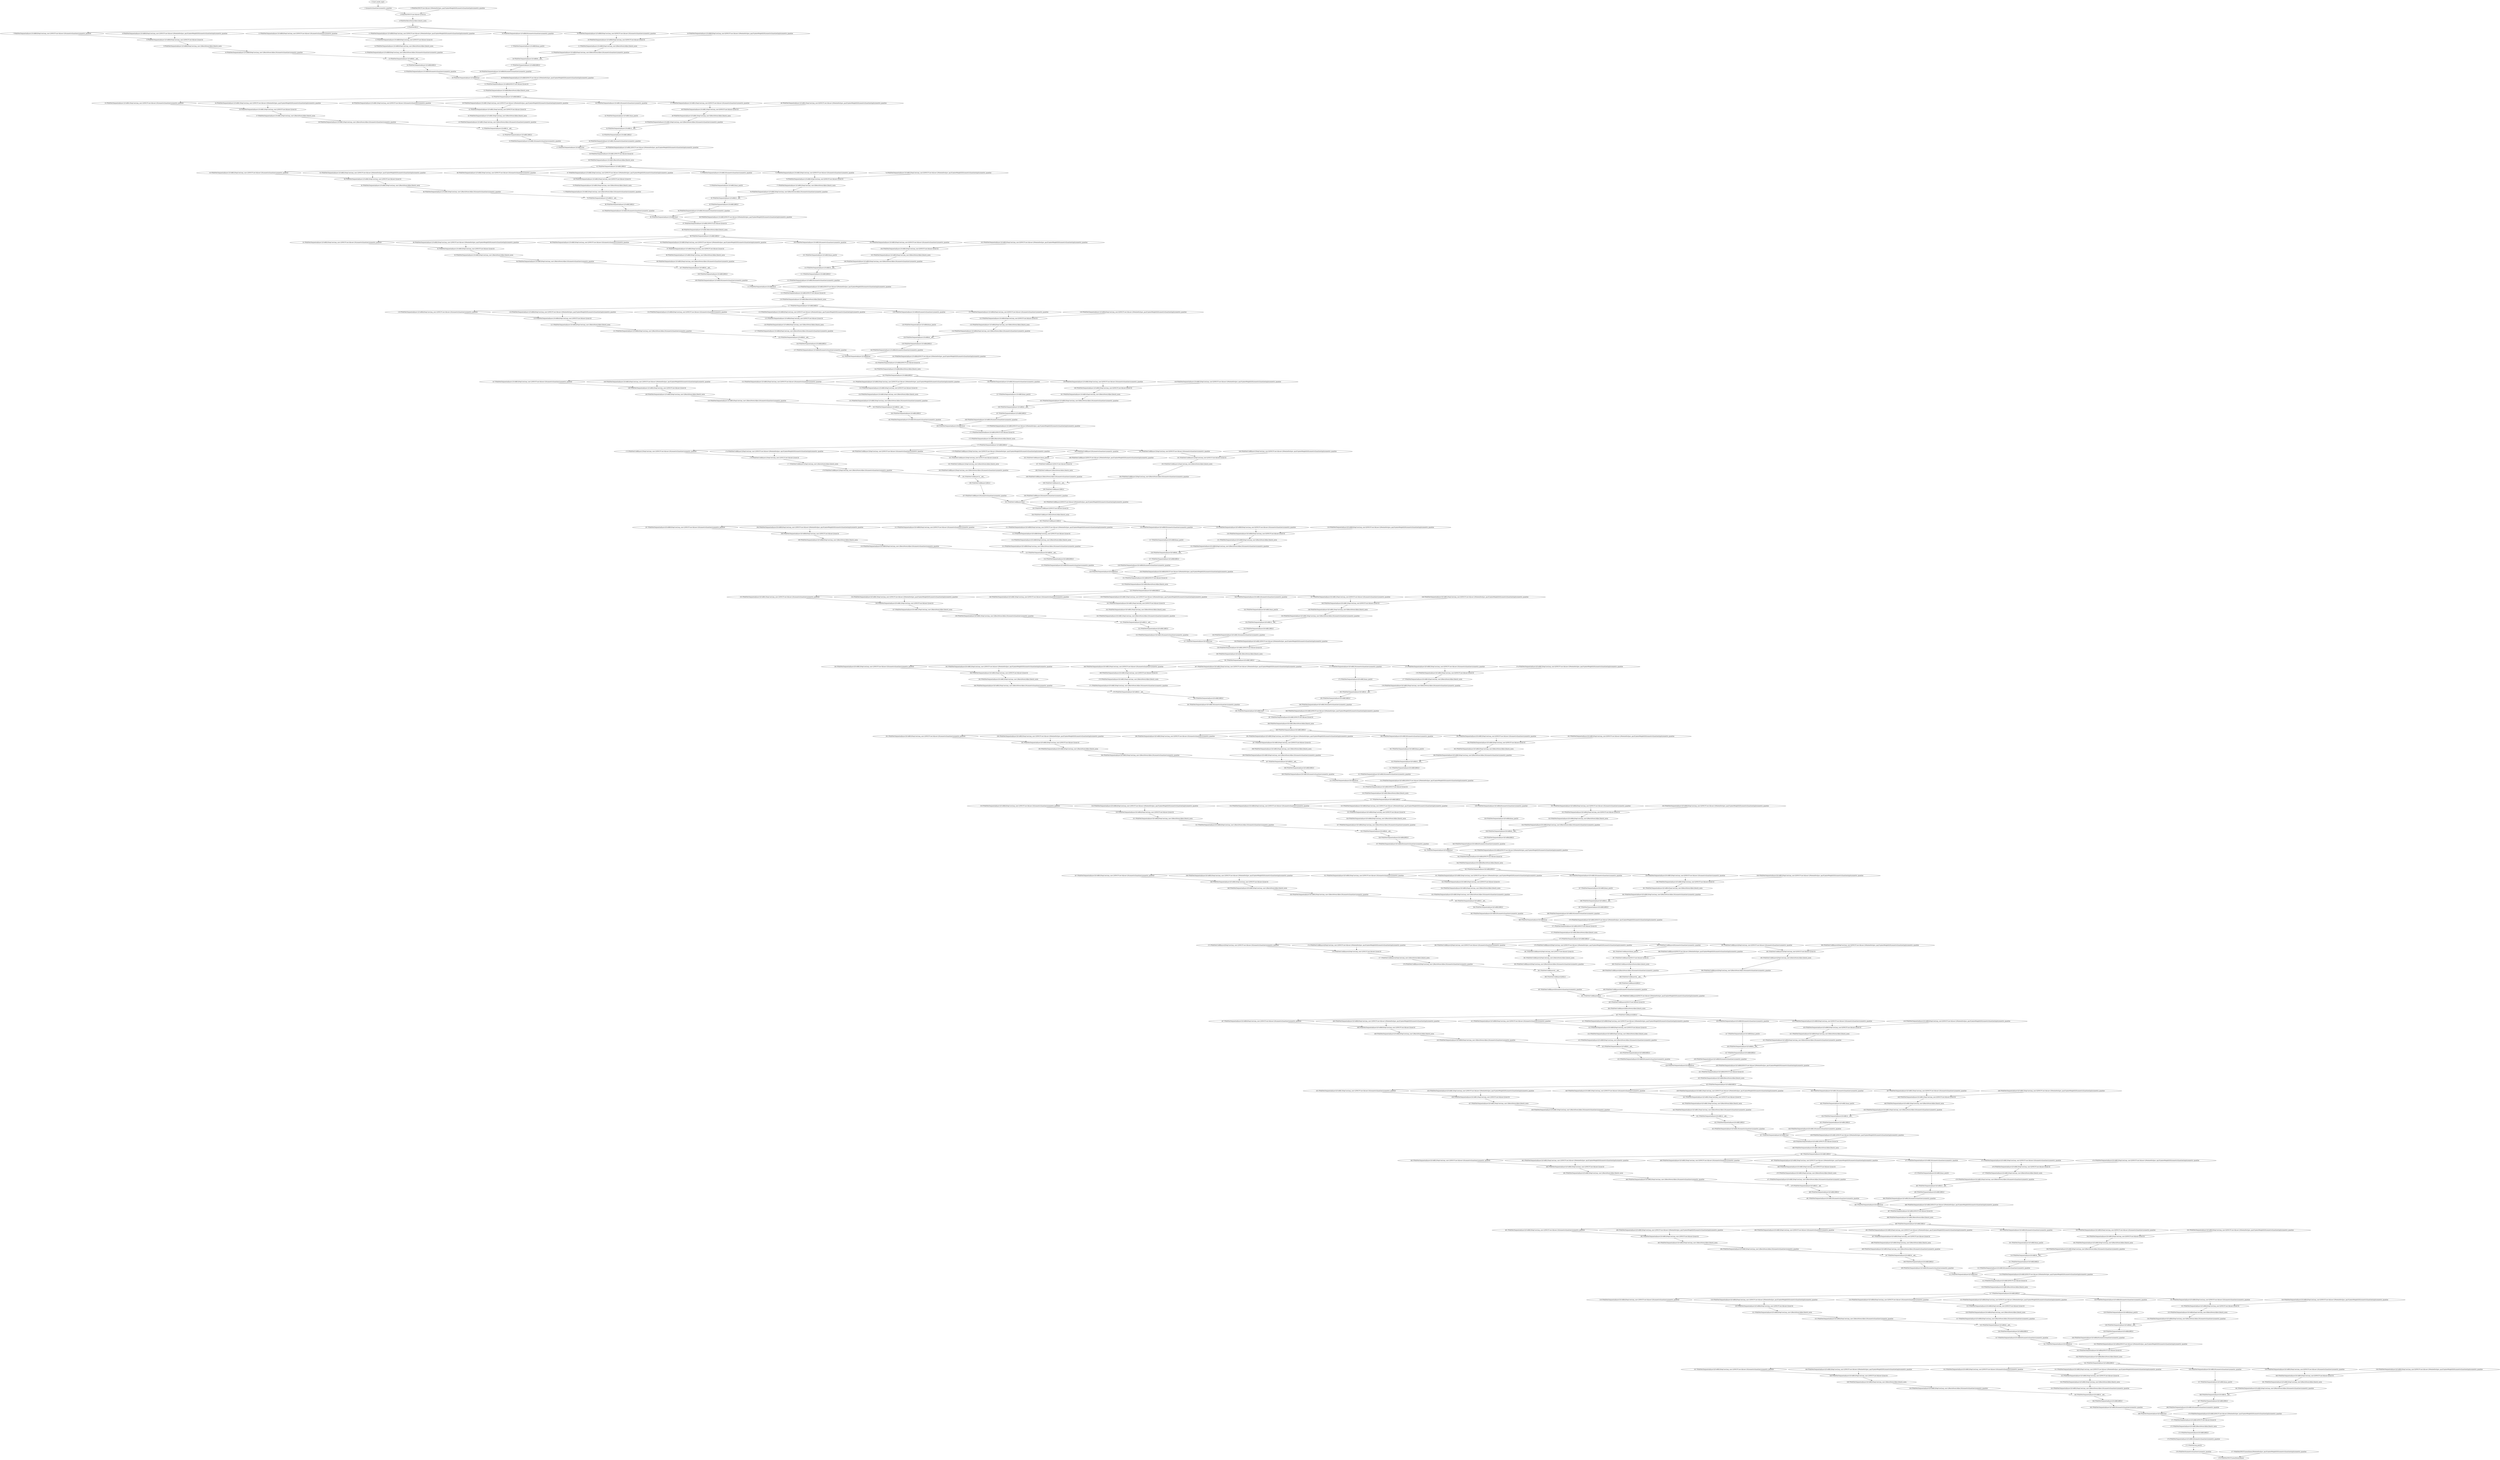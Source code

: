 strict digraph  {
"0 /nncf_model_input" [id=0, scope="", type=nncf_model_input];
"1 SymmetricQuantizer/symmetric_quantize" [id=1, scope=SymmetricQuantizer, type=symmetric_quantize];
"2 PNASNet/NNCFConv2d[conv1]/ModuleDict[pre_ops]/UpdateWeight[0]/SymmetricQuantizer[op]/symmetric_quantize" [id=2, scope="PNASNet/NNCFConv2d[conv1]/ModuleDict[pre_ops]/UpdateWeight[0]/SymmetricQuantizer[op]", type=symmetric_quantize];
"3 PNASNet/NNCFConv2d[conv1]/conv2d" [id=3, scope="PNASNet/NNCFConv2d[conv1]", type=conv2d];
"4 PNASNet/BatchNorm2d[bn1]/batch_norm" [id=4, scope="PNASNet/BatchNorm2d[bn1]", type=batch_norm];
"5 PNASNet/RELU" [id=5, scope=PNASNet, type=RELU];
"6 PNASNet/Sequential[layer1]/CellB[0]/SepConv[sep_conv1]/NNCFConv2d[conv1]/ModuleDict[pre_ops]/UpdateWeight[0]/SymmetricQuantizer[op]/symmetric_quantize" [id=6, scope="PNASNet/Sequential[layer1]/CellB[0]/SepConv[sep_conv1]/NNCFConv2d[conv1]/ModuleDict[pre_ops]/UpdateWeight[0]/SymmetricQuantizer[op]", type=symmetric_quantize];
"7 PNASNet/Sequential[layer1]/CellB[0]/SepConv[sep_conv1]/NNCFConv2d[conv1]/SymmetricQuantizer/symmetric_quantize" [id=7, scope="PNASNet/Sequential[layer1]/CellB[0]/SepConv[sep_conv1]/NNCFConv2d[conv1]/SymmetricQuantizer", type=symmetric_quantize];
"8 PNASNet/Sequential[layer1]/CellB[0]/SepConv[sep_conv1]/NNCFConv2d[conv1]/conv2d" [id=8, scope="PNASNet/Sequential[layer1]/CellB[0]/SepConv[sep_conv1]/NNCFConv2d[conv1]", type=conv2d];
"9 PNASNet/Sequential[layer1]/CellB[0]/SepConv[sep_conv1]/BatchNorm2d[bn1]/batch_norm" [id=9, scope="PNASNet/Sequential[layer1]/CellB[0]/SepConv[sep_conv1]/BatchNorm2d[bn1]", type=batch_norm];
"10 PNASNet/Sequential[layer1]/CellB[0]/SepConv[sep_conv1]/BatchNorm2d[bn1]/SymmetricQuantizer/symmetric_quantize" [id=10, scope="PNASNet/Sequential[layer1]/CellB[0]/SepConv[sep_conv1]/BatchNorm2d[bn1]/SymmetricQuantizer", type=symmetric_quantize];
"11 PNASNet/Sequential[layer1]/CellB[0]/SepConv[sep_conv2]/NNCFConv2d[conv1]/ModuleDict[pre_ops]/UpdateWeight[0]/SymmetricQuantizer[op]/symmetric_quantize" [id=11, scope="PNASNet/Sequential[layer1]/CellB[0]/SepConv[sep_conv2]/NNCFConv2d[conv1]/ModuleDict[pre_ops]/UpdateWeight[0]/SymmetricQuantizer[op]", type=symmetric_quantize];
"12 PNASNet/Sequential[layer1]/CellB[0]/SepConv[sep_conv2]/NNCFConv2d[conv1]/SymmetricQuantizer/symmetric_quantize" [id=12, scope="PNASNet/Sequential[layer1]/CellB[0]/SepConv[sep_conv2]/NNCFConv2d[conv1]/SymmetricQuantizer", type=symmetric_quantize];
"13 PNASNet/Sequential[layer1]/CellB[0]/SepConv[sep_conv2]/NNCFConv2d[conv1]/conv2d" [id=13, scope="PNASNet/Sequential[layer1]/CellB[0]/SepConv[sep_conv2]/NNCFConv2d[conv1]", type=conv2d];
"14 PNASNet/Sequential[layer1]/CellB[0]/SepConv[sep_conv2]/BatchNorm2d[bn1]/batch_norm" [id=14, scope="PNASNet/Sequential[layer1]/CellB[0]/SepConv[sep_conv2]/BatchNorm2d[bn1]", type=batch_norm];
"15 PNASNet/Sequential[layer1]/CellB[0]/SepConv[sep_conv2]/BatchNorm2d[bn1]/SymmetricQuantizer/symmetric_quantize" [id=15, scope="PNASNet/Sequential[layer1]/CellB[0]/SepConv[sep_conv2]/BatchNorm2d[bn1]/SymmetricQuantizer", type=symmetric_quantize];
"16 PNASNet/Sequential[layer1]/CellB[0]/SymmetricQuantizer/symmetric_quantize" [id=16, scope="PNASNet/Sequential[layer1]/CellB[0]/SymmetricQuantizer", type=symmetric_quantize];
"17 PNASNet/Sequential[layer1]/CellB[0]/max_pool2d" [id=17, scope="PNASNet/Sequential[layer1]/CellB[0]", type=max_pool2d];
"18 PNASNet/Sequential[layer1]/CellB[0]/SepConv[sep_conv3]/NNCFConv2d[conv1]/ModuleDict[pre_ops]/UpdateWeight[0]/SymmetricQuantizer[op]/symmetric_quantize" [id=18, scope="PNASNet/Sequential[layer1]/CellB[0]/SepConv[sep_conv3]/NNCFConv2d[conv1]/ModuleDict[pre_ops]/UpdateWeight[0]/SymmetricQuantizer[op]", type=symmetric_quantize];
"19 PNASNet/Sequential[layer1]/CellB[0]/SepConv[sep_conv3]/NNCFConv2d[conv1]/SymmetricQuantizer/symmetric_quantize" [id=19, scope="PNASNet/Sequential[layer1]/CellB[0]/SepConv[sep_conv3]/NNCFConv2d[conv1]/SymmetricQuantizer", type=symmetric_quantize];
"20 PNASNet/Sequential[layer1]/CellB[0]/SepConv[sep_conv3]/NNCFConv2d[conv1]/conv2d" [id=20, scope="PNASNet/Sequential[layer1]/CellB[0]/SepConv[sep_conv3]/NNCFConv2d[conv1]", type=conv2d];
"21 PNASNet/Sequential[layer1]/CellB[0]/SepConv[sep_conv3]/BatchNorm2d[bn1]/batch_norm" [id=21, scope="PNASNet/Sequential[layer1]/CellB[0]/SepConv[sep_conv3]/BatchNorm2d[bn1]", type=batch_norm];
"22 PNASNet/Sequential[layer1]/CellB[0]/SepConv[sep_conv3]/BatchNorm2d[bn1]/SymmetricQuantizer/symmetric_quantize" [id=22, scope="PNASNet/Sequential[layer1]/CellB[0]/SepConv[sep_conv3]/BatchNorm2d[bn1]/SymmetricQuantizer", type=symmetric_quantize];
"23 PNASNet/Sequential[layer1]/CellB[0]/__add__" [id=23, scope="PNASNet/Sequential[layer1]/CellB[0]", type=__add__];
"24 PNASNet/Sequential[layer1]/CellB[0]/RELU" [id=24, scope="PNASNet/Sequential[layer1]/CellB[0]", type=RELU];
"25 PNASNet/Sequential[layer1]/CellB[0]/SymmetricQuantizer/symmetric_quantize" [id=25, scope="PNASNet/Sequential[layer1]/CellB[0]/SymmetricQuantizer", type=symmetric_quantize];
"26 PNASNet/Sequential[layer1]/CellB[0]/__add__" [id=26, scope="PNASNet/Sequential[layer1]/CellB[0]", type=__add__];
"27 PNASNet/Sequential[layer1]/CellB[0]/RELU" [id=27, scope="PNASNet/Sequential[layer1]/CellB[0]", type=RELU];
"28 PNASNet/Sequential[layer1]/CellB[0]/SymmetricQuantizer/symmetric_quantize" [id=28, scope="PNASNet/Sequential[layer1]/CellB[0]/SymmetricQuantizer", type=symmetric_quantize];
"29 PNASNet/Sequential[layer1]/CellB[0]/cat" [id=29, scope="PNASNet/Sequential[layer1]/CellB[0]", type=cat];
"30 PNASNet/Sequential[layer1]/CellB[0]/NNCFConv2d[conv2]/ModuleDict[pre_ops]/UpdateWeight[0]/SymmetricQuantizer[op]/symmetric_quantize" [id=30, scope="PNASNet/Sequential[layer1]/CellB[0]/NNCFConv2d[conv2]/ModuleDict[pre_ops]/UpdateWeight[0]/SymmetricQuantizer[op]", type=symmetric_quantize];
"31 PNASNet/Sequential[layer1]/CellB[0]/NNCFConv2d[conv2]/conv2d" [id=31, scope="PNASNet/Sequential[layer1]/CellB[0]/NNCFConv2d[conv2]", type=conv2d];
"32 PNASNet/Sequential[layer1]/CellB[0]/BatchNorm2d[bn2]/batch_norm" [id=32, scope="PNASNet/Sequential[layer1]/CellB[0]/BatchNorm2d[bn2]", type=batch_norm];
"33 PNASNet/Sequential[layer1]/CellB[0]/RELU" [id=33, scope="PNASNet/Sequential[layer1]/CellB[0]", type=RELU];
"34 PNASNet/Sequential[layer1]/CellB[1]/SepConv[sep_conv1]/NNCFConv2d[conv1]/ModuleDict[pre_ops]/UpdateWeight[0]/SymmetricQuantizer[op]/symmetric_quantize" [id=34, scope="PNASNet/Sequential[layer1]/CellB[1]/SepConv[sep_conv1]/NNCFConv2d[conv1]/ModuleDict[pre_ops]/UpdateWeight[0]/SymmetricQuantizer[op]", type=symmetric_quantize];
"35 PNASNet/Sequential[layer1]/CellB[1]/SepConv[sep_conv1]/NNCFConv2d[conv1]/SymmetricQuantizer/symmetric_quantize" [id=35, scope="PNASNet/Sequential[layer1]/CellB[1]/SepConv[sep_conv1]/NNCFConv2d[conv1]/SymmetricQuantizer", type=symmetric_quantize];
"36 PNASNet/Sequential[layer1]/CellB[1]/SepConv[sep_conv1]/NNCFConv2d[conv1]/conv2d" [id=36, scope="PNASNet/Sequential[layer1]/CellB[1]/SepConv[sep_conv1]/NNCFConv2d[conv1]", type=conv2d];
"37 PNASNet/Sequential[layer1]/CellB[1]/SepConv[sep_conv1]/BatchNorm2d[bn1]/batch_norm" [id=37, scope="PNASNet/Sequential[layer1]/CellB[1]/SepConv[sep_conv1]/BatchNorm2d[bn1]", type=batch_norm];
"38 PNASNet/Sequential[layer1]/CellB[1]/SepConv[sep_conv1]/BatchNorm2d[bn1]/SymmetricQuantizer/symmetric_quantize" [id=38, scope="PNASNet/Sequential[layer1]/CellB[1]/SepConv[sep_conv1]/BatchNorm2d[bn1]/SymmetricQuantizer", type=symmetric_quantize];
"39 PNASNet/Sequential[layer1]/CellB[1]/SepConv[sep_conv2]/NNCFConv2d[conv1]/ModuleDict[pre_ops]/UpdateWeight[0]/SymmetricQuantizer[op]/symmetric_quantize" [id=39, scope="PNASNet/Sequential[layer1]/CellB[1]/SepConv[sep_conv2]/NNCFConv2d[conv1]/ModuleDict[pre_ops]/UpdateWeight[0]/SymmetricQuantizer[op]", type=symmetric_quantize];
"40 PNASNet/Sequential[layer1]/CellB[1]/SepConv[sep_conv2]/NNCFConv2d[conv1]/SymmetricQuantizer/symmetric_quantize" [id=40, scope="PNASNet/Sequential[layer1]/CellB[1]/SepConv[sep_conv2]/NNCFConv2d[conv1]/SymmetricQuantizer", type=symmetric_quantize];
"41 PNASNet/Sequential[layer1]/CellB[1]/SepConv[sep_conv2]/NNCFConv2d[conv1]/conv2d" [id=41, scope="PNASNet/Sequential[layer1]/CellB[1]/SepConv[sep_conv2]/NNCFConv2d[conv1]", type=conv2d];
"42 PNASNet/Sequential[layer1]/CellB[1]/SepConv[sep_conv2]/BatchNorm2d[bn1]/batch_norm" [id=42, scope="PNASNet/Sequential[layer1]/CellB[1]/SepConv[sep_conv2]/BatchNorm2d[bn1]", type=batch_norm];
"43 PNASNet/Sequential[layer1]/CellB[1]/SepConv[sep_conv2]/BatchNorm2d[bn1]/SymmetricQuantizer/symmetric_quantize" [id=43, scope="PNASNet/Sequential[layer1]/CellB[1]/SepConv[sep_conv2]/BatchNorm2d[bn1]/SymmetricQuantizer", type=symmetric_quantize];
"44 PNASNet/Sequential[layer1]/CellB[1]/SymmetricQuantizer/symmetric_quantize" [id=44, scope="PNASNet/Sequential[layer1]/CellB[1]/SymmetricQuantizer", type=symmetric_quantize];
"45 PNASNet/Sequential[layer1]/CellB[1]/max_pool2d" [id=45, scope="PNASNet/Sequential[layer1]/CellB[1]", type=max_pool2d];
"46 PNASNet/Sequential[layer1]/CellB[1]/SepConv[sep_conv3]/NNCFConv2d[conv1]/ModuleDict[pre_ops]/UpdateWeight[0]/SymmetricQuantizer[op]/symmetric_quantize" [id=46, scope="PNASNet/Sequential[layer1]/CellB[1]/SepConv[sep_conv3]/NNCFConv2d[conv1]/ModuleDict[pre_ops]/UpdateWeight[0]/SymmetricQuantizer[op]", type=symmetric_quantize];
"47 PNASNet/Sequential[layer1]/CellB[1]/SepConv[sep_conv3]/NNCFConv2d[conv1]/SymmetricQuantizer/symmetric_quantize" [id=47, scope="PNASNet/Sequential[layer1]/CellB[1]/SepConv[sep_conv3]/NNCFConv2d[conv1]/SymmetricQuantizer", type=symmetric_quantize];
"48 PNASNet/Sequential[layer1]/CellB[1]/SepConv[sep_conv3]/NNCFConv2d[conv1]/conv2d" [id=48, scope="PNASNet/Sequential[layer1]/CellB[1]/SepConv[sep_conv3]/NNCFConv2d[conv1]", type=conv2d];
"49 PNASNet/Sequential[layer1]/CellB[1]/SepConv[sep_conv3]/BatchNorm2d[bn1]/batch_norm" [id=49, scope="PNASNet/Sequential[layer1]/CellB[1]/SepConv[sep_conv3]/BatchNorm2d[bn1]", type=batch_norm];
"50 PNASNet/Sequential[layer1]/CellB[1]/SepConv[sep_conv3]/BatchNorm2d[bn1]/SymmetricQuantizer/symmetric_quantize" [id=50, scope="PNASNet/Sequential[layer1]/CellB[1]/SepConv[sep_conv3]/BatchNorm2d[bn1]/SymmetricQuantizer", type=symmetric_quantize];
"51 PNASNet/Sequential[layer1]/CellB[1]/__add__" [id=51, scope="PNASNet/Sequential[layer1]/CellB[1]", type=__add__];
"52 PNASNet/Sequential[layer1]/CellB[1]/RELU" [id=52, scope="PNASNet/Sequential[layer1]/CellB[1]", type=RELU];
"53 PNASNet/Sequential[layer1]/CellB[1]/SymmetricQuantizer/symmetric_quantize" [id=53, scope="PNASNet/Sequential[layer1]/CellB[1]/SymmetricQuantizer", type=symmetric_quantize];
"54 PNASNet/Sequential[layer1]/CellB[1]/__add__" [id=54, scope="PNASNet/Sequential[layer1]/CellB[1]", type=__add__];
"55 PNASNet/Sequential[layer1]/CellB[1]/RELU" [id=55, scope="PNASNet/Sequential[layer1]/CellB[1]", type=RELU];
"56 PNASNet/Sequential[layer1]/CellB[1]/SymmetricQuantizer/symmetric_quantize" [id=56, scope="PNASNet/Sequential[layer1]/CellB[1]/SymmetricQuantizer", type=symmetric_quantize];
"57 PNASNet/Sequential[layer1]/CellB[1]/cat" [id=57, scope="PNASNet/Sequential[layer1]/CellB[1]", type=cat];
"58 PNASNet/Sequential[layer1]/CellB[1]/NNCFConv2d[conv2]/ModuleDict[pre_ops]/UpdateWeight[0]/SymmetricQuantizer[op]/symmetric_quantize" [id=58, scope="PNASNet/Sequential[layer1]/CellB[1]/NNCFConv2d[conv2]/ModuleDict[pre_ops]/UpdateWeight[0]/SymmetricQuantizer[op]", type=symmetric_quantize];
"59 PNASNet/Sequential[layer1]/CellB[1]/NNCFConv2d[conv2]/conv2d" [id=59, scope="PNASNet/Sequential[layer1]/CellB[1]/NNCFConv2d[conv2]", type=conv2d];
"60 PNASNet/Sequential[layer1]/CellB[1]/BatchNorm2d[bn2]/batch_norm" [id=60, scope="PNASNet/Sequential[layer1]/CellB[1]/BatchNorm2d[bn2]", type=batch_norm];
"61 PNASNet/Sequential[layer1]/CellB[1]/RELU" [id=61, scope="PNASNet/Sequential[layer1]/CellB[1]", type=RELU];
"62 PNASNet/Sequential[layer1]/CellB[2]/SepConv[sep_conv1]/NNCFConv2d[conv1]/ModuleDict[pre_ops]/UpdateWeight[0]/SymmetricQuantizer[op]/symmetric_quantize" [id=62, scope="PNASNet/Sequential[layer1]/CellB[2]/SepConv[sep_conv1]/NNCFConv2d[conv1]/ModuleDict[pre_ops]/UpdateWeight[0]/SymmetricQuantizer[op]", type=symmetric_quantize];
"63 PNASNet/Sequential[layer1]/CellB[2]/SepConv[sep_conv1]/NNCFConv2d[conv1]/SymmetricQuantizer/symmetric_quantize" [id=63, scope="PNASNet/Sequential[layer1]/CellB[2]/SepConv[sep_conv1]/NNCFConv2d[conv1]/SymmetricQuantizer", type=symmetric_quantize];
"64 PNASNet/Sequential[layer1]/CellB[2]/SepConv[sep_conv1]/NNCFConv2d[conv1]/conv2d" [id=64, scope="PNASNet/Sequential[layer1]/CellB[2]/SepConv[sep_conv1]/NNCFConv2d[conv1]", type=conv2d];
"65 PNASNet/Sequential[layer1]/CellB[2]/SepConv[sep_conv1]/BatchNorm2d[bn1]/batch_norm" [id=65, scope="PNASNet/Sequential[layer1]/CellB[2]/SepConv[sep_conv1]/BatchNorm2d[bn1]", type=batch_norm];
"66 PNASNet/Sequential[layer1]/CellB[2]/SepConv[sep_conv1]/BatchNorm2d[bn1]/SymmetricQuantizer/symmetric_quantize" [id=66, scope="PNASNet/Sequential[layer1]/CellB[2]/SepConv[sep_conv1]/BatchNorm2d[bn1]/SymmetricQuantizer", type=symmetric_quantize];
"67 PNASNet/Sequential[layer1]/CellB[2]/SepConv[sep_conv2]/NNCFConv2d[conv1]/ModuleDict[pre_ops]/UpdateWeight[0]/SymmetricQuantizer[op]/symmetric_quantize" [id=67, scope="PNASNet/Sequential[layer1]/CellB[2]/SepConv[sep_conv2]/NNCFConv2d[conv1]/ModuleDict[pre_ops]/UpdateWeight[0]/SymmetricQuantizer[op]", type=symmetric_quantize];
"68 PNASNet/Sequential[layer1]/CellB[2]/SepConv[sep_conv2]/NNCFConv2d[conv1]/SymmetricQuantizer/symmetric_quantize" [id=68, scope="PNASNet/Sequential[layer1]/CellB[2]/SepConv[sep_conv2]/NNCFConv2d[conv1]/SymmetricQuantizer", type=symmetric_quantize];
"69 PNASNet/Sequential[layer1]/CellB[2]/SepConv[sep_conv2]/NNCFConv2d[conv1]/conv2d" [id=69, scope="PNASNet/Sequential[layer1]/CellB[2]/SepConv[sep_conv2]/NNCFConv2d[conv1]", type=conv2d];
"70 PNASNet/Sequential[layer1]/CellB[2]/SepConv[sep_conv2]/BatchNorm2d[bn1]/batch_norm" [id=70, scope="PNASNet/Sequential[layer1]/CellB[2]/SepConv[sep_conv2]/BatchNorm2d[bn1]", type=batch_norm];
"71 PNASNet/Sequential[layer1]/CellB[2]/SepConv[sep_conv2]/BatchNorm2d[bn1]/SymmetricQuantizer/symmetric_quantize" [id=71, scope="PNASNet/Sequential[layer1]/CellB[2]/SepConv[sep_conv2]/BatchNorm2d[bn1]/SymmetricQuantizer", type=symmetric_quantize];
"72 PNASNet/Sequential[layer1]/CellB[2]/SymmetricQuantizer/symmetric_quantize" [id=72, scope="PNASNet/Sequential[layer1]/CellB[2]/SymmetricQuantizer", type=symmetric_quantize];
"73 PNASNet/Sequential[layer1]/CellB[2]/max_pool2d" [id=73, scope="PNASNet/Sequential[layer1]/CellB[2]", type=max_pool2d];
"74 PNASNet/Sequential[layer1]/CellB[2]/SepConv[sep_conv3]/NNCFConv2d[conv1]/ModuleDict[pre_ops]/UpdateWeight[0]/SymmetricQuantizer[op]/symmetric_quantize" [id=74, scope="PNASNet/Sequential[layer1]/CellB[2]/SepConv[sep_conv3]/NNCFConv2d[conv1]/ModuleDict[pre_ops]/UpdateWeight[0]/SymmetricQuantizer[op]", type=symmetric_quantize];
"75 PNASNet/Sequential[layer1]/CellB[2]/SepConv[sep_conv3]/NNCFConv2d[conv1]/SymmetricQuantizer/symmetric_quantize" [id=75, scope="PNASNet/Sequential[layer1]/CellB[2]/SepConv[sep_conv3]/NNCFConv2d[conv1]/SymmetricQuantizer", type=symmetric_quantize];
"76 PNASNet/Sequential[layer1]/CellB[2]/SepConv[sep_conv3]/NNCFConv2d[conv1]/conv2d" [id=76, scope="PNASNet/Sequential[layer1]/CellB[2]/SepConv[sep_conv3]/NNCFConv2d[conv1]", type=conv2d];
"77 PNASNet/Sequential[layer1]/CellB[2]/SepConv[sep_conv3]/BatchNorm2d[bn1]/batch_norm" [id=77, scope="PNASNet/Sequential[layer1]/CellB[2]/SepConv[sep_conv3]/BatchNorm2d[bn1]", type=batch_norm];
"78 PNASNet/Sequential[layer1]/CellB[2]/SepConv[sep_conv3]/BatchNorm2d[bn1]/SymmetricQuantizer/symmetric_quantize" [id=78, scope="PNASNet/Sequential[layer1]/CellB[2]/SepConv[sep_conv3]/BatchNorm2d[bn1]/SymmetricQuantizer", type=symmetric_quantize];
"79 PNASNet/Sequential[layer1]/CellB[2]/__add__" [id=79, scope="PNASNet/Sequential[layer1]/CellB[2]", type=__add__];
"80 PNASNet/Sequential[layer1]/CellB[2]/RELU" [id=80, scope="PNASNet/Sequential[layer1]/CellB[2]", type=RELU];
"81 PNASNet/Sequential[layer1]/CellB[2]/SymmetricQuantizer/symmetric_quantize" [id=81, scope="PNASNet/Sequential[layer1]/CellB[2]/SymmetricQuantizer", type=symmetric_quantize];
"82 PNASNet/Sequential[layer1]/CellB[2]/__add__" [id=82, scope="PNASNet/Sequential[layer1]/CellB[2]", type=__add__];
"83 PNASNet/Sequential[layer1]/CellB[2]/RELU" [id=83, scope="PNASNet/Sequential[layer1]/CellB[2]", type=RELU];
"84 PNASNet/Sequential[layer1]/CellB[2]/SymmetricQuantizer/symmetric_quantize" [id=84, scope="PNASNet/Sequential[layer1]/CellB[2]/SymmetricQuantizer", type=symmetric_quantize];
"85 PNASNet/Sequential[layer1]/CellB[2]/cat" [id=85, scope="PNASNet/Sequential[layer1]/CellB[2]", type=cat];
"86 PNASNet/Sequential[layer1]/CellB[2]/NNCFConv2d[conv2]/ModuleDict[pre_ops]/UpdateWeight[0]/SymmetricQuantizer[op]/symmetric_quantize" [id=86, scope="PNASNet/Sequential[layer1]/CellB[2]/NNCFConv2d[conv2]/ModuleDict[pre_ops]/UpdateWeight[0]/SymmetricQuantizer[op]", type=symmetric_quantize];
"87 PNASNet/Sequential[layer1]/CellB[2]/NNCFConv2d[conv2]/conv2d" [id=87, scope="PNASNet/Sequential[layer1]/CellB[2]/NNCFConv2d[conv2]", type=conv2d];
"88 PNASNet/Sequential[layer1]/CellB[2]/BatchNorm2d[bn2]/batch_norm" [id=88, scope="PNASNet/Sequential[layer1]/CellB[2]/BatchNorm2d[bn2]", type=batch_norm];
"89 PNASNet/Sequential[layer1]/CellB[2]/RELU" [id=89, scope="PNASNet/Sequential[layer1]/CellB[2]", type=RELU];
"90 PNASNet/Sequential[layer1]/CellB[3]/SepConv[sep_conv1]/NNCFConv2d[conv1]/ModuleDict[pre_ops]/UpdateWeight[0]/SymmetricQuantizer[op]/symmetric_quantize" [id=90, scope="PNASNet/Sequential[layer1]/CellB[3]/SepConv[sep_conv1]/NNCFConv2d[conv1]/ModuleDict[pre_ops]/UpdateWeight[0]/SymmetricQuantizer[op]", type=symmetric_quantize];
"91 PNASNet/Sequential[layer1]/CellB[3]/SepConv[sep_conv1]/NNCFConv2d[conv1]/SymmetricQuantizer/symmetric_quantize" [id=91, scope="PNASNet/Sequential[layer1]/CellB[3]/SepConv[sep_conv1]/NNCFConv2d[conv1]/SymmetricQuantizer", type=symmetric_quantize];
"92 PNASNet/Sequential[layer1]/CellB[3]/SepConv[sep_conv1]/NNCFConv2d[conv1]/conv2d" [id=92, scope="PNASNet/Sequential[layer1]/CellB[3]/SepConv[sep_conv1]/NNCFConv2d[conv1]", type=conv2d];
"93 PNASNet/Sequential[layer1]/CellB[3]/SepConv[sep_conv1]/BatchNorm2d[bn1]/batch_norm" [id=93, scope="PNASNet/Sequential[layer1]/CellB[3]/SepConv[sep_conv1]/BatchNorm2d[bn1]", type=batch_norm];
"94 PNASNet/Sequential[layer1]/CellB[3]/SepConv[sep_conv1]/BatchNorm2d[bn1]/SymmetricQuantizer/symmetric_quantize" [id=94, scope="PNASNet/Sequential[layer1]/CellB[3]/SepConv[sep_conv1]/BatchNorm2d[bn1]/SymmetricQuantizer", type=symmetric_quantize];
"95 PNASNet/Sequential[layer1]/CellB[3]/SepConv[sep_conv2]/NNCFConv2d[conv1]/ModuleDict[pre_ops]/UpdateWeight[0]/SymmetricQuantizer[op]/symmetric_quantize" [id=95, scope="PNASNet/Sequential[layer1]/CellB[3]/SepConv[sep_conv2]/NNCFConv2d[conv1]/ModuleDict[pre_ops]/UpdateWeight[0]/SymmetricQuantizer[op]", type=symmetric_quantize];
"96 PNASNet/Sequential[layer1]/CellB[3]/SepConv[sep_conv2]/NNCFConv2d[conv1]/SymmetricQuantizer/symmetric_quantize" [id=96, scope="PNASNet/Sequential[layer1]/CellB[3]/SepConv[sep_conv2]/NNCFConv2d[conv1]/SymmetricQuantizer", type=symmetric_quantize];
"97 PNASNet/Sequential[layer1]/CellB[3]/SepConv[sep_conv2]/NNCFConv2d[conv1]/conv2d" [id=97, scope="PNASNet/Sequential[layer1]/CellB[3]/SepConv[sep_conv2]/NNCFConv2d[conv1]", type=conv2d];
"98 PNASNet/Sequential[layer1]/CellB[3]/SepConv[sep_conv2]/BatchNorm2d[bn1]/batch_norm" [id=98, scope="PNASNet/Sequential[layer1]/CellB[3]/SepConv[sep_conv2]/BatchNorm2d[bn1]", type=batch_norm];
"99 PNASNet/Sequential[layer1]/CellB[3]/SepConv[sep_conv2]/BatchNorm2d[bn1]/SymmetricQuantizer/symmetric_quantize" [id=99, scope="PNASNet/Sequential[layer1]/CellB[3]/SepConv[sep_conv2]/BatchNorm2d[bn1]/SymmetricQuantizer", type=symmetric_quantize];
"100 PNASNet/Sequential[layer1]/CellB[3]/SymmetricQuantizer/symmetric_quantize" [id=100, scope="PNASNet/Sequential[layer1]/CellB[3]/SymmetricQuantizer", type=symmetric_quantize];
"101 PNASNet/Sequential[layer1]/CellB[3]/max_pool2d" [id=101, scope="PNASNet/Sequential[layer1]/CellB[3]", type=max_pool2d];
"102 PNASNet/Sequential[layer1]/CellB[3]/SepConv[sep_conv3]/NNCFConv2d[conv1]/ModuleDict[pre_ops]/UpdateWeight[0]/SymmetricQuantizer[op]/symmetric_quantize" [id=102, scope="PNASNet/Sequential[layer1]/CellB[3]/SepConv[sep_conv3]/NNCFConv2d[conv1]/ModuleDict[pre_ops]/UpdateWeight[0]/SymmetricQuantizer[op]", type=symmetric_quantize];
"103 PNASNet/Sequential[layer1]/CellB[3]/SepConv[sep_conv3]/NNCFConv2d[conv1]/SymmetricQuantizer/symmetric_quantize" [id=103, scope="PNASNet/Sequential[layer1]/CellB[3]/SepConv[sep_conv3]/NNCFConv2d[conv1]/SymmetricQuantizer", type=symmetric_quantize];
"104 PNASNet/Sequential[layer1]/CellB[3]/SepConv[sep_conv3]/NNCFConv2d[conv1]/conv2d" [id=104, scope="PNASNet/Sequential[layer1]/CellB[3]/SepConv[sep_conv3]/NNCFConv2d[conv1]", type=conv2d];
"105 PNASNet/Sequential[layer1]/CellB[3]/SepConv[sep_conv3]/BatchNorm2d[bn1]/batch_norm" [id=105, scope="PNASNet/Sequential[layer1]/CellB[3]/SepConv[sep_conv3]/BatchNorm2d[bn1]", type=batch_norm];
"106 PNASNet/Sequential[layer1]/CellB[3]/SepConv[sep_conv3]/BatchNorm2d[bn1]/SymmetricQuantizer/symmetric_quantize" [id=106, scope="PNASNet/Sequential[layer1]/CellB[3]/SepConv[sep_conv3]/BatchNorm2d[bn1]/SymmetricQuantizer", type=symmetric_quantize];
"107 PNASNet/Sequential[layer1]/CellB[3]/__add__" [id=107, scope="PNASNet/Sequential[layer1]/CellB[3]", type=__add__];
"108 PNASNet/Sequential[layer1]/CellB[3]/RELU" [id=108, scope="PNASNet/Sequential[layer1]/CellB[3]", type=RELU];
"109 PNASNet/Sequential[layer1]/CellB[3]/SymmetricQuantizer/symmetric_quantize" [id=109, scope="PNASNet/Sequential[layer1]/CellB[3]/SymmetricQuantizer", type=symmetric_quantize];
"110 PNASNet/Sequential[layer1]/CellB[3]/__add__" [id=110, scope="PNASNet/Sequential[layer1]/CellB[3]", type=__add__];
"111 PNASNet/Sequential[layer1]/CellB[3]/RELU" [id=111, scope="PNASNet/Sequential[layer1]/CellB[3]", type=RELU];
"112 PNASNet/Sequential[layer1]/CellB[3]/SymmetricQuantizer/symmetric_quantize" [id=112, scope="PNASNet/Sequential[layer1]/CellB[3]/SymmetricQuantizer", type=symmetric_quantize];
"113 PNASNet/Sequential[layer1]/CellB[3]/cat" [id=113, scope="PNASNet/Sequential[layer1]/CellB[3]", type=cat];
"114 PNASNet/Sequential[layer1]/CellB[3]/NNCFConv2d[conv2]/ModuleDict[pre_ops]/UpdateWeight[0]/SymmetricQuantizer[op]/symmetric_quantize" [id=114, scope="PNASNet/Sequential[layer1]/CellB[3]/NNCFConv2d[conv2]/ModuleDict[pre_ops]/UpdateWeight[0]/SymmetricQuantizer[op]", type=symmetric_quantize];
"115 PNASNet/Sequential[layer1]/CellB[3]/NNCFConv2d[conv2]/conv2d" [id=115, scope="PNASNet/Sequential[layer1]/CellB[3]/NNCFConv2d[conv2]", type=conv2d];
"116 PNASNet/Sequential[layer1]/CellB[3]/BatchNorm2d[bn2]/batch_norm" [id=116, scope="PNASNet/Sequential[layer1]/CellB[3]/BatchNorm2d[bn2]", type=batch_norm];
"117 PNASNet/Sequential[layer1]/CellB[3]/RELU" [id=117, scope="PNASNet/Sequential[layer1]/CellB[3]", type=RELU];
"118 PNASNet/Sequential[layer1]/CellB[4]/SepConv[sep_conv1]/NNCFConv2d[conv1]/ModuleDict[pre_ops]/UpdateWeight[0]/SymmetricQuantizer[op]/symmetric_quantize" [id=118, scope="PNASNet/Sequential[layer1]/CellB[4]/SepConv[sep_conv1]/NNCFConv2d[conv1]/ModuleDict[pre_ops]/UpdateWeight[0]/SymmetricQuantizer[op]", type=symmetric_quantize];
"119 PNASNet/Sequential[layer1]/CellB[4]/SepConv[sep_conv1]/NNCFConv2d[conv1]/SymmetricQuantizer/symmetric_quantize" [id=119, scope="PNASNet/Sequential[layer1]/CellB[4]/SepConv[sep_conv1]/NNCFConv2d[conv1]/SymmetricQuantizer", type=symmetric_quantize];
"120 PNASNet/Sequential[layer1]/CellB[4]/SepConv[sep_conv1]/NNCFConv2d[conv1]/conv2d" [id=120, scope="PNASNet/Sequential[layer1]/CellB[4]/SepConv[sep_conv1]/NNCFConv2d[conv1]", type=conv2d];
"121 PNASNet/Sequential[layer1]/CellB[4]/SepConv[sep_conv1]/BatchNorm2d[bn1]/batch_norm" [id=121, scope="PNASNet/Sequential[layer1]/CellB[4]/SepConv[sep_conv1]/BatchNorm2d[bn1]", type=batch_norm];
"122 PNASNet/Sequential[layer1]/CellB[4]/SepConv[sep_conv1]/BatchNorm2d[bn1]/SymmetricQuantizer/symmetric_quantize" [id=122, scope="PNASNet/Sequential[layer1]/CellB[4]/SepConv[sep_conv1]/BatchNorm2d[bn1]/SymmetricQuantizer", type=symmetric_quantize];
"123 PNASNet/Sequential[layer1]/CellB[4]/SepConv[sep_conv2]/NNCFConv2d[conv1]/ModuleDict[pre_ops]/UpdateWeight[0]/SymmetricQuantizer[op]/symmetric_quantize" [id=123, scope="PNASNet/Sequential[layer1]/CellB[4]/SepConv[sep_conv2]/NNCFConv2d[conv1]/ModuleDict[pre_ops]/UpdateWeight[0]/SymmetricQuantizer[op]", type=symmetric_quantize];
"124 PNASNet/Sequential[layer1]/CellB[4]/SepConv[sep_conv2]/NNCFConv2d[conv1]/SymmetricQuantizer/symmetric_quantize" [id=124, scope="PNASNet/Sequential[layer1]/CellB[4]/SepConv[sep_conv2]/NNCFConv2d[conv1]/SymmetricQuantizer", type=symmetric_quantize];
"125 PNASNet/Sequential[layer1]/CellB[4]/SepConv[sep_conv2]/NNCFConv2d[conv1]/conv2d" [id=125, scope="PNASNet/Sequential[layer1]/CellB[4]/SepConv[sep_conv2]/NNCFConv2d[conv1]", type=conv2d];
"126 PNASNet/Sequential[layer1]/CellB[4]/SepConv[sep_conv2]/BatchNorm2d[bn1]/batch_norm" [id=126, scope="PNASNet/Sequential[layer1]/CellB[4]/SepConv[sep_conv2]/BatchNorm2d[bn1]", type=batch_norm];
"127 PNASNet/Sequential[layer1]/CellB[4]/SepConv[sep_conv2]/BatchNorm2d[bn1]/SymmetricQuantizer/symmetric_quantize" [id=127, scope="PNASNet/Sequential[layer1]/CellB[4]/SepConv[sep_conv2]/BatchNorm2d[bn1]/SymmetricQuantizer", type=symmetric_quantize];
"128 PNASNet/Sequential[layer1]/CellB[4]/SymmetricQuantizer/symmetric_quantize" [id=128, scope="PNASNet/Sequential[layer1]/CellB[4]/SymmetricQuantizer", type=symmetric_quantize];
"129 PNASNet/Sequential[layer1]/CellB[4]/max_pool2d" [id=129, scope="PNASNet/Sequential[layer1]/CellB[4]", type=max_pool2d];
"130 PNASNet/Sequential[layer1]/CellB[4]/SepConv[sep_conv3]/NNCFConv2d[conv1]/ModuleDict[pre_ops]/UpdateWeight[0]/SymmetricQuantizer[op]/symmetric_quantize" [id=130, scope="PNASNet/Sequential[layer1]/CellB[4]/SepConv[sep_conv3]/NNCFConv2d[conv1]/ModuleDict[pre_ops]/UpdateWeight[0]/SymmetricQuantizer[op]", type=symmetric_quantize];
"131 PNASNet/Sequential[layer1]/CellB[4]/SepConv[sep_conv3]/NNCFConv2d[conv1]/SymmetricQuantizer/symmetric_quantize" [id=131, scope="PNASNet/Sequential[layer1]/CellB[4]/SepConv[sep_conv3]/NNCFConv2d[conv1]/SymmetricQuantizer", type=symmetric_quantize];
"132 PNASNet/Sequential[layer1]/CellB[4]/SepConv[sep_conv3]/NNCFConv2d[conv1]/conv2d" [id=132, scope="PNASNet/Sequential[layer1]/CellB[4]/SepConv[sep_conv3]/NNCFConv2d[conv1]", type=conv2d];
"133 PNASNet/Sequential[layer1]/CellB[4]/SepConv[sep_conv3]/BatchNorm2d[bn1]/batch_norm" [id=133, scope="PNASNet/Sequential[layer1]/CellB[4]/SepConv[sep_conv3]/BatchNorm2d[bn1]", type=batch_norm];
"134 PNASNet/Sequential[layer1]/CellB[4]/SepConv[sep_conv3]/BatchNorm2d[bn1]/SymmetricQuantizer/symmetric_quantize" [id=134, scope="PNASNet/Sequential[layer1]/CellB[4]/SepConv[sep_conv3]/BatchNorm2d[bn1]/SymmetricQuantizer", type=symmetric_quantize];
"135 PNASNet/Sequential[layer1]/CellB[4]/__add__" [id=135, scope="PNASNet/Sequential[layer1]/CellB[4]", type=__add__];
"136 PNASNet/Sequential[layer1]/CellB[4]/RELU" [id=136, scope="PNASNet/Sequential[layer1]/CellB[4]", type=RELU];
"137 PNASNet/Sequential[layer1]/CellB[4]/SymmetricQuantizer/symmetric_quantize" [id=137, scope="PNASNet/Sequential[layer1]/CellB[4]/SymmetricQuantizer", type=symmetric_quantize];
"138 PNASNet/Sequential[layer1]/CellB[4]/__add__" [id=138, scope="PNASNet/Sequential[layer1]/CellB[4]", type=__add__];
"139 PNASNet/Sequential[layer1]/CellB[4]/RELU" [id=139, scope="PNASNet/Sequential[layer1]/CellB[4]", type=RELU];
"140 PNASNet/Sequential[layer1]/CellB[4]/SymmetricQuantizer/symmetric_quantize" [id=140, scope="PNASNet/Sequential[layer1]/CellB[4]/SymmetricQuantizer", type=symmetric_quantize];
"141 PNASNet/Sequential[layer1]/CellB[4]/cat" [id=141, scope="PNASNet/Sequential[layer1]/CellB[4]", type=cat];
"142 PNASNet/Sequential[layer1]/CellB[4]/NNCFConv2d[conv2]/ModuleDict[pre_ops]/UpdateWeight[0]/SymmetricQuantizer[op]/symmetric_quantize" [id=142, scope="PNASNet/Sequential[layer1]/CellB[4]/NNCFConv2d[conv2]/ModuleDict[pre_ops]/UpdateWeight[0]/SymmetricQuantizer[op]", type=symmetric_quantize];
"143 PNASNet/Sequential[layer1]/CellB[4]/NNCFConv2d[conv2]/conv2d" [id=143, scope="PNASNet/Sequential[layer1]/CellB[4]/NNCFConv2d[conv2]", type=conv2d];
"144 PNASNet/Sequential[layer1]/CellB[4]/BatchNorm2d[bn2]/batch_norm" [id=144, scope="PNASNet/Sequential[layer1]/CellB[4]/BatchNorm2d[bn2]", type=batch_norm];
"145 PNASNet/Sequential[layer1]/CellB[4]/RELU" [id=145, scope="PNASNet/Sequential[layer1]/CellB[4]", type=RELU];
"146 PNASNet/Sequential[layer1]/CellB[5]/SepConv[sep_conv1]/NNCFConv2d[conv1]/ModuleDict[pre_ops]/UpdateWeight[0]/SymmetricQuantizer[op]/symmetric_quantize" [id=146, scope="PNASNet/Sequential[layer1]/CellB[5]/SepConv[sep_conv1]/NNCFConv2d[conv1]/ModuleDict[pre_ops]/UpdateWeight[0]/SymmetricQuantizer[op]", type=symmetric_quantize];
"147 PNASNet/Sequential[layer1]/CellB[5]/SepConv[sep_conv1]/NNCFConv2d[conv1]/SymmetricQuantizer/symmetric_quantize" [id=147, scope="PNASNet/Sequential[layer1]/CellB[5]/SepConv[sep_conv1]/NNCFConv2d[conv1]/SymmetricQuantizer", type=symmetric_quantize];
"148 PNASNet/Sequential[layer1]/CellB[5]/SepConv[sep_conv1]/NNCFConv2d[conv1]/conv2d" [id=148, scope="PNASNet/Sequential[layer1]/CellB[5]/SepConv[sep_conv1]/NNCFConv2d[conv1]", type=conv2d];
"149 PNASNet/Sequential[layer1]/CellB[5]/SepConv[sep_conv1]/BatchNorm2d[bn1]/batch_norm" [id=149, scope="PNASNet/Sequential[layer1]/CellB[5]/SepConv[sep_conv1]/BatchNorm2d[bn1]", type=batch_norm];
"150 PNASNet/Sequential[layer1]/CellB[5]/SepConv[sep_conv1]/BatchNorm2d[bn1]/SymmetricQuantizer/symmetric_quantize" [id=150, scope="PNASNet/Sequential[layer1]/CellB[5]/SepConv[sep_conv1]/BatchNorm2d[bn1]/SymmetricQuantizer", type=symmetric_quantize];
"151 PNASNet/Sequential[layer1]/CellB[5]/SepConv[sep_conv2]/NNCFConv2d[conv1]/ModuleDict[pre_ops]/UpdateWeight[0]/SymmetricQuantizer[op]/symmetric_quantize" [id=151, scope="PNASNet/Sequential[layer1]/CellB[5]/SepConv[sep_conv2]/NNCFConv2d[conv1]/ModuleDict[pre_ops]/UpdateWeight[0]/SymmetricQuantizer[op]", type=symmetric_quantize];
"152 PNASNet/Sequential[layer1]/CellB[5]/SepConv[sep_conv2]/NNCFConv2d[conv1]/SymmetricQuantizer/symmetric_quantize" [id=152, scope="PNASNet/Sequential[layer1]/CellB[5]/SepConv[sep_conv2]/NNCFConv2d[conv1]/SymmetricQuantizer", type=symmetric_quantize];
"153 PNASNet/Sequential[layer1]/CellB[5]/SepConv[sep_conv2]/NNCFConv2d[conv1]/conv2d" [id=153, scope="PNASNet/Sequential[layer1]/CellB[5]/SepConv[sep_conv2]/NNCFConv2d[conv1]", type=conv2d];
"154 PNASNet/Sequential[layer1]/CellB[5]/SepConv[sep_conv2]/BatchNorm2d[bn1]/batch_norm" [id=154, scope="PNASNet/Sequential[layer1]/CellB[5]/SepConv[sep_conv2]/BatchNorm2d[bn1]", type=batch_norm];
"155 PNASNet/Sequential[layer1]/CellB[5]/SepConv[sep_conv2]/BatchNorm2d[bn1]/SymmetricQuantizer/symmetric_quantize" [id=155, scope="PNASNet/Sequential[layer1]/CellB[5]/SepConv[sep_conv2]/BatchNorm2d[bn1]/SymmetricQuantizer", type=symmetric_quantize];
"156 PNASNet/Sequential[layer1]/CellB[5]/SymmetricQuantizer/symmetric_quantize" [id=156, scope="PNASNet/Sequential[layer1]/CellB[5]/SymmetricQuantizer", type=symmetric_quantize];
"157 PNASNet/Sequential[layer1]/CellB[5]/max_pool2d" [id=157, scope="PNASNet/Sequential[layer1]/CellB[5]", type=max_pool2d];
"158 PNASNet/Sequential[layer1]/CellB[5]/SepConv[sep_conv3]/NNCFConv2d[conv1]/ModuleDict[pre_ops]/UpdateWeight[0]/SymmetricQuantizer[op]/symmetric_quantize" [id=158, scope="PNASNet/Sequential[layer1]/CellB[5]/SepConv[sep_conv3]/NNCFConv2d[conv1]/ModuleDict[pre_ops]/UpdateWeight[0]/SymmetricQuantizer[op]", type=symmetric_quantize];
"159 PNASNet/Sequential[layer1]/CellB[5]/SepConv[sep_conv3]/NNCFConv2d[conv1]/SymmetricQuantizer/symmetric_quantize" [id=159, scope="PNASNet/Sequential[layer1]/CellB[5]/SepConv[sep_conv3]/NNCFConv2d[conv1]/SymmetricQuantizer", type=symmetric_quantize];
"160 PNASNet/Sequential[layer1]/CellB[5]/SepConv[sep_conv3]/NNCFConv2d[conv1]/conv2d" [id=160, scope="PNASNet/Sequential[layer1]/CellB[5]/SepConv[sep_conv3]/NNCFConv2d[conv1]", type=conv2d];
"161 PNASNet/Sequential[layer1]/CellB[5]/SepConv[sep_conv3]/BatchNorm2d[bn1]/batch_norm" [id=161, scope="PNASNet/Sequential[layer1]/CellB[5]/SepConv[sep_conv3]/BatchNorm2d[bn1]", type=batch_norm];
"162 PNASNet/Sequential[layer1]/CellB[5]/SepConv[sep_conv3]/BatchNorm2d[bn1]/SymmetricQuantizer/symmetric_quantize" [id=162, scope="PNASNet/Sequential[layer1]/CellB[5]/SepConv[sep_conv3]/BatchNorm2d[bn1]/SymmetricQuantizer", type=symmetric_quantize];
"163 PNASNet/Sequential[layer1]/CellB[5]/__add__" [id=163, scope="PNASNet/Sequential[layer1]/CellB[5]", type=__add__];
"164 PNASNet/Sequential[layer1]/CellB[5]/RELU" [id=164, scope="PNASNet/Sequential[layer1]/CellB[5]", type=RELU];
"165 PNASNet/Sequential[layer1]/CellB[5]/SymmetricQuantizer/symmetric_quantize" [id=165, scope="PNASNet/Sequential[layer1]/CellB[5]/SymmetricQuantizer", type=symmetric_quantize];
"166 PNASNet/Sequential[layer1]/CellB[5]/__add__" [id=166, scope="PNASNet/Sequential[layer1]/CellB[5]", type=__add__];
"167 PNASNet/Sequential[layer1]/CellB[5]/RELU" [id=167, scope="PNASNet/Sequential[layer1]/CellB[5]", type=RELU];
"168 PNASNet/Sequential[layer1]/CellB[5]/SymmetricQuantizer/symmetric_quantize" [id=168, scope="PNASNet/Sequential[layer1]/CellB[5]/SymmetricQuantizer", type=symmetric_quantize];
"169 PNASNet/Sequential[layer1]/CellB[5]/cat" [id=169, scope="PNASNet/Sequential[layer1]/CellB[5]", type=cat];
"170 PNASNet/Sequential[layer1]/CellB[5]/NNCFConv2d[conv2]/ModuleDict[pre_ops]/UpdateWeight[0]/SymmetricQuantizer[op]/symmetric_quantize" [id=170, scope="PNASNet/Sequential[layer1]/CellB[5]/NNCFConv2d[conv2]/ModuleDict[pre_ops]/UpdateWeight[0]/SymmetricQuantizer[op]", type=symmetric_quantize];
"171 PNASNet/Sequential[layer1]/CellB[5]/NNCFConv2d[conv2]/conv2d" [id=171, scope="PNASNet/Sequential[layer1]/CellB[5]/NNCFConv2d[conv2]", type=conv2d];
"172 PNASNet/Sequential[layer1]/CellB[5]/BatchNorm2d[bn2]/batch_norm" [id=172, scope="PNASNet/Sequential[layer1]/CellB[5]/BatchNorm2d[bn2]", type=batch_norm];
"173 PNASNet/Sequential[layer1]/CellB[5]/RELU" [id=173, scope="PNASNet/Sequential[layer1]/CellB[5]", type=RELU];
"174 PNASNet/CellB[layer2]/SepConv[sep_conv1]/NNCFConv2d[conv1]/ModuleDict[pre_ops]/UpdateWeight[0]/SymmetricQuantizer[op]/symmetric_quantize" [id=174, scope="PNASNet/CellB[layer2]/SepConv[sep_conv1]/NNCFConv2d[conv1]/ModuleDict[pre_ops]/UpdateWeight[0]/SymmetricQuantizer[op]", type=symmetric_quantize];
"175 PNASNet/CellB[layer2]/SepConv[sep_conv1]/NNCFConv2d[conv1]/SymmetricQuantizer/symmetric_quantize" [id=175, scope="PNASNet/CellB[layer2]/SepConv[sep_conv1]/NNCFConv2d[conv1]/SymmetricQuantizer", type=symmetric_quantize];
"176 PNASNet/CellB[layer2]/SepConv[sep_conv1]/NNCFConv2d[conv1]/conv2d" [id=176, scope="PNASNet/CellB[layer2]/SepConv[sep_conv1]/NNCFConv2d[conv1]", type=conv2d];
"177 PNASNet/CellB[layer2]/SepConv[sep_conv1]/BatchNorm2d[bn1]/batch_norm" [id=177, scope="PNASNet/CellB[layer2]/SepConv[sep_conv1]/BatchNorm2d[bn1]", type=batch_norm];
"178 PNASNet/CellB[layer2]/SepConv[sep_conv1]/BatchNorm2d[bn1]/SymmetricQuantizer/symmetric_quantize" [id=178, scope="PNASNet/CellB[layer2]/SepConv[sep_conv1]/BatchNorm2d[bn1]/SymmetricQuantizer", type=symmetric_quantize];
"179 PNASNet/CellB[layer2]/SepConv[sep_conv2]/NNCFConv2d[conv1]/ModuleDict[pre_ops]/UpdateWeight[0]/SymmetricQuantizer[op]/symmetric_quantize" [id=179, scope="PNASNet/CellB[layer2]/SepConv[sep_conv2]/NNCFConv2d[conv1]/ModuleDict[pre_ops]/UpdateWeight[0]/SymmetricQuantizer[op]", type=symmetric_quantize];
"180 PNASNet/CellB[layer2]/SepConv[sep_conv2]/NNCFConv2d[conv1]/SymmetricQuantizer/symmetric_quantize" [id=180, scope="PNASNet/CellB[layer2]/SepConv[sep_conv2]/NNCFConv2d[conv1]/SymmetricQuantizer", type=symmetric_quantize];
"181 PNASNet/CellB[layer2]/SepConv[sep_conv2]/NNCFConv2d[conv1]/conv2d" [id=181, scope="PNASNet/CellB[layer2]/SepConv[sep_conv2]/NNCFConv2d[conv1]", type=conv2d];
"182 PNASNet/CellB[layer2]/SepConv[sep_conv2]/BatchNorm2d[bn1]/batch_norm" [id=182, scope="PNASNet/CellB[layer2]/SepConv[sep_conv2]/BatchNorm2d[bn1]", type=batch_norm];
"183 PNASNet/CellB[layer2]/SepConv[sep_conv2]/BatchNorm2d[bn1]/SymmetricQuantizer/symmetric_quantize" [id=183, scope="PNASNet/CellB[layer2]/SepConv[sep_conv2]/BatchNorm2d[bn1]/SymmetricQuantizer", type=symmetric_quantize];
"184 PNASNet/CellB[layer2]/SymmetricQuantizer/symmetric_quantize" [id=184, scope="PNASNet/CellB[layer2]/SymmetricQuantizer", type=symmetric_quantize];
"185 PNASNet/CellB[layer2]/max_pool2d" [id=185, scope="PNASNet/CellB[layer2]", type=max_pool2d];
"186 PNASNet/CellB[layer2]/NNCFConv2d[conv1]/ModuleDict[pre_ops]/UpdateWeight[0]/SymmetricQuantizer[op]/symmetric_quantize" [id=186, scope="PNASNet/CellB[layer2]/NNCFConv2d[conv1]/ModuleDict[pre_ops]/UpdateWeight[0]/SymmetricQuantizer[op]", type=symmetric_quantize];
"187 PNASNet/CellB[layer2]/NNCFConv2d[conv1]/conv2d" [id=187, scope="PNASNet/CellB[layer2]/NNCFConv2d[conv1]", type=conv2d];
"188 PNASNet/CellB[layer2]/BatchNorm2d[bn1]/batch_norm" [id=188, scope="PNASNet/CellB[layer2]/BatchNorm2d[bn1]", type=batch_norm];
"189 PNASNet/CellB[layer2]/BatchNorm2d[bn1]/SymmetricQuantizer/symmetric_quantize" [id=189, scope="PNASNet/CellB[layer2]/BatchNorm2d[bn1]/SymmetricQuantizer", type=symmetric_quantize];
"190 PNASNet/CellB[layer2]/SepConv[sep_conv3]/NNCFConv2d[conv1]/ModuleDict[pre_ops]/UpdateWeight[0]/SymmetricQuantizer[op]/symmetric_quantize" [id=190, scope="PNASNet/CellB[layer2]/SepConv[sep_conv3]/NNCFConv2d[conv1]/ModuleDict[pre_ops]/UpdateWeight[0]/SymmetricQuantizer[op]", type=symmetric_quantize];
"191 PNASNet/CellB[layer2]/SepConv[sep_conv3]/NNCFConv2d[conv1]/SymmetricQuantizer/symmetric_quantize" [id=191, scope="PNASNet/CellB[layer2]/SepConv[sep_conv3]/NNCFConv2d[conv1]/SymmetricQuantizer", type=symmetric_quantize];
"192 PNASNet/CellB[layer2]/SepConv[sep_conv3]/NNCFConv2d[conv1]/conv2d" [id=192, scope="PNASNet/CellB[layer2]/SepConv[sep_conv3]/NNCFConv2d[conv1]", type=conv2d];
"193 PNASNet/CellB[layer2]/SepConv[sep_conv3]/BatchNorm2d[bn1]/batch_norm" [id=193, scope="PNASNet/CellB[layer2]/SepConv[sep_conv3]/BatchNorm2d[bn1]", type=batch_norm];
"194 PNASNet/CellB[layer2]/SepConv[sep_conv3]/BatchNorm2d[bn1]/SymmetricQuantizer/symmetric_quantize" [id=194, scope="PNASNet/CellB[layer2]/SepConv[sep_conv3]/BatchNorm2d[bn1]/SymmetricQuantizer", type=symmetric_quantize];
"195 PNASNet/CellB[layer2]/__add__" [id=195, scope="PNASNet/CellB[layer2]", type=__add__];
"196 PNASNet/CellB[layer2]/RELU" [id=196, scope="PNASNet/CellB[layer2]", type=RELU];
"197 PNASNet/CellB[layer2]/SymmetricQuantizer/symmetric_quantize" [id=197, scope="PNASNet/CellB[layer2]/SymmetricQuantizer", type=symmetric_quantize];
"198 PNASNet/CellB[layer2]/__add__" [id=198, scope="PNASNet/CellB[layer2]", type=__add__];
"199 PNASNet/CellB[layer2]/RELU" [id=199, scope="PNASNet/CellB[layer2]", type=RELU];
"200 PNASNet/CellB[layer2]/SymmetricQuantizer/symmetric_quantize" [id=200, scope="PNASNet/CellB[layer2]/SymmetricQuantizer", type=symmetric_quantize];
"201 PNASNet/CellB[layer2]/cat" [id=201, scope="PNASNet/CellB[layer2]", type=cat];
"202 PNASNet/CellB[layer2]/NNCFConv2d[conv2]/ModuleDict[pre_ops]/UpdateWeight[0]/SymmetricQuantizer[op]/symmetric_quantize" [id=202, scope="PNASNet/CellB[layer2]/NNCFConv2d[conv2]/ModuleDict[pre_ops]/UpdateWeight[0]/SymmetricQuantizer[op]", type=symmetric_quantize];
"203 PNASNet/CellB[layer2]/NNCFConv2d[conv2]/conv2d" [id=203, scope="PNASNet/CellB[layer2]/NNCFConv2d[conv2]", type=conv2d];
"204 PNASNet/CellB[layer2]/BatchNorm2d[bn2]/batch_norm" [id=204, scope="PNASNet/CellB[layer2]/BatchNorm2d[bn2]", type=batch_norm];
"205 PNASNet/CellB[layer2]/RELU" [id=205, scope="PNASNet/CellB[layer2]", type=RELU];
"206 PNASNet/Sequential[layer3]/CellB[0]/SepConv[sep_conv1]/NNCFConv2d[conv1]/ModuleDict[pre_ops]/UpdateWeight[0]/SymmetricQuantizer[op]/symmetric_quantize" [id=206, scope="PNASNet/Sequential[layer3]/CellB[0]/SepConv[sep_conv1]/NNCFConv2d[conv1]/ModuleDict[pre_ops]/UpdateWeight[0]/SymmetricQuantizer[op]", type=symmetric_quantize];
"207 PNASNet/Sequential[layer3]/CellB[0]/SepConv[sep_conv1]/NNCFConv2d[conv1]/SymmetricQuantizer/symmetric_quantize" [id=207, scope="PNASNet/Sequential[layer3]/CellB[0]/SepConv[sep_conv1]/NNCFConv2d[conv1]/SymmetricQuantizer", type=symmetric_quantize];
"208 PNASNet/Sequential[layer3]/CellB[0]/SepConv[sep_conv1]/NNCFConv2d[conv1]/conv2d" [id=208, scope="PNASNet/Sequential[layer3]/CellB[0]/SepConv[sep_conv1]/NNCFConv2d[conv1]", type=conv2d];
"209 PNASNet/Sequential[layer3]/CellB[0]/SepConv[sep_conv1]/BatchNorm2d[bn1]/batch_norm" [id=209, scope="PNASNet/Sequential[layer3]/CellB[0]/SepConv[sep_conv1]/BatchNorm2d[bn1]", type=batch_norm];
"210 PNASNet/Sequential[layer3]/CellB[0]/SepConv[sep_conv1]/BatchNorm2d[bn1]/SymmetricQuantizer/symmetric_quantize" [id=210, scope="PNASNet/Sequential[layer3]/CellB[0]/SepConv[sep_conv1]/BatchNorm2d[bn1]/SymmetricQuantizer", type=symmetric_quantize];
"211 PNASNet/Sequential[layer3]/CellB[0]/SepConv[sep_conv2]/NNCFConv2d[conv1]/ModuleDict[pre_ops]/UpdateWeight[0]/SymmetricQuantizer[op]/symmetric_quantize" [id=211, scope="PNASNet/Sequential[layer3]/CellB[0]/SepConv[sep_conv2]/NNCFConv2d[conv1]/ModuleDict[pre_ops]/UpdateWeight[0]/SymmetricQuantizer[op]", type=symmetric_quantize];
"212 PNASNet/Sequential[layer3]/CellB[0]/SepConv[sep_conv2]/NNCFConv2d[conv1]/SymmetricQuantizer/symmetric_quantize" [id=212, scope="PNASNet/Sequential[layer3]/CellB[0]/SepConv[sep_conv2]/NNCFConv2d[conv1]/SymmetricQuantizer", type=symmetric_quantize];
"213 PNASNet/Sequential[layer3]/CellB[0]/SepConv[sep_conv2]/NNCFConv2d[conv1]/conv2d" [id=213, scope="PNASNet/Sequential[layer3]/CellB[0]/SepConv[sep_conv2]/NNCFConv2d[conv1]", type=conv2d];
"214 PNASNet/Sequential[layer3]/CellB[0]/SepConv[sep_conv2]/BatchNorm2d[bn1]/batch_norm" [id=214, scope="PNASNet/Sequential[layer3]/CellB[0]/SepConv[sep_conv2]/BatchNorm2d[bn1]", type=batch_norm];
"215 PNASNet/Sequential[layer3]/CellB[0]/SepConv[sep_conv2]/BatchNorm2d[bn1]/SymmetricQuantizer/symmetric_quantize" [id=215, scope="PNASNet/Sequential[layer3]/CellB[0]/SepConv[sep_conv2]/BatchNorm2d[bn1]/SymmetricQuantizer", type=symmetric_quantize];
"216 PNASNet/Sequential[layer3]/CellB[0]/SymmetricQuantizer/symmetric_quantize" [id=216, scope="PNASNet/Sequential[layer3]/CellB[0]/SymmetricQuantizer", type=symmetric_quantize];
"217 PNASNet/Sequential[layer3]/CellB[0]/max_pool2d" [id=217, scope="PNASNet/Sequential[layer3]/CellB[0]", type=max_pool2d];
"218 PNASNet/Sequential[layer3]/CellB[0]/SepConv[sep_conv3]/NNCFConv2d[conv1]/ModuleDict[pre_ops]/UpdateWeight[0]/SymmetricQuantizer[op]/symmetric_quantize" [id=218, scope="PNASNet/Sequential[layer3]/CellB[0]/SepConv[sep_conv3]/NNCFConv2d[conv1]/ModuleDict[pre_ops]/UpdateWeight[0]/SymmetricQuantizer[op]", type=symmetric_quantize];
"219 PNASNet/Sequential[layer3]/CellB[0]/SepConv[sep_conv3]/NNCFConv2d[conv1]/SymmetricQuantizer/symmetric_quantize" [id=219, scope="PNASNet/Sequential[layer3]/CellB[0]/SepConv[sep_conv3]/NNCFConv2d[conv1]/SymmetricQuantizer", type=symmetric_quantize];
"220 PNASNet/Sequential[layer3]/CellB[0]/SepConv[sep_conv3]/NNCFConv2d[conv1]/conv2d" [id=220, scope="PNASNet/Sequential[layer3]/CellB[0]/SepConv[sep_conv3]/NNCFConv2d[conv1]", type=conv2d];
"221 PNASNet/Sequential[layer3]/CellB[0]/SepConv[sep_conv3]/BatchNorm2d[bn1]/batch_norm" [id=221, scope="PNASNet/Sequential[layer3]/CellB[0]/SepConv[sep_conv3]/BatchNorm2d[bn1]", type=batch_norm];
"222 PNASNet/Sequential[layer3]/CellB[0]/SepConv[sep_conv3]/BatchNorm2d[bn1]/SymmetricQuantizer/symmetric_quantize" [id=222, scope="PNASNet/Sequential[layer3]/CellB[0]/SepConv[sep_conv3]/BatchNorm2d[bn1]/SymmetricQuantizer", type=symmetric_quantize];
"223 PNASNet/Sequential[layer3]/CellB[0]/__add__" [id=223, scope="PNASNet/Sequential[layer3]/CellB[0]", type=__add__];
"224 PNASNet/Sequential[layer3]/CellB[0]/RELU" [id=224, scope="PNASNet/Sequential[layer3]/CellB[0]", type=RELU];
"225 PNASNet/Sequential[layer3]/CellB[0]/SymmetricQuantizer/symmetric_quantize" [id=225, scope="PNASNet/Sequential[layer3]/CellB[0]/SymmetricQuantizer", type=symmetric_quantize];
"226 PNASNet/Sequential[layer3]/CellB[0]/__add__" [id=226, scope="PNASNet/Sequential[layer3]/CellB[0]", type=__add__];
"227 PNASNet/Sequential[layer3]/CellB[0]/RELU" [id=227, scope="PNASNet/Sequential[layer3]/CellB[0]", type=RELU];
"228 PNASNet/Sequential[layer3]/CellB[0]/SymmetricQuantizer/symmetric_quantize" [id=228, scope="PNASNet/Sequential[layer3]/CellB[0]/SymmetricQuantizer", type=symmetric_quantize];
"229 PNASNet/Sequential[layer3]/CellB[0]/cat" [id=229, scope="PNASNet/Sequential[layer3]/CellB[0]", type=cat];
"230 PNASNet/Sequential[layer3]/CellB[0]/NNCFConv2d[conv2]/ModuleDict[pre_ops]/UpdateWeight[0]/SymmetricQuantizer[op]/symmetric_quantize" [id=230, scope="PNASNet/Sequential[layer3]/CellB[0]/NNCFConv2d[conv2]/ModuleDict[pre_ops]/UpdateWeight[0]/SymmetricQuantizer[op]", type=symmetric_quantize];
"231 PNASNet/Sequential[layer3]/CellB[0]/NNCFConv2d[conv2]/conv2d" [id=231, scope="PNASNet/Sequential[layer3]/CellB[0]/NNCFConv2d[conv2]", type=conv2d];
"232 PNASNet/Sequential[layer3]/CellB[0]/BatchNorm2d[bn2]/batch_norm" [id=232, scope="PNASNet/Sequential[layer3]/CellB[0]/BatchNorm2d[bn2]", type=batch_norm];
"233 PNASNet/Sequential[layer3]/CellB[0]/RELU" [id=233, scope="PNASNet/Sequential[layer3]/CellB[0]", type=RELU];
"234 PNASNet/Sequential[layer3]/CellB[1]/SepConv[sep_conv1]/NNCFConv2d[conv1]/ModuleDict[pre_ops]/UpdateWeight[0]/SymmetricQuantizer[op]/symmetric_quantize" [id=234, scope="PNASNet/Sequential[layer3]/CellB[1]/SepConv[sep_conv1]/NNCFConv2d[conv1]/ModuleDict[pre_ops]/UpdateWeight[0]/SymmetricQuantizer[op]", type=symmetric_quantize];
"235 PNASNet/Sequential[layer3]/CellB[1]/SepConv[sep_conv1]/NNCFConv2d[conv1]/SymmetricQuantizer/symmetric_quantize" [id=235, scope="PNASNet/Sequential[layer3]/CellB[1]/SepConv[sep_conv1]/NNCFConv2d[conv1]/SymmetricQuantizer", type=symmetric_quantize];
"236 PNASNet/Sequential[layer3]/CellB[1]/SepConv[sep_conv1]/NNCFConv2d[conv1]/conv2d" [id=236, scope="PNASNet/Sequential[layer3]/CellB[1]/SepConv[sep_conv1]/NNCFConv2d[conv1]", type=conv2d];
"237 PNASNet/Sequential[layer3]/CellB[1]/SepConv[sep_conv1]/BatchNorm2d[bn1]/batch_norm" [id=237, scope="PNASNet/Sequential[layer3]/CellB[1]/SepConv[sep_conv1]/BatchNorm2d[bn1]", type=batch_norm];
"238 PNASNet/Sequential[layer3]/CellB[1]/SepConv[sep_conv1]/BatchNorm2d[bn1]/SymmetricQuantizer/symmetric_quantize" [id=238, scope="PNASNet/Sequential[layer3]/CellB[1]/SepConv[sep_conv1]/BatchNorm2d[bn1]/SymmetricQuantizer", type=symmetric_quantize];
"239 PNASNet/Sequential[layer3]/CellB[1]/SepConv[sep_conv2]/NNCFConv2d[conv1]/ModuleDict[pre_ops]/UpdateWeight[0]/SymmetricQuantizer[op]/symmetric_quantize" [id=239, scope="PNASNet/Sequential[layer3]/CellB[1]/SepConv[sep_conv2]/NNCFConv2d[conv1]/ModuleDict[pre_ops]/UpdateWeight[0]/SymmetricQuantizer[op]", type=symmetric_quantize];
"240 PNASNet/Sequential[layer3]/CellB[1]/SepConv[sep_conv2]/NNCFConv2d[conv1]/SymmetricQuantizer/symmetric_quantize" [id=240, scope="PNASNet/Sequential[layer3]/CellB[1]/SepConv[sep_conv2]/NNCFConv2d[conv1]/SymmetricQuantizer", type=symmetric_quantize];
"241 PNASNet/Sequential[layer3]/CellB[1]/SepConv[sep_conv2]/NNCFConv2d[conv1]/conv2d" [id=241, scope="PNASNet/Sequential[layer3]/CellB[1]/SepConv[sep_conv2]/NNCFConv2d[conv1]", type=conv2d];
"242 PNASNet/Sequential[layer3]/CellB[1]/SepConv[sep_conv2]/BatchNorm2d[bn1]/batch_norm" [id=242, scope="PNASNet/Sequential[layer3]/CellB[1]/SepConv[sep_conv2]/BatchNorm2d[bn1]", type=batch_norm];
"243 PNASNet/Sequential[layer3]/CellB[1]/SepConv[sep_conv2]/BatchNorm2d[bn1]/SymmetricQuantizer/symmetric_quantize" [id=243, scope="PNASNet/Sequential[layer3]/CellB[1]/SepConv[sep_conv2]/BatchNorm2d[bn1]/SymmetricQuantizer", type=symmetric_quantize];
"244 PNASNet/Sequential[layer3]/CellB[1]/SymmetricQuantizer/symmetric_quantize" [id=244, scope="PNASNet/Sequential[layer3]/CellB[1]/SymmetricQuantizer", type=symmetric_quantize];
"245 PNASNet/Sequential[layer3]/CellB[1]/max_pool2d" [id=245, scope="PNASNet/Sequential[layer3]/CellB[1]", type=max_pool2d];
"246 PNASNet/Sequential[layer3]/CellB[1]/SepConv[sep_conv3]/NNCFConv2d[conv1]/ModuleDict[pre_ops]/UpdateWeight[0]/SymmetricQuantizer[op]/symmetric_quantize" [id=246, scope="PNASNet/Sequential[layer3]/CellB[1]/SepConv[sep_conv3]/NNCFConv2d[conv1]/ModuleDict[pre_ops]/UpdateWeight[0]/SymmetricQuantizer[op]", type=symmetric_quantize];
"247 PNASNet/Sequential[layer3]/CellB[1]/SepConv[sep_conv3]/NNCFConv2d[conv1]/SymmetricQuantizer/symmetric_quantize" [id=247, scope="PNASNet/Sequential[layer3]/CellB[1]/SepConv[sep_conv3]/NNCFConv2d[conv1]/SymmetricQuantizer", type=symmetric_quantize];
"248 PNASNet/Sequential[layer3]/CellB[1]/SepConv[sep_conv3]/NNCFConv2d[conv1]/conv2d" [id=248, scope="PNASNet/Sequential[layer3]/CellB[1]/SepConv[sep_conv3]/NNCFConv2d[conv1]", type=conv2d];
"249 PNASNet/Sequential[layer3]/CellB[1]/SepConv[sep_conv3]/BatchNorm2d[bn1]/batch_norm" [id=249, scope="PNASNet/Sequential[layer3]/CellB[1]/SepConv[sep_conv3]/BatchNorm2d[bn1]", type=batch_norm];
"250 PNASNet/Sequential[layer3]/CellB[1]/SepConv[sep_conv3]/BatchNorm2d[bn1]/SymmetricQuantizer/symmetric_quantize" [id=250, scope="PNASNet/Sequential[layer3]/CellB[1]/SepConv[sep_conv3]/BatchNorm2d[bn1]/SymmetricQuantizer", type=symmetric_quantize];
"251 PNASNet/Sequential[layer3]/CellB[1]/__add__" [id=251, scope="PNASNet/Sequential[layer3]/CellB[1]", type=__add__];
"252 PNASNet/Sequential[layer3]/CellB[1]/RELU" [id=252, scope="PNASNet/Sequential[layer3]/CellB[1]", type=RELU];
"253 PNASNet/Sequential[layer3]/CellB[1]/SymmetricQuantizer/symmetric_quantize" [id=253, scope="PNASNet/Sequential[layer3]/CellB[1]/SymmetricQuantizer", type=symmetric_quantize];
"254 PNASNet/Sequential[layer3]/CellB[1]/__add__" [id=254, scope="PNASNet/Sequential[layer3]/CellB[1]", type=__add__];
"255 PNASNet/Sequential[layer3]/CellB[1]/RELU" [id=255, scope="PNASNet/Sequential[layer3]/CellB[1]", type=RELU];
"256 PNASNet/Sequential[layer3]/CellB[1]/SymmetricQuantizer/symmetric_quantize" [id=256, scope="PNASNet/Sequential[layer3]/CellB[1]/SymmetricQuantizer", type=symmetric_quantize];
"257 PNASNet/Sequential[layer3]/CellB[1]/cat" [id=257, scope="PNASNet/Sequential[layer3]/CellB[1]", type=cat];
"258 PNASNet/Sequential[layer3]/CellB[1]/NNCFConv2d[conv2]/ModuleDict[pre_ops]/UpdateWeight[0]/SymmetricQuantizer[op]/symmetric_quantize" [id=258, scope="PNASNet/Sequential[layer3]/CellB[1]/NNCFConv2d[conv2]/ModuleDict[pre_ops]/UpdateWeight[0]/SymmetricQuantizer[op]", type=symmetric_quantize];
"259 PNASNet/Sequential[layer3]/CellB[1]/NNCFConv2d[conv2]/conv2d" [id=259, scope="PNASNet/Sequential[layer3]/CellB[1]/NNCFConv2d[conv2]", type=conv2d];
"260 PNASNet/Sequential[layer3]/CellB[1]/BatchNorm2d[bn2]/batch_norm" [id=260, scope="PNASNet/Sequential[layer3]/CellB[1]/BatchNorm2d[bn2]", type=batch_norm];
"261 PNASNet/Sequential[layer3]/CellB[1]/RELU" [id=261, scope="PNASNet/Sequential[layer3]/CellB[1]", type=RELU];
"262 PNASNet/Sequential[layer3]/CellB[2]/SepConv[sep_conv1]/NNCFConv2d[conv1]/ModuleDict[pre_ops]/UpdateWeight[0]/SymmetricQuantizer[op]/symmetric_quantize" [id=262, scope="PNASNet/Sequential[layer3]/CellB[2]/SepConv[sep_conv1]/NNCFConv2d[conv1]/ModuleDict[pre_ops]/UpdateWeight[0]/SymmetricQuantizer[op]", type=symmetric_quantize];
"263 PNASNet/Sequential[layer3]/CellB[2]/SepConv[sep_conv1]/NNCFConv2d[conv1]/SymmetricQuantizer/symmetric_quantize" [id=263, scope="PNASNet/Sequential[layer3]/CellB[2]/SepConv[sep_conv1]/NNCFConv2d[conv1]/SymmetricQuantizer", type=symmetric_quantize];
"264 PNASNet/Sequential[layer3]/CellB[2]/SepConv[sep_conv1]/NNCFConv2d[conv1]/conv2d" [id=264, scope="PNASNet/Sequential[layer3]/CellB[2]/SepConv[sep_conv1]/NNCFConv2d[conv1]", type=conv2d];
"265 PNASNet/Sequential[layer3]/CellB[2]/SepConv[sep_conv1]/BatchNorm2d[bn1]/batch_norm" [id=265, scope="PNASNet/Sequential[layer3]/CellB[2]/SepConv[sep_conv1]/BatchNorm2d[bn1]", type=batch_norm];
"266 PNASNet/Sequential[layer3]/CellB[2]/SepConv[sep_conv1]/BatchNorm2d[bn1]/SymmetricQuantizer/symmetric_quantize" [id=266, scope="PNASNet/Sequential[layer3]/CellB[2]/SepConv[sep_conv1]/BatchNorm2d[bn1]/SymmetricQuantizer", type=symmetric_quantize];
"267 PNASNet/Sequential[layer3]/CellB[2]/SepConv[sep_conv2]/NNCFConv2d[conv1]/ModuleDict[pre_ops]/UpdateWeight[0]/SymmetricQuantizer[op]/symmetric_quantize" [id=267, scope="PNASNet/Sequential[layer3]/CellB[2]/SepConv[sep_conv2]/NNCFConv2d[conv1]/ModuleDict[pre_ops]/UpdateWeight[0]/SymmetricQuantizer[op]", type=symmetric_quantize];
"268 PNASNet/Sequential[layer3]/CellB[2]/SepConv[sep_conv2]/NNCFConv2d[conv1]/SymmetricQuantizer/symmetric_quantize" [id=268, scope="PNASNet/Sequential[layer3]/CellB[2]/SepConv[sep_conv2]/NNCFConv2d[conv1]/SymmetricQuantizer", type=symmetric_quantize];
"269 PNASNet/Sequential[layer3]/CellB[2]/SepConv[sep_conv2]/NNCFConv2d[conv1]/conv2d" [id=269, scope="PNASNet/Sequential[layer3]/CellB[2]/SepConv[sep_conv2]/NNCFConv2d[conv1]", type=conv2d];
"270 PNASNet/Sequential[layer3]/CellB[2]/SepConv[sep_conv2]/BatchNorm2d[bn1]/batch_norm" [id=270, scope="PNASNet/Sequential[layer3]/CellB[2]/SepConv[sep_conv2]/BatchNorm2d[bn1]", type=batch_norm];
"271 PNASNet/Sequential[layer3]/CellB[2]/SepConv[sep_conv2]/BatchNorm2d[bn1]/SymmetricQuantizer/symmetric_quantize" [id=271, scope="PNASNet/Sequential[layer3]/CellB[2]/SepConv[sep_conv2]/BatchNorm2d[bn1]/SymmetricQuantizer", type=symmetric_quantize];
"272 PNASNet/Sequential[layer3]/CellB[2]/SymmetricQuantizer/symmetric_quantize" [id=272, scope="PNASNet/Sequential[layer3]/CellB[2]/SymmetricQuantizer", type=symmetric_quantize];
"273 PNASNet/Sequential[layer3]/CellB[2]/max_pool2d" [id=273, scope="PNASNet/Sequential[layer3]/CellB[2]", type=max_pool2d];
"274 PNASNet/Sequential[layer3]/CellB[2]/SepConv[sep_conv3]/NNCFConv2d[conv1]/ModuleDict[pre_ops]/UpdateWeight[0]/SymmetricQuantizer[op]/symmetric_quantize" [id=274, scope="PNASNet/Sequential[layer3]/CellB[2]/SepConv[sep_conv3]/NNCFConv2d[conv1]/ModuleDict[pre_ops]/UpdateWeight[0]/SymmetricQuantizer[op]", type=symmetric_quantize];
"275 PNASNet/Sequential[layer3]/CellB[2]/SepConv[sep_conv3]/NNCFConv2d[conv1]/SymmetricQuantizer/symmetric_quantize" [id=275, scope="PNASNet/Sequential[layer3]/CellB[2]/SepConv[sep_conv3]/NNCFConv2d[conv1]/SymmetricQuantizer", type=symmetric_quantize];
"276 PNASNet/Sequential[layer3]/CellB[2]/SepConv[sep_conv3]/NNCFConv2d[conv1]/conv2d" [id=276, scope="PNASNet/Sequential[layer3]/CellB[2]/SepConv[sep_conv3]/NNCFConv2d[conv1]", type=conv2d];
"277 PNASNet/Sequential[layer3]/CellB[2]/SepConv[sep_conv3]/BatchNorm2d[bn1]/batch_norm" [id=277, scope="PNASNet/Sequential[layer3]/CellB[2]/SepConv[sep_conv3]/BatchNorm2d[bn1]", type=batch_norm];
"278 PNASNet/Sequential[layer3]/CellB[2]/SepConv[sep_conv3]/BatchNorm2d[bn1]/SymmetricQuantizer/symmetric_quantize" [id=278, scope="PNASNet/Sequential[layer3]/CellB[2]/SepConv[sep_conv3]/BatchNorm2d[bn1]/SymmetricQuantizer", type=symmetric_quantize];
"279 PNASNet/Sequential[layer3]/CellB[2]/__add__" [id=279, scope="PNASNet/Sequential[layer3]/CellB[2]", type=__add__];
"280 PNASNet/Sequential[layer3]/CellB[2]/RELU" [id=280, scope="PNASNet/Sequential[layer3]/CellB[2]", type=RELU];
"281 PNASNet/Sequential[layer3]/CellB[2]/SymmetricQuantizer/symmetric_quantize" [id=281, scope="PNASNet/Sequential[layer3]/CellB[2]/SymmetricQuantizer", type=symmetric_quantize];
"282 PNASNet/Sequential[layer3]/CellB[2]/__add__" [id=282, scope="PNASNet/Sequential[layer3]/CellB[2]", type=__add__];
"283 PNASNet/Sequential[layer3]/CellB[2]/RELU" [id=283, scope="PNASNet/Sequential[layer3]/CellB[2]", type=RELU];
"284 PNASNet/Sequential[layer3]/CellB[2]/SymmetricQuantizer/symmetric_quantize" [id=284, scope="PNASNet/Sequential[layer3]/CellB[2]/SymmetricQuantizer", type=symmetric_quantize];
"285 PNASNet/Sequential[layer3]/CellB[2]/cat" [id=285, scope="PNASNet/Sequential[layer3]/CellB[2]", type=cat];
"286 PNASNet/Sequential[layer3]/CellB[2]/NNCFConv2d[conv2]/ModuleDict[pre_ops]/UpdateWeight[0]/SymmetricQuantizer[op]/symmetric_quantize" [id=286, scope="PNASNet/Sequential[layer3]/CellB[2]/NNCFConv2d[conv2]/ModuleDict[pre_ops]/UpdateWeight[0]/SymmetricQuantizer[op]", type=symmetric_quantize];
"287 PNASNet/Sequential[layer3]/CellB[2]/NNCFConv2d[conv2]/conv2d" [id=287, scope="PNASNet/Sequential[layer3]/CellB[2]/NNCFConv2d[conv2]", type=conv2d];
"288 PNASNet/Sequential[layer3]/CellB[2]/BatchNorm2d[bn2]/batch_norm" [id=288, scope="PNASNet/Sequential[layer3]/CellB[2]/BatchNorm2d[bn2]", type=batch_norm];
"289 PNASNet/Sequential[layer3]/CellB[2]/RELU" [id=289, scope="PNASNet/Sequential[layer3]/CellB[2]", type=RELU];
"290 PNASNet/Sequential[layer3]/CellB[3]/SepConv[sep_conv1]/NNCFConv2d[conv1]/ModuleDict[pre_ops]/UpdateWeight[0]/SymmetricQuantizer[op]/symmetric_quantize" [id=290, scope="PNASNet/Sequential[layer3]/CellB[3]/SepConv[sep_conv1]/NNCFConv2d[conv1]/ModuleDict[pre_ops]/UpdateWeight[0]/SymmetricQuantizer[op]", type=symmetric_quantize];
"291 PNASNet/Sequential[layer3]/CellB[3]/SepConv[sep_conv1]/NNCFConv2d[conv1]/SymmetricQuantizer/symmetric_quantize" [id=291, scope="PNASNet/Sequential[layer3]/CellB[3]/SepConv[sep_conv1]/NNCFConv2d[conv1]/SymmetricQuantizer", type=symmetric_quantize];
"292 PNASNet/Sequential[layer3]/CellB[3]/SepConv[sep_conv1]/NNCFConv2d[conv1]/conv2d" [id=292, scope="PNASNet/Sequential[layer3]/CellB[3]/SepConv[sep_conv1]/NNCFConv2d[conv1]", type=conv2d];
"293 PNASNet/Sequential[layer3]/CellB[3]/SepConv[sep_conv1]/BatchNorm2d[bn1]/batch_norm" [id=293, scope="PNASNet/Sequential[layer3]/CellB[3]/SepConv[sep_conv1]/BatchNorm2d[bn1]", type=batch_norm];
"294 PNASNet/Sequential[layer3]/CellB[3]/SepConv[sep_conv1]/BatchNorm2d[bn1]/SymmetricQuantizer/symmetric_quantize" [id=294, scope="PNASNet/Sequential[layer3]/CellB[3]/SepConv[sep_conv1]/BatchNorm2d[bn1]/SymmetricQuantizer", type=symmetric_quantize];
"295 PNASNet/Sequential[layer3]/CellB[3]/SepConv[sep_conv2]/NNCFConv2d[conv1]/ModuleDict[pre_ops]/UpdateWeight[0]/SymmetricQuantizer[op]/symmetric_quantize" [id=295, scope="PNASNet/Sequential[layer3]/CellB[3]/SepConv[sep_conv2]/NNCFConv2d[conv1]/ModuleDict[pre_ops]/UpdateWeight[0]/SymmetricQuantizer[op]", type=symmetric_quantize];
"296 PNASNet/Sequential[layer3]/CellB[3]/SepConv[sep_conv2]/NNCFConv2d[conv1]/SymmetricQuantizer/symmetric_quantize" [id=296, scope="PNASNet/Sequential[layer3]/CellB[3]/SepConv[sep_conv2]/NNCFConv2d[conv1]/SymmetricQuantizer", type=symmetric_quantize];
"297 PNASNet/Sequential[layer3]/CellB[3]/SepConv[sep_conv2]/NNCFConv2d[conv1]/conv2d" [id=297, scope="PNASNet/Sequential[layer3]/CellB[3]/SepConv[sep_conv2]/NNCFConv2d[conv1]", type=conv2d];
"298 PNASNet/Sequential[layer3]/CellB[3]/SepConv[sep_conv2]/BatchNorm2d[bn1]/batch_norm" [id=298, scope="PNASNet/Sequential[layer3]/CellB[3]/SepConv[sep_conv2]/BatchNorm2d[bn1]", type=batch_norm];
"299 PNASNet/Sequential[layer3]/CellB[3]/SepConv[sep_conv2]/BatchNorm2d[bn1]/SymmetricQuantizer/symmetric_quantize" [id=299, scope="PNASNet/Sequential[layer3]/CellB[3]/SepConv[sep_conv2]/BatchNorm2d[bn1]/SymmetricQuantizer", type=symmetric_quantize];
"300 PNASNet/Sequential[layer3]/CellB[3]/SymmetricQuantizer/symmetric_quantize" [id=300, scope="PNASNet/Sequential[layer3]/CellB[3]/SymmetricQuantizer", type=symmetric_quantize];
"301 PNASNet/Sequential[layer3]/CellB[3]/max_pool2d" [id=301, scope="PNASNet/Sequential[layer3]/CellB[3]", type=max_pool2d];
"302 PNASNet/Sequential[layer3]/CellB[3]/SepConv[sep_conv3]/NNCFConv2d[conv1]/ModuleDict[pre_ops]/UpdateWeight[0]/SymmetricQuantizer[op]/symmetric_quantize" [id=302, scope="PNASNet/Sequential[layer3]/CellB[3]/SepConv[sep_conv3]/NNCFConv2d[conv1]/ModuleDict[pre_ops]/UpdateWeight[0]/SymmetricQuantizer[op]", type=symmetric_quantize];
"303 PNASNet/Sequential[layer3]/CellB[3]/SepConv[sep_conv3]/NNCFConv2d[conv1]/SymmetricQuantizer/symmetric_quantize" [id=303, scope="PNASNet/Sequential[layer3]/CellB[3]/SepConv[sep_conv3]/NNCFConv2d[conv1]/SymmetricQuantizer", type=symmetric_quantize];
"304 PNASNet/Sequential[layer3]/CellB[3]/SepConv[sep_conv3]/NNCFConv2d[conv1]/conv2d" [id=304, scope="PNASNet/Sequential[layer3]/CellB[3]/SepConv[sep_conv3]/NNCFConv2d[conv1]", type=conv2d];
"305 PNASNet/Sequential[layer3]/CellB[3]/SepConv[sep_conv3]/BatchNorm2d[bn1]/batch_norm" [id=305, scope="PNASNet/Sequential[layer3]/CellB[3]/SepConv[sep_conv3]/BatchNorm2d[bn1]", type=batch_norm];
"306 PNASNet/Sequential[layer3]/CellB[3]/SepConv[sep_conv3]/BatchNorm2d[bn1]/SymmetricQuantizer/symmetric_quantize" [id=306, scope="PNASNet/Sequential[layer3]/CellB[3]/SepConv[sep_conv3]/BatchNorm2d[bn1]/SymmetricQuantizer", type=symmetric_quantize];
"307 PNASNet/Sequential[layer3]/CellB[3]/__add__" [id=307, scope="PNASNet/Sequential[layer3]/CellB[3]", type=__add__];
"308 PNASNet/Sequential[layer3]/CellB[3]/RELU" [id=308, scope="PNASNet/Sequential[layer3]/CellB[3]", type=RELU];
"309 PNASNet/Sequential[layer3]/CellB[3]/SymmetricQuantizer/symmetric_quantize" [id=309, scope="PNASNet/Sequential[layer3]/CellB[3]/SymmetricQuantizer", type=symmetric_quantize];
"310 PNASNet/Sequential[layer3]/CellB[3]/__add__" [id=310, scope="PNASNet/Sequential[layer3]/CellB[3]", type=__add__];
"311 PNASNet/Sequential[layer3]/CellB[3]/RELU" [id=311, scope="PNASNet/Sequential[layer3]/CellB[3]", type=RELU];
"312 PNASNet/Sequential[layer3]/CellB[3]/SymmetricQuantizer/symmetric_quantize" [id=312, scope="PNASNet/Sequential[layer3]/CellB[3]/SymmetricQuantizer", type=symmetric_quantize];
"313 PNASNet/Sequential[layer3]/CellB[3]/cat" [id=313, scope="PNASNet/Sequential[layer3]/CellB[3]", type=cat];
"314 PNASNet/Sequential[layer3]/CellB[3]/NNCFConv2d[conv2]/ModuleDict[pre_ops]/UpdateWeight[0]/SymmetricQuantizer[op]/symmetric_quantize" [id=314, scope="PNASNet/Sequential[layer3]/CellB[3]/NNCFConv2d[conv2]/ModuleDict[pre_ops]/UpdateWeight[0]/SymmetricQuantizer[op]", type=symmetric_quantize];
"315 PNASNet/Sequential[layer3]/CellB[3]/NNCFConv2d[conv2]/conv2d" [id=315, scope="PNASNet/Sequential[layer3]/CellB[3]/NNCFConv2d[conv2]", type=conv2d];
"316 PNASNet/Sequential[layer3]/CellB[3]/BatchNorm2d[bn2]/batch_norm" [id=316, scope="PNASNet/Sequential[layer3]/CellB[3]/BatchNorm2d[bn2]", type=batch_norm];
"317 PNASNet/Sequential[layer3]/CellB[3]/RELU" [id=317, scope="PNASNet/Sequential[layer3]/CellB[3]", type=RELU];
"318 PNASNet/Sequential[layer3]/CellB[4]/SepConv[sep_conv1]/NNCFConv2d[conv1]/ModuleDict[pre_ops]/UpdateWeight[0]/SymmetricQuantizer[op]/symmetric_quantize" [id=318, scope="PNASNet/Sequential[layer3]/CellB[4]/SepConv[sep_conv1]/NNCFConv2d[conv1]/ModuleDict[pre_ops]/UpdateWeight[0]/SymmetricQuantizer[op]", type=symmetric_quantize];
"319 PNASNet/Sequential[layer3]/CellB[4]/SepConv[sep_conv1]/NNCFConv2d[conv1]/SymmetricQuantizer/symmetric_quantize" [id=319, scope="PNASNet/Sequential[layer3]/CellB[4]/SepConv[sep_conv1]/NNCFConv2d[conv1]/SymmetricQuantizer", type=symmetric_quantize];
"320 PNASNet/Sequential[layer3]/CellB[4]/SepConv[sep_conv1]/NNCFConv2d[conv1]/conv2d" [id=320, scope="PNASNet/Sequential[layer3]/CellB[4]/SepConv[sep_conv1]/NNCFConv2d[conv1]", type=conv2d];
"321 PNASNet/Sequential[layer3]/CellB[4]/SepConv[sep_conv1]/BatchNorm2d[bn1]/batch_norm" [id=321, scope="PNASNet/Sequential[layer3]/CellB[4]/SepConv[sep_conv1]/BatchNorm2d[bn1]", type=batch_norm];
"322 PNASNet/Sequential[layer3]/CellB[4]/SepConv[sep_conv1]/BatchNorm2d[bn1]/SymmetricQuantizer/symmetric_quantize" [id=322, scope="PNASNet/Sequential[layer3]/CellB[4]/SepConv[sep_conv1]/BatchNorm2d[bn1]/SymmetricQuantizer", type=symmetric_quantize];
"323 PNASNet/Sequential[layer3]/CellB[4]/SepConv[sep_conv2]/NNCFConv2d[conv1]/ModuleDict[pre_ops]/UpdateWeight[0]/SymmetricQuantizer[op]/symmetric_quantize" [id=323, scope="PNASNet/Sequential[layer3]/CellB[4]/SepConv[sep_conv2]/NNCFConv2d[conv1]/ModuleDict[pre_ops]/UpdateWeight[0]/SymmetricQuantizer[op]", type=symmetric_quantize];
"324 PNASNet/Sequential[layer3]/CellB[4]/SepConv[sep_conv2]/NNCFConv2d[conv1]/SymmetricQuantizer/symmetric_quantize" [id=324, scope="PNASNet/Sequential[layer3]/CellB[4]/SepConv[sep_conv2]/NNCFConv2d[conv1]/SymmetricQuantizer", type=symmetric_quantize];
"325 PNASNet/Sequential[layer3]/CellB[4]/SepConv[sep_conv2]/NNCFConv2d[conv1]/conv2d" [id=325, scope="PNASNet/Sequential[layer3]/CellB[4]/SepConv[sep_conv2]/NNCFConv2d[conv1]", type=conv2d];
"326 PNASNet/Sequential[layer3]/CellB[4]/SepConv[sep_conv2]/BatchNorm2d[bn1]/batch_norm" [id=326, scope="PNASNet/Sequential[layer3]/CellB[4]/SepConv[sep_conv2]/BatchNorm2d[bn1]", type=batch_norm];
"327 PNASNet/Sequential[layer3]/CellB[4]/SepConv[sep_conv2]/BatchNorm2d[bn1]/SymmetricQuantizer/symmetric_quantize" [id=327, scope="PNASNet/Sequential[layer3]/CellB[4]/SepConv[sep_conv2]/BatchNorm2d[bn1]/SymmetricQuantizer", type=symmetric_quantize];
"328 PNASNet/Sequential[layer3]/CellB[4]/SymmetricQuantizer/symmetric_quantize" [id=328, scope="PNASNet/Sequential[layer3]/CellB[4]/SymmetricQuantizer", type=symmetric_quantize];
"329 PNASNet/Sequential[layer3]/CellB[4]/max_pool2d" [id=329, scope="PNASNet/Sequential[layer3]/CellB[4]", type=max_pool2d];
"330 PNASNet/Sequential[layer3]/CellB[4]/SepConv[sep_conv3]/NNCFConv2d[conv1]/ModuleDict[pre_ops]/UpdateWeight[0]/SymmetricQuantizer[op]/symmetric_quantize" [id=330, scope="PNASNet/Sequential[layer3]/CellB[4]/SepConv[sep_conv3]/NNCFConv2d[conv1]/ModuleDict[pre_ops]/UpdateWeight[0]/SymmetricQuantizer[op]", type=symmetric_quantize];
"331 PNASNet/Sequential[layer3]/CellB[4]/SepConv[sep_conv3]/NNCFConv2d[conv1]/SymmetricQuantizer/symmetric_quantize" [id=331, scope="PNASNet/Sequential[layer3]/CellB[4]/SepConv[sep_conv3]/NNCFConv2d[conv1]/SymmetricQuantizer", type=symmetric_quantize];
"332 PNASNet/Sequential[layer3]/CellB[4]/SepConv[sep_conv3]/NNCFConv2d[conv1]/conv2d" [id=332, scope="PNASNet/Sequential[layer3]/CellB[4]/SepConv[sep_conv3]/NNCFConv2d[conv1]", type=conv2d];
"333 PNASNet/Sequential[layer3]/CellB[4]/SepConv[sep_conv3]/BatchNorm2d[bn1]/batch_norm" [id=333, scope="PNASNet/Sequential[layer3]/CellB[4]/SepConv[sep_conv3]/BatchNorm2d[bn1]", type=batch_norm];
"334 PNASNet/Sequential[layer3]/CellB[4]/SepConv[sep_conv3]/BatchNorm2d[bn1]/SymmetricQuantizer/symmetric_quantize" [id=334, scope="PNASNet/Sequential[layer3]/CellB[4]/SepConv[sep_conv3]/BatchNorm2d[bn1]/SymmetricQuantizer", type=symmetric_quantize];
"335 PNASNet/Sequential[layer3]/CellB[4]/__add__" [id=335, scope="PNASNet/Sequential[layer3]/CellB[4]", type=__add__];
"336 PNASNet/Sequential[layer3]/CellB[4]/RELU" [id=336, scope="PNASNet/Sequential[layer3]/CellB[4]", type=RELU];
"337 PNASNet/Sequential[layer3]/CellB[4]/SymmetricQuantizer/symmetric_quantize" [id=337, scope="PNASNet/Sequential[layer3]/CellB[4]/SymmetricQuantizer", type=symmetric_quantize];
"338 PNASNet/Sequential[layer3]/CellB[4]/__add__" [id=338, scope="PNASNet/Sequential[layer3]/CellB[4]", type=__add__];
"339 PNASNet/Sequential[layer3]/CellB[4]/RELU" [id=339, scope="PNASNet/Sequential[layer3]/CellB[4]", type=RELU];
"340 PNASNet/Sequential[layer3]/CellB[4]/SymmetricQuantizer/symmetric_quantize" [id=340, scope="PNASNet/Sequential[layer3]/CellB[4]/SymmetricQuantizer", type=symmetric_quantize];
"341 PNASNet/Sequential[layer3]/CellB[4]/cat" [id=341, scope="PNASNet/Sequential[layer3]/CellB[4]", type=cat];
"342 PNASNet/Sequential[layer3]/CellB[4]/NNCFConv2d[conv2]/ModuleDict[pre_ops]/UpdateWeight[0]/SymmetricQuantizer[op]/symmetric_quantize" [id=342, scope="PNASNet/Sequential[layer3]/CellB[4]/NNCFConv2d[conv2]/ModuleDict[pre_ops]/UpdateWeight[0]/SymmetricQuantizer[op]", type=symmetric_quantize];
"343 PNASNet/Sequential[layer3]/CellB[4]/NNCFConv2d[conv2]/conv2d" [id=343, scope="PNASNet/Sequential[layer3]/CellB[4]/NNCFConv2d[conv2]", type=conv2d];
"344 PNASNet/Sequential[layer3]/CellB[4]/BatchNorm2d[bn2]/batch_norm" [id=344, scope="PNASNet/Sequential[layer3]/CellB[4]/BatchNorm2d[bn2]", type=batch_norm];
"345 PNASNet/Sequential[layer3]/CellB[4]/RELU" [id=345, scope="PNASNet/Sequential[layer3]/CellB[4]", type=RELU];
"346 PNASNet/Sequential[layer3]/CellB[5]/SepConv[sep_conv1]/NNCFConv2d[conv1]/ModuleDict[pre_ops]/UpdateWeight[0]/SymmetricQuantizer[op]/symmetric_quantize" [id=346, scope="PNASNet/Sequential[layer3]/CellB[5]/SepConv[sep_conv1]/NNCFConv2d[conv1]/ModuleDict[pre_ops]/UpdateWeight[0]/SymmetricQuantizer[op]", type=symmetric_quantize];
"347 PNASNet/Sequential[layer3]/CellB[5]/SepConv[sep_conv1]/NNCFConv2d[conv1]/SymmetricQuantizer/symmetric_quantize" [id=347, scope="PNASNet/Sequential[layer3]/CellB[5]/SepConv[sep_conv1]/NNCFConv2d[conv1]/SymmetricQuantizer", type=symmetric_quantize];
"348 PNASNet/Sequential[layer3]/CellB[5]/SepConv[sep_conv1]/NNCFConv2d[conv1]/conv2d" [id=348, scope="PNASNet/Sequential[layer3]/CellB[5]/SepConv[sep_conv1]/NNCFConv2d[conv1]", type=conv2d];
"349 PNASNet/Sequential[layer3]/CellB[5]/SepConv[sep_conv1]/BatchNorm2d[bn1]/batch_norm" [id=349, scope="PNASNet/Sequential[layer3]/CellB[5]/SepConv[sep_conv1]/BatchNorm2d[bn1]", type=batch_norm];
"350 PNASNet/Sequential[layer3]/CellB[5]/SepConv[sep_conv1]/BatchNorm2d[bn1]/SymmetricQuantizer/symmetric_quantize" [id=350, scope="PNASNet/Sequential[layer3]/CellB[5]/SepConv[sep_conv1]/BatchNorm2d[bn1]/SymmetricQuantizer", type=symmetric_quantize];
"351 PNASNet/Sequential[layer3]/CellB[5]/SepConv[sep_conv2]/NNCFConv2d[conv1]/ModuleDict[pre_ops]/UpdateWeight[0]/SymmetricQuantizer[op]/symmetric_quantize" [id=351, scope="PNASNet/Sequential[layer3]/CellB[5]/SepConv[sep_conv2]/NNCFConv2d[conv1]/ModuleDict[pre_ops]/UpdateWeight[0]/SymmetricQuantizer[op]", type=symmetric_quantize];
"352 PNASNet/Sequential[layer3]/CellB[5]/SepConv[sep_conv2]/NNCFConv2d[conv1]/SymmetricQuantizer/symmetric_quantize" [id=352, scope="PNASNet/Sequential[layer3]/CellB[5]/SepConv[sep_conv2]/NNCFConv2d[conv1]/SymmetricQuantizer", type=symmetric_quantize];
"353 PNASNet/Sequential[layer3]/CellB[5]/SepConv[sep_conv2]/NNCFConv2d[conv1]/conv2d" [id=353, scope="PNASNet/Sequential[layer3]/CellB[5]/SepConv[sep_conv2]/NNCFConv2d[conv1]", type=conv2d];
"354 PNASNet/Sequential[layer3]/CellB[5]/SepConv[sep_conv2]/BatchNorm2d[bn1]/batch_norm" [id=354, scope="PNASNet/Sequential[layer3]/CellB[5]/SepConv[sep_conv2]/BatchNorm2d[bn1]", type=batch_norm];
"355 PNASNet/Sequential[layer3]/CellB[5]/SepConv[sep_conv2]/BatchNorm2d[bn1]/SymmetricQuantizer/symmetric_quantize" [id=355, scope="PNASNet/Sequential[layer3]/CellB[5]/SepConv[sep_conv2]/BatchNorm2d[bn1]/SymmetricQuantizer", type=symmetric_quantize];
"356 PNASNet/Sequential[layer3]/CellB[5]/SymmetricQuantizer/symmetric_quantize" [id=356, scope="PNASNet/Sequential[layer3]/CellB[5]/SymmetricQuantizer", type=symmetric_quantize];
"357 PNASNet/Sequential[layer3]/CellB[5]/max_pool2d" [id=357, scope="PNASNet/Sequential[layer3]/CellB[5]", type=max_pool2d];
"358 PNASNet/Sequential[layer3]/CellB[5]/SepConv[sep_conv3]/NNCFConv2d[conv1]/ModuleDict[pre_ops]/UpdateWeight[0]/SymmetricQuantizer[op]/symmetric_quantize" [id=358, scope="PNASNet/Sequential[layer3]/CellB[5]/SepConv[sep_conv3]/NNCFConv2d[conv1]/ModuleDict[pre_ops]/UpdateWeight[0]/SymmetricQuantizer[op]", type=symmetric_quantize];
"359 PNASNet/Sequential[layer3]/CellB[5]/SepConv[sep_conv3]/NNCFConv2d[conv1]/SymmetricQuantizer/symmetric_quantize" [id=359, scope="PNASNet/Sequential[layer3]/CellB[5]/SepConv[sep_conv3]/NNCFConv2d[conv1]/SymmetricQuantizer", type=symmetric_quantize];
"360 PNASNet/Sequential[layer3]/CellB[5]/SepConv[sep_conv3]/NNCFConv2d[conv1]/conv2d" [id=360, scope="PNASNet/Sequential[layer3]/CellB[5]/SepConv[sep_conv3]/NNCFConv2d[conv1]", type=conv2d];
"361 PNASNet/Sequential[layer3]/CellB[5]/SepConv[sep_conv3]/BatchNorm2d[bn1]/batch_norm" [id=361, scope="PNASNet/Sequential[layer3]/CellB[5]/SepConv[sep_conv3]/BatchNorm2d[bn1]", type=batch_norm];
"362 PNASNet/Sequential[layer3]/CellB[5]/SepConv[sep_conv3]/BatchNorm2d[bn1]/SymmetricQuantizer/symmetric_quantize" [id=362, scope="PNASNet/Sequential[layer3]/CellB[5]/SepConv[sep_conv3]/BatchNorm2d[bn1]/SymmetricQuantizer", type=symmetric_quantize];
"363 PNASNet/Sequential[layer3]/CellB[5]/__add__" [id=363, scope="PNASNet/Sequential[layer3]/CellB[5]", type=__add__];
"364 PNASNet/Sequential[layer3]/CellB[5]/RELU" [id=364, scope="PNASNet/Sequential[layer3]/CellB[5]", type=RELU];
"365 PNASNet/Sequential[layer3]/CellB[5]/SymmetricQuantizer/symmetric_quantize" [id=365, scope="PNASNet/Sequential[layer3]/CellB[5]/SymmetricQuantizer", type=symmetric_quantize];
"366 PNASNet/Sequential[layer3]/CellB[5]/__add__" [id=366, scope="PNASNet/Sequential[layer3]/CellB[5]", type=__add__];
"367 PNASNet/Sequential[layer3]/CellB[5]/RELU" [id=367, scope="PNASNet/Sequential[layer3]/CellB[5]", type=RELU];
"368 PNASNet/Sequential[layer3]/CellB[5]/SymmetricQuantizer/symmetric_quantize" [id=368, scope="PNASNet/Sequential[layer3]/CellB[5]/SymmetricQuantizer", type=symmetric_quantize];
"369 PNASNet/Sequential[layer3]/CellB[5]/cat" [id=369, scope="PNASNet/Sequential[layer3]/CellB[5]", type=cat];
"370 PNASNet/Sequential[layer3]/CellB[5]/NNCFConv2d[conv2]/ModuleDict[pre_ops]/UpdateWeight[0]/SymmetricQuantizer[op]/symmetric_quantize" [id=370, scope="PNASNet/Sequential[layer3]/CellB[5]/NNCFConv2d[conv2]/ModuleDict[pre_ops]/UpdateWeight[0]/SymmetricQuantizer[op]", type=symmetric_quantize];
"371 PNASNet/Sequential[layer3]/CellB[5]/NNCFConv2d[conv2]/conv2d" [id=371, scope="PNASNet/Sequential[layer3]/CellB[5]/NNCFConv2d[conv2]", type=conv2d];
"372 PNASNet/Sequential[layer3]/CellB[5]/BatchNorm2d[bn2]/batch_norm" [id=372, scope="PNASNet/Sequential[layer3]/CellB[5]/BatchNorm2d[bn2]", type=batch_norm];
"373 PNASNet/Sequential[layer3]/CellB[5]/RELU" [id=373, scope="PNASNet/Sequential[layer3]/CellB[5]", type=RELU];
"374 PNASNet/CellB[layer4]/SepConv[sep_conv1]/NNCFConv2d[conv1]/ModuleDict[pre_ops]/UpdateWeight[0]/SymmetricQuantizer[op]/symmetric_quantize" [id=374, scope="PNASNet/CellB[layer4]/SepConv[sep_conv1]/NNCFConv2d[conv1]/ModuleDict[pre_ops]/UpdateWeight[0]/SymmetricQuantizer[op]", type=symmetric_quantize];
"375 PNASNet/CellB[layer4]/SepConv[sep_conv1]/NNCFConv2d[conv1]/SymmetricQuantizer/symmetric_quantize" [id=375, scope="PNASNet/CellB[layer4]/SepConv[sep_conv1]/NNCFConv2d[conv1]/SymmetricQuantizer", type=symmetric_quantize];
"376 PNASNet/CellB[layer4]/SepConv[sep_conv1]/NNCFConv2d[conv1]/conv2d" [id=376, scope="PNASNet/CellB[layer4]/SepConv[sep_conv1]/NNCFConv2d[conv1]", type=conv2d];
"377 PNASNet/CellB[layer4]/SepConv[sep_conv1]/BatchNorm2d[bn1]/batch_norm" [id=377, scope="PNASNet/CellB[layer4]/SepConv[sep_conv1]/BatchNorm2d[bn1]", type=batch_norm];
"378 PNASNet/CellB[layer4]/SepConv[sep_conv1]/BatchNorm2d[bn1]/SymmetricQuantizer/symmetric_quantize" [id=378, scope="PNASNet/CellB[layer4]/SepConv[sep_conv1]/BatchNorm2d[bn1]/SymmetricQuantizer", type=symmetric_quantize];
"379 PNASNet/CellB[layer4]/SepConv[sep_conv2]/NNCFConv2d[conv1]/ModuleDict[pre_ops]/UpdateWeight[0]/SymmetricQuantizer[op]/symmetric_quantize" [id=379, scope="PNASNet/CellB[layer4]/SepConv[sep_conv2]/NNCFConv2d[conv1]/ModuleDict[pre_ops]/UpdateWeight[0]/SymmetricQuantizer[op]", type=symmetric_quantize];
"380 PNASNet/CellB[layer4]/SepConv[sep_conv2]/NNCFConv2d[conv1]/SymmetricQuantizer/symmetric_quantize" [id=380, scope="PNASNet/CellB[layer4]/SepConv[sep_conv2]/NNCFConv2d[conv1]/SymmetricQuantizer", type=symmetric_quantize];
"381 PNASNet/CellB[layer4]/SepConv[sep_conv2]/NNCFConv2d[conv1]/conv2d" [id=381, scope="PNASNet/CellB[layer4]/SepConv[sep_conv2]/NNCFConv2d[conv1]", type=conv2d];
"382 PNASNet/CellB[layer4]/SepConv[sep_conv2]/BatchNorm2d[bn1]/batch_norm" [id=382, scope="PNASNet/CellB[layer4]/SepConv[sep_conv2]/BatchNorm2d[bn1]", type=batch_norm];
"383 PNASNet/CellB[layer4]/SepConv[sep_conv2]/BatchNorm2d[bn1]/SymmetricQuantizer/symmetric_quantize" [id=383, scope="PNASNet/CellB[layer4]/SepConv[sep_conv2]/BatchNorm2d[bn1]/SymmetricQuantizer", type=symmetric_quantize];
"384 PNASNet/CellB[layer4]/SymmetricQuantizer/symmetric_quantize" [id=384, scope="PNASNet/CellB[layer4]/SymmetricQuantizer", type=symmetric_quantize];
"385 PNASNet/CellB[layer4]/max_pool2d" [id=385, scope="PNASNet/CellB[layer4]", type=max_pool2d];
"386 PNASNet/CellB[layer4]/NNCFConv2d[conv1]/ModuleDict[pre_ops]/UpdateWeight[0]/SymmetricQuantizer[op]/symmetric_quantize" [id=386, scope="PNASNet/CellB[layer4]/NNCFConv2d[conv1]/ModuleDict[pre_ops]/UpdateWeight[0]/SymmetricQuantizer[op]", type=symmetric_quantize];
"387 PNASNet/CellB[layer4]/NNCFConv2d[conv1]/conv2d" [id=387, scope="PNASNet/CellB[layer4]/NNCFConv2d[conv1]", type=conv2d];
"388 PNASNet/CellB[layer4]/BatchNorm2d[bn1]/batch_norm" [id=388, scope="PNASNet/CellB[layer4]/BatchNorm2d[bn1]", type=batch_norm];
"389 PNASNet/CellB[layer4]/BatchNorm2d[bn1]/SymmetricQuantizer/symmetric_quantize" [id=389, scope="PNASNet/CellB[layer4]/BatchNorm2d[bn1]/SymmetricQuantizer", type=symmetric_quantize];
"390 PNASNet/CellB[layer4]/SepConv[sep_conv3]/NNCFConv2d[conv1]/ModuleDict[pre_ops]/UpdateWeight[0]/SymmetricQuantizer[op]/symmetric_quantize" [id=390, scope="PNASNet/CellB[layer4]/SepConv[sep_conv3]/NNCFConv2d[conv1]/ModuleDict[pre_ops]/UpdateWeight[0]/SymmetricQuantizer[op]", type=symmetric_quantize];
"391 PNASNet/CellB[layer4]/SepConv[sep_conv3]/NNCFConv2d[conv1]/SymmetricQuantizer/symmetric_quantize" [id=391, scope="PNASNet/CellB[layer4]/SepConv[sep_conv3]/NNCFConv2d[conv1]/SymmetricQuantizer", type=symmetric_quantize];
"392 PNASNet/CellB[layer4]/SepConv[sep_conv3]/NNCFConv2d[conv1]/conv2d" [id=392, scope="PNASNet/CellB[layer4]/SepConv[sep_conv3]/NNCFConv2d[conv1]", type=conv2d];
"393 PNASNet/CellB[layer4]/SepConv[sep_conv3]/BatchNorm2d[bn1]/batch_norm" [id=393, scope="PNASNet/CellB[layer4]/SepConv[sep_conv3]/BatchNorm2d[bn1]", type=batch_norm];
"394 PNASNet/CellB[layer4]/SepConv[sep_conv3]/BatchNorm2d[bn1]/SymmetricQuantizer/symmetric_quantize" [id=394, scope="PNASNet/CellB[layer4]/SepConv[sep_conv3]/BatchNorm2d[bn1]/SymmetricQuantizer", type=symmetric_quantize];
"395 PNASNet/CellB[layer4]/__add__" [id=395, scope="PNASNet/CellB[layer4]", type=__add__];
"396 PNASNet/CellB[layer4]/RELU" [id=396, scope="PNASNet/CellB[layer4]", type=RELU];
"397 PNASNet/CellB[layer4]/SymmetricQuantizer/symmetric_quantize" [id=397, scope="PNASNet/CellB[layer4]/SymmetricQuantizer", type=symmetric_quantize];
"398 PNASNet/CellB[layer4]/__add__" [id=398, scope="PNASNet/CellB[layer4]", type=__add__];
"399 PNASNet/CellB[layer4]/RELU" [id=399, scope="PNASNet/CellB[layer4]", type=RELU];
"400 PNASNet/CellB[layer4]/SymmetricQuantizer/symmetric_quantize" [id=400, scope="PNASNet/CellB[layer4]/SymmetricQuantizer", type=symmetric_quantize];
"401 PNASNet/CellB[layer4]/cat" [id=401, scope="PNASNet/CellB[layer4]", type=cat];
"402 PNASNet/CellB[layer4]/NNCFConv2d[conv2]/ModuleDict[pre_ops]/UpdateWeight[0]/SymmetricQuantizer[op]/symmetric_quantize" [id=402, scope="PNASNet/CellB[layer4]/NNCFConv2d[conv2]/ModuleDict[pre_ops]/UpdateWeight[0]/SymmetricQuantizer[op]", type=symmetric_quantize];
"403 PNASNet/CellB[layer4]/NNCFConv2d[conv2]/conv2d" [id=403, scope="PNASNet/CellB[layer4]/NNCFConv2d[conv2]", type=conv2d];
"404 PNASNet/CellB[layer4]/BatchNorm2d[bn2]/batch_norm" [id=404, scope="PNASNet/CellB[layer4]/BatchNorm2d[bn2]", type=batch_norm];
"405 PNASNet/CellB[layer4]/RELU" [id=405, scope="PNASNet/CellB[layer4]", type=RELU];
"406 PNASNet/Sequential[layer5]/CellB[0]/SepConv[sep_conv1]/NNCFConv2d[conv1]/ModuleDict[pre_ops]/UpdateWeight[0]/SymmetricQuantizer[op]/symmetric_quantize" [id=406, scope="PNASNet/Sequential[layer5]/CellB[0]/SepConv[sep_conv1]/NNCFConv2d[conv1]/ModuleDict[pre_ops]/UpdateWeight[0]/SymmetricQuantizer[op]", type=symmetric_quantize];
"407 PNASNet/Sequential[layer5]/CellB[0]/SepConv[sep_conv1]/NNCFConv2d[conv1]/SymmetricQuantizer/symmetric_quantize" [id=407, scope="PNASNet/Sequential[layer5]/CellB[0]/SepConv[sep_conv1]/NNCFConv2d[conv1]/SymmetricQuantizer", type=symmetric_quantize];
"408 PNASNet/Sequential[layer5]/CellB[0]/SepConv[sep_conv1]/NNCFConv2d[conv1]/conv2d" [id=408, scope="PNASNet/Sequential[layer5]/CellB[0]/SepConv[sep_conv1]/NNCFConv2d[conv1]", type=conv2d];
"409 PNASNet/Sequential[layer5]/CellB[0]/SepConv[sep_conv1]/BatchNorm2d[bn1]/batch_norm" [id=409, scope="PNASNet/Sequential[layer5]/CellB[0]/SepConv[sep_conv1]/BatchNorm2d[bn1]", type=batch_norm];
"410 PNASNet/Sequential[layer5]/CellB[0]/SepConv[sep_conv1]/BatchNorm2d[bn1]/SymmetricQuantizer/symmetric_quantize" [id=410, scope="PNASNet/Sequential[layer5]/CellB[0]/SepConv[sep_conv1]/BatchNorm2d[bn1]/SymmetricQuantizer", type=symmetric_quantize];
"411 PNASNet/Sequential[layer5]/CellB[0]/SepConv[sep_conv2]/NNCFConv2d[conv1]/ModuleDict[pre_ops]/UpdateWeight[0]/SymmetricQuantizer[op]/symmetric_quantize" [id=411, scope="PNASNet/Sequential[layer5]/CellB[0]/SepConv[sep_conv2]/NNCFConv2d[conv1]/ModuleDict[pre_ops]/UpdateWeight[0]/SymmetricQuantizer[op]", type=symmetric_quantize];
"412 PNASNet/Sequential[layer5]/CellB[0]/SepConv[sep_conv2]/NNCFConv2d[conv1]/SymmetricQuantizer/symmetric_quantize" [id=412, scope="PNASNet/Sequential[layer5]/CellB[0]/SepConv[sep_conv2]/NNCFConv2d[conv1]/SymmetricQuantizer", type=symmetric_quantize];
"413 PNASNet/Sequential[layer5]/CellB[0]/SepConv[sep_conv2]/NNCFConv2d[conv1]/conv2d" [id=413, scope="PNASNet/Sequential[layer5]/CellB[0]/SepConv[sep_conv2]/NNCFConv2d[conv1]", type=conv2d];
"414 PNASNet/Sequential[layer5]/CellB[0]/SepConv[sep_conv2]/BatchNorm2d[bn1]/batch_norm" [id=414, scope="PNASNet/Sequential[layer5]/CellB[0]/SepConv[sep_conv2]/BatchNorm2d[bn1]", type=batch_norm];
"415 PNASNet/Sequential[layer5]/CellB[0]/SepConv[sep_conv2]/BatchNorm2d[bn1]/SymmetricQuantizer/symmetric_quantize" [id=415, scope="PNASNet/Sequential[layer5]/CellB[0]/SepConv[sep_conv2]/BatchNorm2d[bn1]/SymmetricQuantizer", type=symmetric_quantize];
"416 PNASNet/Sequential[layer5]/CellB[0]/SymmetricQuantizer/symmetric_quantize" [id=416, scope="PNASNet/Sequential[layer5]/CellB[0]/SymmetricQuantizer", type=symmetric_quantize];
"417 PNASNet/Sequential[layer5]/CellB[0]/max_pool2d" [id=417, scope="PNASNet/Sequential[layer5]/CellB[0]", type=max_pool2d];
"418 PNASNet/Sequential[layer5]/CellB[0]/SepConv[sep_conv3]/NNCFConv2d[conv1]/ModuleDict[pre_ops]/UpdateWeight[0]/SymmetricQuantizer[op]/symmetric_quantize" [id=418, scope="PNASNet/Sequential[layer5]/CellB[0]/SepConv[sep_conv3]/NNCFConv2d[conv1]/ModuleDict[pre_ops]/UpdateWeight[0]/SymmetricQuantizer[op]", type=symmetric_quantize];
"419 PNASNet/Sequential[layer5]/CellB[0]/SepConv[sep_conv3]/NNCFConv2d[conv1]/SymmetricQuantizer/symmetric_quantize" [id=419, scope="PNASNet/Sequential[layer5]/CellB[0]/SepConv[sep_conv3]/NNCFConv2d[conv1]/SymmetricQuantizer", type=symmetric_quantize];
"420 PNASNet/Sequential[layer5]/CellB[0]/SepConv[sep_conv3]/NNCFConv2d[conv1]/conv2d" [id=420, scope="PNASNet/Sequential[layer5]/CellB[0]/SepConv[sep_conv3]/NNCFConv2d[conv1]", type=conv2d];
"421 PNASNet/Sequential[layer5]/CellB[0]/SepConv[sep_conv3]/BatchNorm2d[bn1]/batch_norm" [id=421, scope="PNASNet/Sequential[layer5]/CellB[0]/SepConv[sep_conv3]/BatchNorm2d[bn1]", type=batch_norm];
"422 PNASNet/Sequential[layer5]/CellB[0]/SepConv[sep_conv3]/BatchNorm2d[bn1]/SymmetricQuantizer/symmetric_quantize" [id=422, scope="PNASNet/Sequential[layer5]/CellB[0]/SepConv[sep_conv3]/BatchNorm2d[bn1]/SymmetricQuantizer", type=symmetric_quantize];
"423 PNASNet/Sequential[layer5]/CellB[0]/__add__" [id=423, scope="PNASNet/Sequential[layer5]/CellB[0]", type=__add__];
"424 PNASNet/Sequential[layer5]/CellB[0]/RELU" [id=424, scope="PNASNet/Sequential[layer5]/CellB[0]", type=RELU];
"425 PNASNet/Sequential[layer5]/CellB[0]/SymmetricQuantizer/symmetric_quantize" [id=425, scope="PNASNet/Sequential[layer5]/CellB[0]/SymmetricQuantizer", type=symmetric_quantize];
"426 PNASNet/Sequential[layer5]/CellB[0]/__add__" [id=426, scope="PNASNet/Sequential[layer5]/CellB[0]", type=__add__];
"427 PNASNet/Sequential[layer5]/CellB[0]/RELU" [id=427, scope="PNASNet/Sequential[layer5]/CellB[0]", type=RELU];
"428 PNASNet/Sequential[layer5]/CellB[0]/SymmetricQuantizer/symmetric_quantize" [id=428, scope="PNASNet/Sequential[layer5]/CellB[0]/SymmetricQuantizer", type=symmetric_quantize];
"429 PNASNet/Sequential[layer5]/CellB[0]/cat" [id=429, scope="PNASNet/Sequential[layer5]/CellB[0]", type=cat];
"430 PNASNet/Sequential[layer5]/CellB[0]/NNCFConv2d[conv2]/ModuleDict[pre_ops]/UpdateWeight[0]/SymmetricQuantizer[op]/symmetric_quantize" [id=430, scope="PNASNet/Sequential[layer5]/CellB[0]/NNCFConv2d[conv2]/ModuleDict[pre_ops]/UpdateWeight[0]/SymmetricQuantizer[op]", type=symmetric_quantize];
"431 PNASNet/Sequential[layer5]/CellB[0]/NNCFConv2d[conv2]/conv2d" [id=431, scope="PNASNet/Sequential[layer5]/CellB[0]/NNCFConv2d[conv2]", type=conv2d];
"432 PNASNet/Sequential[layer5]/CellB[0]/BatchNorm2d[bn2]/batch_norm" [id=432, scope="PNASNet/Sequential[layer5]/CellB[0]/BatchNorm2d[bn2]", type=batch_norm];
"433 PNASNet/Sequential[layer5]/CellB[0]/RELU" [id=433, scope="PNASNet/Sequential[layer5]/CellB[0]", type=RELU];
"434 PNASNet/Sequential[layer5]/CellB[1]/SepConv[sep_conv1]/NNCFConv2d[conv1]/ModuleDict[pre_ops]/UpdateWeight[0]/SymmetricQuantizer[op]/symmetric_quantize" [id=434, scope="PNASNet/Sequential[layer5]/CellB[1]/SepConv[sep_conv1]/NNCFConv2d[conv1]/ModuleDict[pre_ops]/UpdateWeight[0]/SymmetricQuantizer[op]", type=symmetric_quantize];
"435 PNASNet/Sequential[layer5]/CellB[1]/SepConv[sep_conv1]/NNCFConv2d[conv1]/SymmetricQuantizer/symmetric_quantize" [id=435, scope="PNASNet/Sequential[layer5]/CellB[1]/SepConv[sep_conv1]/NNCFConv2d[conv1]/SymmetricQuantizer", type=symmetric_quantize];
"436 PNASNet/Sequential[layer5]/CellB[1]/SepConv[sep_conv1]/NNCFConv2d[conv1]/conv2d" [id=436, scope="PNASNet/Sequential[layer5]/CellB[1]/SepConv[sep_conv1]/NNCFConv2d[conv1]", type=conv2d];
"437 PNASNet/Sequential[layer5]/CellB[1]/SepConv[sep_conv1]/BatchNorm2d[bn1]/batch_norm" [id=437, scope="PNASNet/Sequential[layer5]/CellB[1]/SepConv[sep_conv1]/BatchNorm2d[bn1]", type=batch_norm];
"438 PNASNet/Sequential[layer5]/CellB[1]/SepConv[sep_conv1]/BatchNorm2d[bn1]/SymmetricQuantizer/symmetric_quantize" [id=438, scope="PNASNet/Sequential[layer5]/CellB[1]/SepConv[sep_conv1]/BatchNorm2d[bn1]/SymmetricQuantizer", type=symmetric_quantize];
"439 PNASNet/Sequential[layer5]/CellB[1]/SepConv[sep_conv2]/NNCFConv2d[conv1]/ModuleDict[pre_ops]/UpdateWeight[0]/SymmetricQuantizer[op]/symmetric_quantize" [id=439, scope="PNASNet/Sequential[layer5]/CellB[1]/SepConv[sep_conv2]/NNCFConv2d[conv1]/ModuleDict[pre_ops]/UpdateWeight[0]/SymmetricQuantizer[op]", type=symmetric_quantize];
"440 PNASNet/Sequential[layer5]/CellB[1]/SepConv[sep_conv2]/NNCFConv2d[conv1]/SymmetricQuantizer/symmetric_quantize" [id=440, scope="PNASNet/Sequential[layer5]/CellB[1]/SepConv[sep_conv2]/NNCFConv2d[conv1]/SymmetricQuantizer", type=symmetric_quantize];
"441 PNASNet/Sequential[layer5]/CellB[1]/SepConv[sep_conv2]/NNCFConv2d[conv1]/conv2d" [id=441, scope="PNASNet/Sequential[layer5]/CellB[1]/SepConv[sep_conv2]/NNCFConv2d[conv1]", type=conv2d];
"442 PNASNet/Sequential[layer5]/CellB[1]/SepConv[sep_conv2]/BatchNorm2d[bn1]/batch_norm" [id=442, scope="PNASNet/Sequential[layer5]/CellB[1]/SepConv[sep_conv2]/BatchNorm2d[bn1]", type=batch_norm];
"443 PNASNet/Sequential[layer5]/CellB[1]/SepConv[sep_conv2]/BatchNorm2d[bn1]/SymmetricQuantizer/symmetric_quantize" [id=443, scope="PNASNet/Sequential[layer5]/CellB[1]/SepConv[sep_conv2]/BatchNorm2d[bn1]/SymmetricQuantizer", type=symmetric_quantize];
"444 PNASNet/Sequential[layer5]/CellB[1]/SymmetricQuantizer/symmetric_quantize" [id=444, scope="PNASNet/Sequential[layer5]/CellB[1]/SymmetricQuantizer", type=symmetric_quantize];
"445 PNASNet/Sequential[layer5]/CellB[1]/max_pool2d" [id=445, scope="PNASNet/Sequential[layer5]/CellB[1]", type=max_pool2d];
"446 PNASNet/Sequential[layer5]/CellB[1]/SepConv[sep_conv3]/NNCFConv2d[conv1]/ModuleDict[pre_ops]/UpdateWeight[0]/SymmetricQuantizer[op]/symmetric_quantize" [id=446, scope="PNASNet/Sequential[layer5]/CellB[1]/SepConv[sep_conv3]/NNCFConv2d[conv1]/ModuleDict[pre_ops]/UpdateWeight[0]/SymmetricQuantizer[op]", type=symmetric_quantize];
"447 PNASNet/Sequential[layer5]/CellB[1]/SepConv[sep_conv3]/NNCFConv2d[conv1]/SymmetricQuantizer/symmetric_quantize" [id=447, scope="PNASNet/Sequential[layer5]/CellB[1]/SepConv[sep_conv3]/NNCFConv2d[conv1]/SymmetricQuantizer", type=symmetric_quantize];
"448 PNASNet/Sequential[layer5]/CellB[1]/SepConv[sep_conv3]/NNCFConv2d[conv1]/conv2d" [id=448, scope="PNASNet/Sequential[layer5]/CellB[1]/SepConv[sep_conv3]/NNCFConv2d[conv1]", type=conv2d];
"449 PNASNet/Sequential[layer5]/CellB[1]/SepConv[sep_conv3]/BatchNorm2d[bn1]/batch_norm" [id=449, scope="PNASNet/Sequential[layer5]/CellB[1]/SepConv[sep_conv3]/BatchNorm2d[bn1]", type=batch_norm];
"450 PNASNet/Sequential[layer5]/CellB[1]/SepConv[sep_conv3]/BatchNorm2d[bn1]/SymmetricQuantizer/symmetric_quantize" [id=450, scope="PNASNet/Sequential[layer5]/CellB[1]/SepConv[sep_conv3]/BatchNorm2d[bn1]/SymmetricQuantizer", type=symmetric_quantize];
"451 PNASNet/Sequential[layer5]/CellB[1]/__add__" [id=451, scope="PNASNet/Sequential[layer5]/CellB[1]", type=__add__];
"452 PNASNet/Sequential[layer5]/CellB[1]/RELU" [id=452, scope="PNASNet/Sequential[layer5]/CellB[1]", type=RELU];
"453 PNASNet/Sequential[layer5]/CellB[1]/SymmetricQuantizer/symmetric_quantize" [id=453, scope="PNASNet/Sequential[layer5]/CellB[1]/SymmetricQuantizer", type=symmetric_quantize];
"454 PNASNet/Sequential[layer5]/CellB[1]/__add__" [id=454, scope="PNASNet/Sequential[layer5]/CellB[1]", type=__add__];
"455 PNASNet/Sequential[layer5]/CellB[1]/RELU" [id=455, scope="PNASNet/Sequential[layer5]/CellB[1]", type=RELU];
"456 PNASNet/Sequential[layer5]/CellB[1]/SymmetricQuantizer/symmetric_quantize" [id=456, scope="PNASNet/Sequential[layer5]/CellB[1]/SymmetricQuantizer", type=symmetric_quantize];
"457 PNASNet/Sequential[layer5]/CellB[1]/cat" [id=457, scope="PNASNet/Sequential[layer5]/CellB[1]", type=cat];
"458 PNASNet/Sequential[layer5]/CellB[1]/NNCFConv2d[conv2]/ModuleDict[pre_ops]/UpdateWeight[0]/SymmetricQuantizer[op]/symmetric_quantize" [id=458, scope="PNASNet/Sequential[layer5]/CellB[1]/NNCFConv2d[conv2]/ModuleDict[pre_ops]/UpdateWeight[0]/SymmetricQuantizer[op]", type=symmetric_quantize];
"459 PNASNet/Sequential[layer5]/CellB[1]/NNCFConv2d[conv2]/conv2d" [id=459, scope="PNASNet/Sequential[layer5]/CellB[1]/NNCFConv2d[conv2]", type=conv2d];
"460 PNASNet/Sequential[layer5]/CellB[1]/BatchNorm2d[bn2]/batch_norm" [id=460, scope="PNASNet/Sequential[layer5]/CellB[1]/BatchNorm2d[bn2]", type=batch_norm];
"461 PNASNet/Sequential[layer5]/CellB[1]/RELU" [id=461, scope="PNASNet/Sequential[layer5]/CellB[1]", type=RELU];
"462 PNASNet/Sequential[layer5]/CellB[2]/SepConv[sep_conv1]/NNCFConv2d[conv1]/ModuleDict[pre_ops]/UpdateWeight[0]/SymmetricQuantizer[op]/symmetric_quantize" [id=462, scope="PNASNet/Sequential[layer5]/CellB[2]/SepConv[sep_conv1]/NNCFConv2d[conv1]/ModuleDict[pre_ops]/UpdateWeight[0]/SymmetricQuantizer[op]", type=symmetric_quantize];
"463 PNASNet/Sequential[layer5]/CellB[2]/SepConv[sep_conv1]/NNCFConv2d[conv1]/SymmetricQuantizer/symmetric_quantize" [id=463, scope="PNASNet/Sequential[layer5]/CellB[2]/SepConv[sep_conv1]/NNCFConv2d[conv1]/SymmetricQuantizer", type=symmetric_quantize];
"464 PNASNet/Sequential[layer5]/CellB[2]/SepConv[sep_conv1]/NNCFConv2d[conv1]/conv2d" [id=464, scope="PNASNet/Sequential[layer5]/CellB[2]/SepConv[sep_conv1]/NNCFConv2d[conv1]", type=conv2d];
"465 PNASNet/Sequential[layer5]/CellB[2]/SepConv[sep_conv1]/BatchNorm2d[bn1]/batch_norm" [id=465, scope="PNASNet/Sequential[layer5]/CellB[2]/SepConv[sep_conv1]/BatchNorm2d[bn1]", type=batch_norm];
"466 PNASNet/Sequential[layer5]/CellB[2]/SepConv[sep_conv1]/BatchNorm2d[bn1]/SymmetricQuantizer/symmetric_quantize" [id=466, scope="PNASNet/Sequential[layer5]/CellB[2]/SepConv[sep_conv1]/BatchNorm2d[bn1]/SymmetricQuantizer", type=symmetric_quantize];
"467 PNASNet/Sequential[layer5]/CellB[2]/SepConv[sep_conv2]/NNCFConv2d[conv1]/ModuleDict[pre_ops]/UpdateWeight[0]/SymmetricQuantizer[op]/symmetric_quantize" [id=467, scope="PNASNet/Sequential[layer5]/CellB[2]/SepConv[sep_conv2]/NNCFConv2d[conv1]/ModuleDict[pre_ops]/UpdateWeight[0]/SymmetricQuantizer[op]", type=symmetric_quantize];
"468 PNASNet/Sequential[layer5]/CellB[2]/SepConv[sep_conv2]/NNCFConv2d[conv1]/SymmetricQuantizer/symmetric_quantize" [id=468, scope="PNASNet/Sequential[layer5]/CellB[2]/SepConv[sep_conv2]/NNCFConv2d[conv1]/SymmetricQuantizer", type=symmetric_quantize];
"469 PNASNet/Sequential[layer5]/CellB[2]/SepConv[sep_conv2]/NNCFConv2d[conv1]/conv2d" [id=469, scope="PNASNet/Sequential[layer5]/CellB[2]/SepConv[sep_conv2]/NNCFConv2d[conv1]", type=conv2d];
"470 PNASNet/Sequential[layer5]/CellB[2]/SepConv[sep_conv2]/BatchNorm2d[bn1]/batch_norm" [id=470, scope="PNASNet/Sequential[layer5]/CellB[2]/SepConv[sep_conv2]/BatchNorm2d[bn1]", type=batch_norm];
"471 PNASNet/Sequential[layer5]/CellB[2]/SepConv[sep_conv2]/BatchNorm2d[bn1]/SymmetricQuantizer/symmetric_quantize" [id=471, scope="PNASNet/Sequential[layer5]/CellB[2]/SepConv[sep_conv2]/BatchNorm2d[bn1]/SymmetricQuantizer", type=symmetric_quantize];
"472 PNASNet/Sequential[layer5]/CellB[2]/SymmetricQuantizer/symmetric_quantize" [id=472, scope="PNASNet/Sequential[layer5]/CellB[2]/SymmetricQuantizer", type=symmetric_quantize];
"473 PNASNet/Sequential[layer5]/CellB[2]/max_pool2d" [id=473, scope="PNASNet/Sequential[layer5]/CellB[2]", type=max_pool2d];
"474 PNASNet/Sequential[layer5]/CellB[2]/SepConv[sep_conv3]/NNCFConv2d[conv1]/ModuleDict[pre_ops]/UpdateWeight[0]/SymmetricQuantizer[op]/symmetric_quantize" [id=474, scope="PNASNet/Sequential[layer5]/CellB[2]/SepConv[sep_conv3]/NNCFConv2d[conv1]/ModuleDict[pre_ops]/UpdateWeight[0]/SymmetricQuantizer[op]", type=symmetric_quantize];
"475 PNASNet/Sequential[layer5]/CellB[2]/SepConv[sep_conv3]/NNCFConv2d[conv1]/SymmetricQuantizer/symmetric_quantize" [id=475, scope="PNASNet/Sequential[layer5]/CellB[2]/SepConv[sep_conv3]/NNCFConv2d[conv1]/SymmetricQuantizer", type=symmetric_quantize];
"476 PNASNet/Sequential[layer5]/CellB[2]/SepConv[sep_conv3]/NNCFConv2d[conv1]/conv2d" [id=476, scope="PNASNet/Sequential[layer5]/CellB[2]/SepConv[sep_conv3]/NNCFConv2d[conv1]", type=conv2d];
"477 PNASNet/Sequential[layer5]/CellB[2]/SepConv[sep_conv3]/BatchNorm2d[bn1]/batch_norm" [id=477, scope="PNASNet/Sequential[layer5]/CellB[2]/SepConv[sep_conv3]/BatchNorm2d[bn1]", type=batch_norm];
"478 PNASNet/Sequential[layer5]/CellB[2]/SepConv[sep_conv3]/BatchNorm2d[bn1]/SymmetricQuantizer/symmetric_quantize" [id=478, scope="PNASNet/Sequential[layer5]/CellB[2]/SepConv[sep_conv3]/BatchNorm2d[bn1]/SymmetricQuantizer", type=symmetric_quantize];
"479 PNASNet/Sequential[layer5]/CellB[2]/__add__" [id=479, scope="PNASNet/Sequential[layer5]/CellB[2]", type=__add__];
"480 PNASNet/Sequential[layer5]/CellB[2]/RELU" [id=480, scope="PNASNet/Sequential[layer5]/CellB[2]", type=RELU];
"481 PNASNet/Sequential[layer5]/CellB[2]/SymmetricQuantizer/symmetric_quantize" [id=481, scope="PNASNet/Sequential[layer5]/CellB[2]/SymmetricQuantizer", type=symmetric_quantize];
"482 PNASNet/Sequential[layer5]/CellB[2]/__add__" [id=482, scope="PNASNet/Sequential[layer5]/CellB[2]", type=__add__];
"483 PNASNet/Sequential[layer5]/CellB[2]/RELU" [id=483, scope="PNASNet/Sequential[layer5]/CellB[2]", type=RELU];
"484 PNASNet/Sequential[layer5]/CellB[2]/SymmetricQuantizer/symmetric_quantize" [id=484, scope="PNASNet/Sequential[layer5]/CellB[2]/SymmetricQuantizer", type=symmetric_quantize];
"485 PNASNet/Sequential[layer5]/CellB[2]/cat" [id=485, scope="PNASNet/Sequential[layer5]/CellB[2]", type=cat];
"486 PNASNet/Sequential[layer5]/CellB[2]/NNCFConv2d[conv2]/ModuleDict[pre_ops]/UpdateWeight[0]/SymmetricQuantizer[op]/symmetric_quantize" [id=486, scope="PNASNet/Sequential[layer5]/CellB[2]/NNCFConv2d[conv2]/ModuleDict[pre_ops]/UpdateWeight[0]/SymmetricQuantizer[op]", type=symmetric_quantize];
"487 PNASNet/Sequential[layer5]/CellB[2]/NNCFConv2d[conv2]/conv2d" [id=487, scope="PNASNet/Sequential[layer5]/CellB[2]/NNCFConv2d[conv2]", type=conv2d];
"488 PNASNet/Sequential[layer5]/CellB[2]/BatchNorm2d[bn2]/batch_norm" [id=488, scope="PNASNet/Sequential[layer5]/CellB[2]/BatchNorm2d[bn2]", type=batch_norm];
"489 PNASNet/Sequential[layer5]/CellB[2]/RELU" [id=489, scope="PNASNet/Sequential[layer5]/CellB[2]", type=RELU];
"490 PNASNet/Sequential[layer5]/CellB[3]/SepConv[sep_conv1]/NNCFConv2d[conv1]/ModuleDict[pre_ops]/UpdateWeight[0]/SymmetricQuantizer[op]/symmetric_quantize" [id=490, scope="PNASNet/Sequential[layer5]/CellB[3]/SepConv[sep_conv1]/NNCFConv2d[conv1]/ModuleDict[pre_ops]/UpdateWeight[0]/SymmetricQuantizer[op]", type=symmetric_quantize];
"491 PNASNet/Sequential[layer5]/CellB[3]/SepConv[sep_conv1]/NNCFConv2d[conv1]/SymmetricQuantizer/symmetric_quantize" [id=491, scope="PNASNet/Sequential[layer5]/CellB[3]/SepConv[sep_conv1]/NNCFConv2d[conv1]/SymmetricQuantizer", type=symmetric_quantize];
"492 PNASNet/Sequential[layer5]/CellB[3]/SepConv[sep_conv1]/NNCFConv2d[conv1]/conv2d" [id=492, scope="PNASNet/Sequential[layer5]/CellB[3]/SepConv[sep_conv1]/NNCFConv2d[conv1]", type=conv2d];
"493 PNASNet/Sequential[layer5]/CellB[3]/SepConv[sep_conv1]/BatchNorm2d[bn1]/batch_norm" [id=493, scope="PNASNet/Sequential[layer5]/CellB[3]/SepConv[sep_conv1]/BatchNorm2d[bn1]", type=batch_norm];
"494 PNASNet/Sequential[layer5]/CellB[3]/SepConv[sep_conv1]/BatchNorm2d[bn1]/SymmetricQuantizer/symmetric_quantize" [id=494, scope="PNASNet/Sequential[layer5]/CellB[3]/SepConv[sep_conv1]/BatchNorm2d[bn1]/SymmetricQuantizer", type=symmetric_quantize];
"495 PNASNet/Sequential[layer5]/CellB[3]/SepConv[sep_conv2]/NNCFConv2d[conv1]/ModuleDict[pre_ops]/UpdateWeight[0]/SymmetricQuantizer[op]/symmetric_quantize" [id=495, scope="PNASNet/Sequential[layer5]/CellB[3]/SepConv[sep_conv2]/NNCFConv2d[conv1]/ModuleDict[pre_ops]/UpdateWeight[0]/SymmetricQuantizer[op]", type=symmetric_quantize];
"496 PNASNet/Sequential[layer5]/CellB[3]/SepConv[sep_conv2]/NNCFConv2d[conv1]/SymmetricQuantizer/symmetric_quantize" [id=496, scope="PNASNet/Sequential[layer5]/CellB[3]/SepConv[sep_conv2]/NNCFConv2d[conv1]/SymmetricQuantizer", type=symmetric_quantize];
"497 PNASNet/Sequential[layer5]/CellB[3]/SepConv[sep_conv2]/NNCFConv2d[conv1]/conv2d" [id=497, scope="PNASNet/Sequential[layer5]/CellB[3]/SepConv[sep_conv2]/NNCFConv2d[conv1]", type=conv2d];
"498 PNASNet/Sequential[layer5]/CellB[3]/SepConv[sep_conv2]/BatchNorm2d[bn1]/batch_norm" [id=498, scope="PNASNet/Sequential[layer5]/CellB[3]/SepConv[sep_conv2]/BatchNorm2d[bn1]", type=batch_norm];
"499 PNASNet/Sequential[layer5]/CellB[3]/SepConv[sep_conv2]/BatchNorm2d[bn1]/SymmetricQuantizer/symmetric_quantize" [id=499, scope="PNASNet/Sequential[layer5]/CellB[3]/SepConv[sep_conv2]/BatchNorm2d[bn1]/SymmetricQuantizer", type=symmetric_quantize];
"500 PNASNet/Sequential[layer5]/CellB[3]/SymmetricQuantizer/symmetric_quantize" [id=500, scope="PNASNet/Sequential[layer5]/CellB[3]/SymmetricQuantizer", type=symmetric_quantize];
"501 PNASNet/Sequential[layer5]/CellB[3]/max_pool2d" [id=501, scope="PNASNet/Sequential[layer5]/CellB[3]", type=max_pool2d];
"502 PNASNet/Sequential[layer5]/CellB[3]/SepConv[sep_conv3]/NNCFConv2d[conv1]/ModuleDict[pre_ops]/UpdateWeight[0]/SymmetricQuantizer[op]/symmetric_quantize" [id=502, scope="PNASNet/Sequential[layer5]/CellB[3]/SepConv[sep_conv3]/NNCFConv2d[conv1]/ModuleDict[pre_ops]/UpdateWeight[0]/SymmetricQuantizer[op]", type=symmetric_quantize];
"503 PNASNet/Sequential[layer5]/CellB[3]/SepConv[sep_conv3]/NNCFConv2d[conv1]/SymmetricQuantizer/symmetric_quantize" [id=503, scope="PNASNet/Sequential[layer5]/CellB[3]/SepConv[sep_conv3]/NNCFConv2d[conv1]/SymmetricQuantizer", type=symmetric_quantize];
"504 PNASNet/Sequential[layer5]/CellB[3]/SepConv[sep_conv3]/NNCFConv2d[conv1]/conv2d" [id=504, scope="PNASNet/Sequential[layer5]/CellB[3]/SepConv[sep_conv3]/NNCFConv2d[conv1]", type=conv2d];
"505 PNASNet/Sequential[layer5]/CellB[3]/SepConv[sep_conv3]/BatchNorm2d[bn1]/batch_norm" [id=505, scope="PNASNet/Sequential[layer5]/CellB[3]/SepConv[sep_conv3]/BatchNorm2d[bn1]", type=batch_norm];
"506 PNASNet/Sequential[layer5]/CellB[3]/SepConv[sep_conv3]/BatchNorm2d[bn1]/SymmetricQuantizer/symmetric_quantize" [id=506, scope="PNASNet/Sequential[layer5]/CellB[3]/SepConv[sep_conv3]/BatchNorm2d[bn1]/SymmetricQuantizer", type=symmetric_quantize];
"507 PNASNet/Sequential[layer5]/CellB[3]/__add__" [id=507, scope="PNASNet/Sequential[layer5]/CellB[3]", type=__add__];
"508 PNASNet/Sequential[layer5]/CellB[3]/RELU" [id=508, scope="PNASNet/Sequential[layer5]/CellB[3]", type=RELU];
"509 PNASNet/Sequential[layer5]/CellB[3]/SymmetricQuantizer/symmetric_quantize" [id=509, scope="PNASNet/Sequential[layer5]/CellB[3]/SymmetricQuantizer", type=symmetric_quantize];
"510 PNASNet/Sequential[layer5]/CellB[3]/__add__" [id=510, scope="PNASNet/Sequential[layer5]/CellB[3]", type=__add__];
"511 PNASNet/Sequential[layer5]/CellB[3]/RELU" [id=511, scope="PNASNet/Sequential[layer5]/CellB[3]", type=RELU];
"512 PNASNet/Sequential[layer5]/CellB[3]/SymmetricQuantizer/symmetric_quantize" [id=512, scope="PNASNet/Sequential[layer5]/CellB[3]/SymmetricQuantizer", type=symmetric_quantize];
"513 PNASNet/Sequential[layer5]/CellB[3]/cat" [id=513, scope="PNASNet/Sequential[layer5]/CellB[3]", type=cat];
"514 PNASNet/Sequential[layer5]/CellB[3]/NNCFConv2d[conv2]/ModuleDict[pre_ops]/UpdateWeight[0]/SymmetricQuantizer[op]/symmetric_quantize" [id=514, scope="PNASNet/Sequential[layer5]/CellB[3]/NNCFConv2d[conv2]/ModuleDict[pre_ops]/UpdateWeight[0]/SymmetricQuantizer[op]", type=symmetric_quantize];
"515 PNASNet/Sequential[layer5]/CellB[3]/NNCFConv2d[conv2]/conv2d" [id=515, scope="PNASNet/Sequential[layer5]/CellB[3]/NNCFConv2d[conv2]", type=conv2d];
"516 PNASNet/Sequential[layer5]/CellB[3]/BatchNorm2d[bn2]/batch_norm" [id=516, scope="PNASNet/Sequential[layer5]/CellB[3]/BatchNorm2d[bn2]", type=batch_norm];
"517 PNASNet/Sequential[layer5]/CellB[3]/RELU" [id=517, scope="PNASNet/Sequential[layer5]/CellB[3]", type=RELU];
"518 PNASNet/Sequential[layer5]/CellB[4]/SepConv[sep_conv1]/NNCFConv2d[conv1]/ModuleDict[pre_ops]/UpdateWeight[0]/SymmetricQuantizer[op]/symmetric_quantize" [id=518, scope="PNASNet/Sequential[layer5]/CellB[4]/SepConv[sep_conv1]/NNCFConv2d[conv1]/ModuleDict[pre_ops]/UpdateWeight[0]/SymmetricQuantizer[op]", type=symmetric_quantize];
"519 PNASNet/Sequential[layer5]/CellB[4]/SepConv[sep_conv1]/NNCFConv2d[conv1]/SymmetricQuantizer/symmetric_quantize" [id=519, scope="PNASNet/Sequential[layer5]/CellB[4]/SepConv[sep_conv1]/NNCFConv2d[conv1]/SymmetricQuantizer", type=symmetric_quantize];
"520 PNASNet/Sequential[layer5]/CellB[4]/SepConv[sep_conv1]/NNCFConv2d[conv1]/conv2d" [id=520, scope="PNASNet/Sequential[layer5]/CellB[4]/SepConv[sep_conv1]/NNCFConv2d[conv1]", type=conv2d];
"521 PNASNet/Sequential[layer5]/CellB[4]/SepConv[sep_conv1]/BatchNorm2d[bn1]/batch_norm" [id=521, scope="PNASNet/Sequential[layer5]/CellB[4]/SepConv[sep_conv1]/BatchNorm2d[bn1]", type=batch_norm];
"522 PNASNet/Sequential[layer5]/CellB[4]/SepConv[sep_conv1]/BatchNorm2d[bn1]/SymmetricQuantizer/symmetric_quantize" [id=522, scope="PNASNet/Sequential[layer5]/CellB[4]/SepConv[sep_conv1]/BatchNorm2d[bn1]/SymmetricQuantizer", type=symmetric_quantize];
"523 PNASNet/Sequential[layer5]/CellB[4]/SepConv[sep_conv2]/NNCFConv2d[conv1]/ModuleDict[pre_ops]/UpdateWeight[0]/SymmetricQuantizer[op]/symmetric_quantize" [id=523, scope="PNASNet/Sequential[layer5]/CellB[4]/SepConv[sep_conv2]/NNCFConv2d[conv1]/ModuleDict[pre_ops]/UpdateWeight[0]/SymmetricQuantizer[op]", type=symmetric_quantize];
"524 PNASNet/Sequential[layer5]/CellB[4]/SepConv[sep_conv2]/NNCFConv2d[conv1]/SymmetricQuantizer/symmetric_quantize" [id=524, scope="PNASNet/Sequential[layer5]/CellB[4]/SepConv[sep_conv2]/NNCFConv2d[conv1]/SymmetricQuantizer", type=symmetric_quantize];
"525 PNASNet/Sequential[layer5]/CellB[4]/SepConv[sep_conv2]/NNCFConv2d[conv1]/conv2d" [id=525, scope="PNASNet/Sequential[layer5]/CellB[4]/SepConv[sep_conv2]/NNCFConv2d[conv1]", type=conv2d];
"526 PNASNet/Sequential[layer5]/CellB[4]/SepConv[sep_conv2]/BatchNorm2d[bn1]/batch_norm" [id=526, scope="PNASNet/Sequential[layer5]/CellB[4]/SepConv[sep_conv2]/BatchNorm2d[bn1]", type=batch_norm];
"527 PNASNet/Sequential[layer5]/CellB[4]/SepConv[sep_conv2]/BatchNorm2d[bn1]/SymmetricQuantizer/symmetric_quantize" [id=527, scope="PNASNet/Sequential[layer5]/CellB[4]/SepConv[sep_conv2]/BatchNorm2d[bn1]/SymmetricQuantizer", type=symmetric_quantize];
"528 PNASNet/Sequential[layer5]/CellB[4]/SymmetricQuantizer/symmetric_quantize" [id=528, scope="PNASNet/Sequential[layer5]/CellB[4]/SymmetricQuantizer", type=symmetric_quantize];
"529 PNASNet/Sequential[layer5]/CellB[4]/max_pool2d" [id=529, scope="PNASNet/Sequential[layer5]/CellB[4]", type=max_pool2d];
"530 PNASNet/Sequential[layer5]/CellB[4]/SepConv[sep_conv3]/NNCFConv2d[conv1]/ModuleDict[pre_ops]/UpdateWeight[0]/SymmetricQuantizer[op]/symmetric_quantize" [id=530, scope="PNASNet/Sequential[layer5]/CellB[4]/SepConv[sep_conv3]/NNCFConv2d[conv1]/ModuleDict[pre_ops]/UpdateWeight[0]/SymmetricQuantizer[op]", type=symmetric_quantize];
"531 PNASNet/Sequential[layer5]/CellB[4]/SepConv[sep_conv3]/NNCFConv2d[conv1]/SymmetricQuantizer/symmetric_quantize" [id=531, scope="PNASNet/Sequential[layer5]/CellB[4]/SepConv[sep_conv3]/NNCFConv2d[conv1]/SymmetricQuantizer", type=symmetric_quantize];
"532 PNASNet/Sequential[layer5]/CellB[4]/SepConv[sep_conv3]/NNCFConv2d[conv1]/conv2d" [id=532, scope="PNASNet/Sequential[layer5]/CellB[4]/SepConv[sep_conv3]/NNCFConv2d[conv1]", type=conv2d];
"533 PNASNet/Sequential[layer5]/CellB[4]/SepConv[sep_conv3]/BatchNorm2d[bn1]/batch_norm" [id=533, scope="PNASNet/Sequential[layer5]/CellB[4]/SepConv[sep_conv3]/BatchNorm2d[bn1]", type=batch_norm];
"534 PNASNet/Sequential[layer5]/CellB[4]/SepConv[sep_conv3]/BatchNorm2d[bn1]/SymmetricQuantizer/symmetric_quantize" [id=534, scope="PNASNet/Sequential[layer5]/CellB[4]/SepConv[sep_conv3]/BatchNorm2d[bn1]/SymmetricQuantizer", type=symmetric_quantize];
"535 PNASNet/Sequential[layer5]/CellB[4]/__add__" [id=535, scope="PNASNet/Sequential[layer5]/CellB[4]", type=__add__];
"536 PNASNet/Sequential[layer5]/CellB[4]/RELU" [id=536, scope="PNASNet/Sequential[layer5]/CellB[4]", type=RELU];
"537 PNASNet/Sequential[layer5]/CellB[4]/SymmetricQuantizer/symmetric_quantize" [id=537, scope="PNASNet/Sequential[layer5]/CellB[4]/SymmetricQuantizer", type=symmetric_quantize];
"538 PNASNet/Sequential[layer5]/CellB[4]/__add__" [id=538, scope="PNASNet/Sequential[layer5]/CellB[4]", type=__add__];
"539 PNASNet/Sequential[layer5]/CellB[4]/RELU" [id=539, scope="PNASNet/Sequential[layer5]/CellB[4]", type=RELU];
"540 PNASNet/Sequential[layer5]/CellB[4]/SymmetricQuantizer/symmetric_quantize" [id=540, scope="PNASNet/Sequential[layer5]/CellB[4]/SymmetricQuantizer", type=symmetric_quantize];
"541 PNASNet/Sequential[layer5]/CellB[4]/cat" [id=541, scope="PNASNet/Sequential[layer5]/CellB[4]", type=cat];
"542 PNASNet/Sequential[layer5]/CellB[4]/NNCFConv2d[conv2]/ModuleDict[pre_ops]/UpdateWeight[0]/SymmetricQuantizer[op]/symmetric_quantize" [id=542, scope="PNASNet/Sequential[layer5]/CellB[4]/NNCFConv2d[conv2]/ModuleDict[pre_ops]/UpdateWeight[0]/SymmetricQuantizer[op]", type=symmetric_quantize];
"543 PNASNet/Sequential[layer5]/CellB[4]/NNCFConv2d[conv2]/conv2d" [id=543, scope="PNASNet/Sequential[layer5]/CellB[4]/NNCFConv2d[conv2]", type=conv2d];
"544 PNASNet/Sequential[layer5]/CellB[4]/BatchNorm2d[bn2]/batch_norm" [id=544, scope="PNASNet/Sequential[layer5]/CellB[4]/BatchNorm2d[bn2]", type=batch_norm];
"545 PNASNet/Sequential[layer5]/CellB[4]/RELU" [id=545, scope="PNASNet/Sequential[layer5]/CellB[4]", type=RELU];
"546 PNASNet/Sequential[layer5]/CellB[5]/SepConv[sep_conv1]/NNCFConv2d[conv1]/ModuleDict[pre_ops]/UpdateWeight[0]/SymmetricQuantizer[op]/symmetric_quantize" [id=546, scope="PNASNet/Sequential[layer5]/CellB[5]/SepConv[sep_conv1]/NNCFConv2d[conv1]/ModuleDict[pre_ops]/UpdateWeight[0]/SymmetricQuantizer[op]", type=symmetric_quantize];
"547 PNASNet/Sequential[layer5]/CellB[5]/SepConv[sep_conv1]/NNCFConv2d[conv1]/SymmetricQuantizer/symmetric_quantize" [id=547, scope="PNASNet/Sequential[layer5]/CellB[5]/SepConv[sep_conv1]/NNCFConv2d[conv1]/SymmetricQuantizer", type=symmetric_quantize];
"548 PNASNet/Sequential[layer5]/CellB[5]/SepConv[sep_conv1]/NNCFConv2d[conv1]/conv2d" [id=548, scope="PNASNet/Sequential[layer5]/CellB[5]/SepConv[sep_conv1]/NNCFConv2d[conv1]", type=conv2d];
"549 PNASNet/Sequential[layer5]/CellB[5]/SepConv[sep_conv1]/BatchNorm2d[bn1]/batch_norm" [id=549, scope="PNASNet/Sequential[layer5]/CellB[5]/SepConv[sep_conv1]/BatchNorm2d[bn1]", type=batch_norm];
"550 PNASNet/Sequential[layer5]/CellB[5]/SepConv[sep_conv1]/BatchNorm2d[bn1]/SymmetricQuantizer/symmetric_quantize" [id=550, scope="PNASNet/Sequential[layer5]/CellB[5]/SepConv[sep_conv1]/BatchNorm2d[bn1]/SymmetricQuantizer", type=symmetric_quantize];
"551 PNASNet/Sequential[layer5]/CellB[5]/SepConv[sep_conv2]/NNCFConv2d[conv1]/ModuleDict[pre_ops]/UpdateWeight[0]/SymmetricQuantizer[op]/symmetric_quantize" [id=551, scope="PNASNet/Sequential[layer5]/CellB[5]/SepConv[sep_conv2]/NNCFConv2d[conv1]/ModuleDict[pre_ops]/UpdateWeight[0]/SymmetricQuantizer[op]", type=symmetric_quantize];
"552 PNASNet/Sequential[layer5]/CellB[5]/SepConv[sep_conv2]/NNCFConv2d[conv1]/SymmetricQuantizer/symmetric_quantize" [id=552, scope="PNASNet/Sequential[layer5]/CellB[5]/SepConv[sep_conv2]/NNCFConv2d[conv1]/SymmetricQuantizer", type=symmetric_quantize];
"553 PNASNet/Sequential[layer5]/CellB[5]/SepConv[sep_conv2]/NNCFConv2d[conv1]/conv2d" [id=553, scope="PNASNet/Sequential[layer5]/CellB[5]/SepConv[sep_conv2]/NNCFConv2d[conv1]", type=conv2d];
"554 PNASNet/Sequential[layer5]/CellB[5]/SepConv[sep_conv2]/BatchNorm2d[bn1]/batch_norm" [id=554, scope="PNASNet/Sequential[layer5]/CellB[5]/SepConv[sep_conv2]/BatchNorm2d[bn1]", type=batch_norm];
"555 PNASNet/Sequential[layer5]/CellB[5]/SepConv[sep_conv2]/BatchNorm2d[bn1]/SymmetricQuantizer/symmetric_quantize" [id=555, scope="PNASNet/Sequential[layer5]/CellB[5]/SepConv[sep_conv2]/BatchNorm2d[bn1]/SymmetricQuantizer", type=symmetric_quantize];
"556 PNASNet/Sequential[layer5]/CellB[5]/SymmetricQuantizer/symmetric_quantize" [id=556, scope="PNASNet/Sequential[layer5]/CellB[5]/SymmetricQuantizer", type=symmetric_quantize];
"557 PNASNet/Sequential[layer5]/CellB[5]/max_pool2d" [id=557, scope="PNASNet/Sequential[layer5]/CellB[5]", type=max_pool2d];
"558 PNASNet/Sequential[layer5]/CellB[5]/SepConv[sep_conv3]/NNCFConv2d[conv1]/ModuleDict[pre_ops]/UpdateWeight[0]/SymmetricQuantizer[op]/symmetric_quantize" [id=558, scope="PNASNet/Sequential[layer5]/CellB[5]/SepConv[sep_conv3]/NNCFConv2d[conv1]/ModuleDict[pre_ops]/UpdateWeight[0]/SymmetricQuantizer[op]", type=symmetric_quantize];
"559 PNASNet/Sequential[layer5]/CellB[5]/SepConv[sep_conv3]/NNCFConv2d[conv1]/SymmetricQuantizer/symmetric_quantize" [id=559, scope="PNASNet/Sequential[layer5]/CellB[5]/SepConv[sep_conv3]/NNCFConv2d[conv1]/SymmetricQuantizer", type=symmetric_quantize];
"560 PNASNet/Sequential[layer5]/CellB[5]/SepConv[sep_conv3]/NNCFConv2d[conv1]/conv2d" [id=560, scope="PNASNet/Sequential[layer5]/CellB[5]/SepConv[sep_conv3]/NNCFConv2d[conv1]", type=conv2d];
"561 PNASNet/Sequential[layer5]/CellB[5]/SepConv[sep_conv3]/BatchNorm2d[bn1]/batch_norm" [id=561, scope="PNASNet/Sequential[layer5]/CellB[5]/SepConv[sep_conv3]/BatchNorm2d[bn1]", type=batch_norm];
"562 PNASNet/Sequential[layer5]/CellB[5]/SepConv[sep_conv3]/BatchNorm2d[bn1]/SymmetricQuantizer/symmetric_quantize" [id=562, scope="PNASNet/Sequential[layer5]/CellB[5]/SepConv[sep_conv3]/BatchNorm2d[bn1]/SymmetricQuantizer", type=symmetric_quantize];
"563 PNASNet/Sequential[layer5]/CellB[5]/__add__" [id=563, scope="PNASNet/Sequential[layer5]/CellB[5]", type=__add__];
"564 PNASNet/Sequential[layer5]/CellB[5]/RELU" [id=564, scope="PNASNet/Sequential[layer5]/CellB[5]", type=RELU];
"565 PNASNet/Sequential[layer5]/CellB[5]/SymmetricQuantizer/symmetric_quantize" [id=565, scope="PNASNet/Sequential[layer5]/CellB[5]/SymmetricQuantizer", type=symmetric_quantize];
"566 PNASNet/Sequential[layer5]/CellB[5]/__add__" [id=566, scope="PNASNet/Sequential[layer5]/CellB[5]", type=__add__];
"567 PNASNet/Sequential[layer5]/CellB[5]/RELU" [id=567, scope="PNASNet/Sequential[layer5]/CellB[5]", type=RELU];
"568 PNASNet/Sequential[layer5]/CellB[5]/SymmetricQuantizer/symmetric_quantize" [id=568, scope="PNASNet/Sequential[layer5]/CellB[5]/SymmetricQuantizer", type=symmetric_quantize];
"569 PNASNet/Sequential[layer5]/CellB[5]/cat" [id=569, scope="PNASNet/Sequential[layer5]/CellB[5]", type=cat];
"570 PNASNet/Sequential[layer5]/CellB[5]/NNCFConv2d[conv2]/ModuleDict[pre_ops]/UpdateWeight[0]/SymmetricQuantizer[op]/symmetric_quantize" [id=570, scope="PNASNet/Sequential[layer5]/CellB[5]/NNCFConv2d[conv2]/ModuleDict[pre_ops]/UpdateWeight[0]/SymmetricQuantizer[op]", type=symmetric_quantize];
"571 PNASNet/Sequential[layer5]/CellB[5]/NNCFConv2d[conv2]/conv2d" [id=571, scope="PNASNet/Sequential[layer5]/CellB[5]/NNCFConv2d[conv2]", type=conv2d];
"572 PNASNet/Sequential[layer5]/CellB[5]/BatchNorm2d[bn2]/batch_norm" [id=572, scope="PNASNet/Sequential[layer5]/CellB[5]/BatchNorm2d[bn2]", type=batch_norm];
"573 PNASNet/Sequential[layer5]/CellB[5]/RELU" [id=573, scope="PNASNet/Sequential[layer5]/CellB[5]", type=RELU];
"574 PNASNet/Sequential[layer5]/CellB[5]/SymmetricQuantizer/symmetric_quantize" [id=574, scope="PNASNet/Sequential[layer5]/CellB[5]/SymmetricQuantizer", type=symmetric_quantize];
"575 PNASNet/avg_pool2d" [id=575, scope=PNASNet, type=avg_pool2d];
"576 PNASNet/SymmetricQuantizer/symmetric_quantize" [id=576, scope="PNASNet/SymmetricQuantizer", type=symmetric_quantize];
"577 PNASNet/NNCFLinear[linear]/ModuleDict[pre_ops]/UpdateWeight[0]/SymmetricQuantizer[op]/symmetric_quantize" [id=577, scope="PNASNet/NNCFLinear[linear]/ModuleDict[pre_ops]/UpdateWeight[0]/SymmetricQuantizer[op]", type=symmetric_quantize];
"578 PNASNet/NNCFLinear[linear]/linear" [id=578, scope="PNASNet/NNCFLinear[linear]", type=linear];
"0 /nncf_model_input" -> "1 SymmetricQuantizer/symmetric_quantize";
"1 SymmetricQuantizer/symmetric_quantize" -> "3 PNASNet/NNCFConv2d[conv1]/conv2d";
"2 PNASNet/NNCFConv2d[conv1]/ModuleDict[pre_ops]/UpdateWeight[0]/SymmetricQuantizer[op]/symmetric_quantize" -> "3 PNASNet/NNCFConv2d[conv1]/conv2d";
"3 PNASNet/NNCFConv2d[conv1]/conv2d" -> "4 PNASNet/BatchNorm2d[bn1]/batch_norm";
"4 PNASNet/BatchNorm2d[bn1]/batch_norm" -> "5 PNASNet/RELU";
"5 PNASNet/RELU" -> "7 PNASNet/Sequential[layer1]/CellB[0]/SepConv[sep_conv1]/NNCFConv2d[conv1]/SymmetricQuantizer/symmetric_quantize";
"6 PNASNet/Sequential[layer1]/CellB[0]/SepConv[sep_conv1]/NNCFConv2d[conv1]/ModuleDict[pre_ops]/UpdateWeight[0]/SymmetricQuantizer[op]/symmetric_quantize" -> "8 PNASNet/Sequential[layer1]/CellB[0]/SepConv[sep_conv1]/NNCFConv2d[conv1]/conv2d";
"7 PNASNet/Sequential[layer1]/CellB[0]/SepConv[sep_conv1]/NNCFConv2d[conv1]/SymmetricQuantizer/symmetric_quantize" -> "8 PNASNet/Sequential[layer1]/CellB[0]/SepConv[sep_conv1]/NNCFConv2d[conv1]/conv2d";
"8 PNASNet/Sequential[layer1]/CellB[0]/SepConv[sep_conv1]/NNCFConv2d[conv1]/conv2d" -> "9 PNASNet/Sequential[layer1]/CellB[0]/SepConv[sep_conv1]/BatchNorm2d[bn1]/batch_norm";
"5 PNASNet/RELU" -> "12 PNASNet/Sequential[layer1]/CellB[0]/SepConv[sep_conv2]/NNCFConv2d[conv1]/SymmetricQuantizer/symmetric_quantize";
"5 PNASNet/RELU" -> "16 PNASNet/Sequential[layer1]/CellB[0]/SymmetricQuantizer/symmetric_quantize";
"5 PNASNet/RELU" -> "19 PNASNet/Sequential[layer1]/CellB[0]/SepConv[sep_conv3]/NNCFConv2d[conv1]/SymmetricQuantizer/symmetric_quantize";
"9 PNASNet/Sequential[layer1]/CellB[0]/SepConv[sep_conv1]/BatchNorm2d[bn1]/batch_norm" -> "10 PNASNet/Sequential[layer1]/CellB[0]/SepConv[sep_conv1]/BatchNorm2d[bn1]/SymmetricQuantizer/symmetric_quantize";
"10 PNASNet/Sequential[layer1]/CellB[0]/SepConv[sep_conv1]/BatchNorm2d[bn1]/SymmetricQuantizer/symmetric_quantize" -> "23 PNASNet/Sequential[layer1]/CellB[0]/__add__";
"11 PNASNet/Sequential[layer1]/CellB[0]/SepConv[sep_conv2]/NNCFConv2d[conv1]/ModuleDict[pre_ops]/UpdateWeight[0]/SymmetricQuantizer[op]/symmetric_quantize" -> "13 PNASNet/Sequential[layer1]/CellB[0]/SepConv[sep_conv2]/NNCFConv2d[conv1]/conv2d";
"12 PNASNet/Sequential[layer1]/CellB[0]/SepConv[sep_conv2]/NNCFConv2d[conv1]/SymmetricQuantizer/symmetric_quantize" -> "13 PNASNet/Sequential[layer1]/CellB[0]/SepConv[sep_conv2]/NNCFConv2d[conv1]/conv2d";
"13 PNASNet/Sequential[layer1]/CellB[0]/SepConv[sep_conv2]/NNCFConv2d[conv1]/conv2d" -> "14 PNASNet/Sequential[layer1]/CellB[0]/SepConv[sep_conv2]/BatchNorm2d[bn1]/batch_norm";
"14 PNASNet/Sequential[layer1]/CellB[0]/SepConv[sep_conv2]/BatchNorm2d[bn1]/batch_norm" -> "15 PNASNet/Sequential[layer1]/CellB[0]/SepConv[sep_conv2]/BatchNorm2d[bn1]/SymmetricQuantizer/symmetric_quantize";
"15 PNASNet/Sequential[layer1]/CellB[0]/SepConv[sep_conv2]/BatchNorm2d[bn1]/SymmetricQuantizer/symmetric_quantize" -> "23 PNASNet/Sequential[layer1]/CellB[0]/__add__";
"16 PNASNet/Sequential[layer1]/CellB[0]/SymmetricQuantizer/symmetric_quantize" -> "17 PNASNet/Sequential[layer1]/CellB[0]/max_pool2d";
"17 PNASNet/Sequential[layer1]/CellB[0]/max_pool2d" -> "26 PNASNet/Sequential[layer1]/CellB[0]/__add__";
"18 PNASNet/Sequential[layer1]/CellB[0]/SepConv[sep_conv3]/NNCFConv2d[conv1]/ModuleDict[pre_ops]/UpdateWeight[0]/SymmetricQuantizer[op]/symmetric_quantize" -> "20 PNASNet/Sequential[layer1]/CellB[0]/SepConv[sep_conv3]/NNCFConv2d[conv1]/conv2d";
"19 PNASNet/Sequential[layer1]/CellB[0]/SepConv[sep_conv3]/NNCFConv2d[conv1]/SymmetricQuantizer/symmetric_quantize" -> "20 PNASNet/Sequential[layer1]/CellB[0]/SepConv[sep_conv3]/NNCFConv2d[conv1]/conv2d";
"20 PNASNet/Sequential[layer1]/CellB[0]/SepConv[sep_conv3]/NNCFConv2d[conv1]/conv2d" -> "21 PNASNet/Sequential[layer1]/CellB[0]/SepConv[sep_conv3]/BatchNorm2d[bn1]/batch_norm";
"21 PNASNet/Sequential[layer1]/CellB[0]/SepConv[sep_conv3]/BatchNorm2d[bn1]/batch_norm" -> "22 PNASNet/Sequential[layer1]/CellB[0]/SepConv[sep_conv3]/BatchNorm2d[bn1]/SymmetricQuantizer/symmetric_quantize";
"22 PNASNet/Sequential[layer1]/CellB[0]/SepConv[sep_conv3]/BatchNorm2d[bn1]/SymmetricQuantizer/symmetric_quantize" -> "26 PNASNet/Sequential[layer1]/CellB[0]/__add__";
"23 PNASNet/Sequential[layer1]/CellB[0]/__add__" -> "24 PNASNet/Sequential[layer1]/CellB[0]/RELU";
"24 PNASNet/Sequential[layer1]/CellB[0]/RELU" -> "25 PNASNet/Sequential[layer1]/CellB[0]/SymmetricQuantizer/symmetric_quantize";
"25 PNASNet/Sequential[layer1]/CellB[0]/SymmetricQuantizer/symmetric_quantize" -> "29 PNASNet/Sequential[layer1]/CellB[0]/cat";
"26 PNASNet/Sequential[layer1]/CellB[0]/__add__" -> "27 PNASNet/Sequential[layer1]/CellB[0]/RELU";
"27 PNASNet/Sequential[layer1]/CellB[0]/RELU" -> "28 PNASNet/Sequential[layer1]/CellB[0]/SymmetricQuantizer/symmetric_quantize";
"28 PNASNet/Sequential[layer1]/CellB[0]/SymmetricQuantizer/symmetric_quantize" -> "29 PNASNet/Sequential[layer1]/CellB[0]/cat";
"29 PNASNet/Sequential[layer1]/CellB[0]/cat" -> "31 PNASNet/Sequential[layer1]/CellB[0]/NNCFConv2d[conv2]/conv2d";
"30 PNASNet/Sequential[layer1]/CellB[0]/NNCFConv2d[conv2]/ModuleDict[pre_ops]/UpdateWeight[0]/SymmetricQuantizer[op]/symmetric_quantize" -> "31 PNASNet/Sequential[layer1]/CellB[0]/NNCFConv2d[conv2]/conv2d";
"31 PNASNet/Sequential[layer1]/CellB[0]/NNCFConv2d[conv2]/conv2d" -> "32 PNASNet/Sequential[layer1]/CellB[0]/BatchNorm2d[bn2]/batch_norm";
"32 PNASNet/Sequential[layer1]/CellB[0]/BatchNorm2d[bn2]/batch_norm" -> "33 PNASNet/Sequential[layer1]/CellB[0]/RELU";
"33 PNASNet/Sequential[layer1]/CellB[0]/RELU" -> "35 PNASNet/Sequential[layer1]/CellB[1]/SepConv[sep_conv1]/NNCFConv2d[conv1]/SymmetricQuantizer/symmetric_quantize";
"33 PNASNet/Sequential[layer1]/CellB[0]/RELU" -> "40 PNASNet/Sequential[layer1]/CellB[1]/SepConv[sep_conv2]/NNCFConv2d[conv1]/SymmetricQuantizer/symmetric_quantize";
"33 PNASNet/Sequential[layer1]/CellB[0]/RELU" -> "44 PNASNet/Sequential[layer1]/CellB[1]/SymmetricQuantizer/symmetric_quantize";
"33 PNASNet/Sequential[layer1]/CellB[0]/RELU" -> "47 PNASNet/Sequential[layer1]/CellB[1]/SepConv[sep_conv3]/NNCFConv2d[conv1]/SymmetricQuantizer/symmetric_quantize";
"34 PNASNet/Sequential[layer1]/CellB[1]/SepConv[sep_conv1]/NNCFConv2d[conv1]/ModuleDict[pre_ops]/UpdateWeight[0]/SymmetricQuantizer[op]/symmetric_quantize" -> "36 PNASNet/Sequential[layer1]/CellB[1]/SepConv[sep_conv1]/NNCFConv2d[conv1]/conv2d";
"35 PNASNet/Sequential[layer1]/CellB[1]/SepConv[sep_conv1]/NNCFConv2d[conv1]/SymmetricQuantizer/symmetric_quantize" -> "36 PNASNet/Sequential[layer1]/CellB[1]/SepConv[sep_conv1]/NNCFConv2d[conv1]/conv2d";
"36 PNASNet/Sequential[layer1]/CellB[1]/SepConv[sep_conv1]/NNCFConv2d[conv1]/conv2d" -> "37 PNASNet/Sequential[layer1]/CellB[1]/SepConv[sep_conv1]/BatchNorm2d[bn1]/batch_norm";
"37 PNASNet/Sequential[layer1]/CellB[1]/SepConv[sep_conv1]/BatchNorm2d[bn1]/batch_norm" -> "38 PNASNet/Sequential[layer1]/CellB[1]/SepConv[sep_conv1]/BatchNorm2d[bn1]/SymmetricQuantizer/symmetric_quantize";
"38 PNASNet/Sequential[layer1]/CellB[1]/SepConv[sep_conv1]/BatchNorm2d[bn1]/SymmetricQuantizer/symmetric_quantize" -> "51 PNASNet/Sequential[layer1]/CellB[1]/__add__";
"39 PNASNet/Sequential[layer1]/CellB[1]/SepConv[sep_conv2]/NNCFConv2d[conv1]/ModuleDict[pre_ops]/UpdateWeight[0]/SymmetricQuantizer[op]/symmetric_quantize" -> "41 PNASNet/Sequential[layer1]/CellB[1]/SepConv[sep_conv2]/NNCFConv2d[conv1]/conv2d";
"40 PNASNet/Sequential[layer1]/CellB[1]/SepConv[sep_conv2]/NNCFConv2d[conv1]/SymmetricQuantizer/symmetric_quantize" -> "41 PNASNet/Sequential[layer1]/CellB[1]/SepConv[sep_conv2]/NNCFConv2d[conv1]/conv2d";
"41 PNASNet/Sequential[layer1]/CellB[1]/SepConv[sep_conv2]/NNCFConv2d[conv1]/conv2d" -> "42 PNASNet/Sequential[layer1]/CellB[1]/SepConv[sep_conv2]/BatchNorm2d[bn1]/batch_norm";
"42 PNASNet/Sequential[layer1]/CellB[1]/SepConv[sep_conv2]/BatchNorm2d[bn1]/batch_norm" -> "43 PNASNet/Sequential[layer1]/CellB[1]/SepConv[sep_conv2]/BatchNorm2d[bn1]/SymmetricQuantizer/symmetric_quantize";
"43 PNASNet/Sequential[layer1]/CellB[1]/SepConv[sep_conv2]/BatchNorm2d[bn1]/SymmetricQuantizer/symmetric_quantize" -> "51 PNASNet/Sequential[layer1]/CellB[1]/__add__";
"44 PNASNet/Sequential[layer1]/CellB[1]/SymmetricQuantizer/symmetric_quantize" -> "45 PNASNet/Sequential[layer1]/CellB[1]/max_pool2d";
"45 PNASNet/Sequential[layer1]/CellB[1]/max_pool2d" -> "54 PNASNet/Sequential[layer1]/CellB[1]/__add__";
"46 PNASNet/Sequential[layer1]/CellB[1]/SepConv[sep_conv3]/NNCFConv2d[conv1]/ModuleDict[pre_ops]/UpdateWeight[0]/SymmetricQuantizer[op]/symmetric_quantize" -> "48 PNASNet/Sequential[layer1]/CellB[1]/SepConv[sep_conv3]/NNCFConv2d[conv1]/conv2d";
"47 PNASNet/Sequential[layer1]/CellB[1]/SepConv[sep_conv3]/NNCFConv2d[conv1]/SymmetricQuantizer/symmetric_quantize" -> "48 PNASNet/Sequential[layer1]/CellB[1]/SepConv[sep_conv3]/NNCFConv2d[conv1]/conv2d";
"48 PNASNet/Sequential[layer1]/CellB[1]/SepConv[sep_conv3]/NNCFConv2d[conv1]/conv2d" -> "49 PNASNet/Sequential[layer1]/CellB[1]/SepConv[sep_conv3]/BatchNorm2d[bn1]/batch_norm";
"49 PNASNet/Sequential[layer1]/CellB[1]/SepConv[sep_conv3]/BatchNorm2d[bn1]/batch_norm" -> "50 PNASNet/Sequential[layer1]/CellB[1]/SepConv[sep_conv3]/BatchNorm2d[bn1]/SymmetricQuantizer/symmetric_quantize";
"50 PNASNet/Sequential[layer1]/CellB[1]/SepConv[sep_conv3]/BatchNorm2d[bn1]/SymmetricQuantizer/symmetric_quantize" -> "54 PNASNet/Sequential[layer1]/CellB[1]/__add__";
"51 PNASNet/Sequential[layer1]/CellB[1]/__add__" -> "52 PNASNet/Sequential[layer1]/CellB[1]/RELU";
"52 PNASNet/Sequential[layer1]/CellB[1]/RELU" -> "53 PNASNet/Sequential[layer1]/CellB[1]/SymmetricQuantizer/symmetric_quantize";
"53 PNASNet/Sequential[layer1]/CellB[1]/SymmetricQuantizer/symmetric_quantize" -> "57 PNASNet/Sequential[layer1]/CellB[1]/cat";
"54 PNASNet/Sequential[layer1]/CellB[1]/__add__" -> "55 PNASNet/Sequential[layer1]/CellB[1]/RELU";
"55 PNASNet/Sequential[layer1]/CellB[1]/RELU" -> "56 PNASNet/Sequential[layer1]/CellB[1]/SymmetricQuantizer/symmetric_quantize";
"56 PNASNet/Sequential[layer1]/CellB[1]/SymmetricQuantizer/symmetric_quantize" -> "57 PNASNet/Sequential[layer1]/CellB[1]/cat";
"57 PNASNet/Sequential[layer1]/CellB[1]/cat" -> "59 PNASNet/Sequential[layer1]/CellB[1]/NNCFConv2d[conv2]/conv2d";
"58 PNASNet/Sequential[layer1]/CellB[1]/NNCFConv2d[conv2]/ModuleDict[pre_ops]/UpdateWeight[0]/SymmetricQuantizer[op]/symmetric_quantize" -> "59 PNASNet/Sequential[layer1]/CellB[1]/NNCFConv2d[conv2]/conv2d";
"59 PNASNet/Sequential[layer1]/CellB[1]/NNCFConv2d[conv2]/conv2d" -> "60 PNASNet/Sequential[layer1]/CellB[1]/BatchNorm2d[bn2]/batch_norm";
"60 PNASNet/Sequential[layer1]/CellB[1]/BatchNorm2d[bn2]/batch_norm" -> "61 PNASNet/Sequential[layer1]/CellB[1]/RELU";
"61 PNASNet/Sequential[layer1]/CellB[1]/RELU" -> "63 PNASNet/Sequential[layer1]/CellB[2]/SepConv[sep_conv1]/NNCFConv2d[conv1]/SymmetricQuantizer/symmetric_quantize";
"61 PNASNet/Sequential[layer1]/CellB[1]/RELU" -> "68 PNASNet/Sequential[layer1]/CellB[2]/SepConv[sep_conv2]/NNCFConv2d[conv1]/SymmetricQuantizer/symmetric_quantize";
"61 PNASNet/Sequential[layer1]/CellB[1]/RELU" -> "72 PNASNet/Sequential[layer1]/CellB[2]/SymmetricQuantizer/symmetric_quantize";
"61 PNASNet/Sequential[layer1]/CellB[1]/RELU" -> "75 PNASNet/Sequential[layer1]/CellB[2]/SepConv[sep_conv3]/NNCFConv2d[conv1]/SymmetricQuantizer/symmetric_quantize";
"62 PNASNet/Sequential[layer1]/CellB[2]/SepConv[sep_conv1]/NNCFConv2d[conv1]/ModuleDict[pre_ops]/UpdateWeight[0]/SymmetricQuantizer[op]/symmetric_quantize" -> "64 PNASNet/Sequential[layer1]/CellB[2]/SepConv[sep_conv1]/NNCFConv2d[conv1]/conv2d";
"63 PNASNet/Sequential[layer1]/CellB[2]/SepConv[sep_conv1]/NNCFConv2d[conv1]/SymmetricQuantizer/symmetric_quantize" -> "64 PNASNet/Sequential[layer1]/CellB[2]/SepConv[sep_conv1]/NNCFConv2d[conv1]/conv2d";
"64 PNASNet/Sequential[layer1]/CellB[2]/SepConv[sep_conv1]/NNCFConv2d[conv1]/conv2d" -> "65 PNASNet/Sequential[layer1]/CellB[2]/SepConv[sep_conv1]/BatchNorm2d[bn1]/batch_norm";
"65 PNASNet/Sequential[layer1]/CellB[2]/SepConv[sep_conv1]/BatchNorm2d[bn1]/batch_norm" -> "66 PNASNet/Sequential[layer1]/CellB[2]/SepConv[sep_conv1]/BatchNorm2d[bn1]/SymmetricQuantizer/symmetric_quantize";
"66 PNASNet/Sequential[layer1]/CellB[2]/SepConv[sep_conv1]/BatchNorm2d[bn1]/SymmetricQuantizer/symmetric_quantize" -> "79 PNASNet/Sequential[layer1]/CellB[2]/__add__";
"67 PNASNet/Sequential[layer1]/CellB[2]/SepConv[sep_conv2]/NNCFConv2d[conv1]/ModuleDict[pre_ops]/UpdateWeight[0]/SymmetricQuantizer[op]/symmetric_quantize" -> "69 PNASNet/Sequential[layer1]/CellB[2]/SepConv[sep_conv2]/NNCFConv2d[conv1]/conv2d";
"68 PNASNet/Sequential[layer1]/CellB[2]/SepConv[sep_conv2]/NNCFConv2d[conv1]/SymmetricQuantizer/symmetric_quantize" -> "69 PNASNet/Sequential[layer1]/CellB[2]/SepConv[sep_conv2]/NNCFConv2d[conv1]/conv2d";
"69 PNASNet/Sequential[layer1]/CellB[2]/SepConv[sep_conv2]/NNCFConv2d[conv1]/conv2d" -> "70 PNASNet/Sequential[layer1]/CellB[2]/SepConv[sep_conv2]/BatchNorm2d[bn1]/batch_norm";
"70 PNASNet/Sequential[layer1]/CellB[2]/SepConv[sep_conv2]/BatchNorm2d[bn1]/batch_norm" -> "71 PNASNet/Sequential[layer1]/CellB[2]/SepConv[sep_conv2]/BatchNorm2d[bn1]/SymmetricQuantizer/symmetric_quantize";
"71 PNASNet/Sequential[layer1]/CellB[2]/SepConv[sep_conv2]/BatchNorm2d[bn1]/SymmetricQuantizer/symmetric_quantize" -> "79 PNASNet/Sequential[layer1]/CellB[2]/__add__";
"72 PNASNet/Sequential[layer1]/CellB[2]/SymmetricQuantizer/symmetric_quantize" -> "73 PNASNet/Sequential[layer1]/CellB[2]/max_pool2d";
"73 PNASNet/Sequential[layer1]/CellB[2]/max_pool2d" -> "82 PNASNet/Sequential[layer1]/CellB[2]/__add__";
"74 PNASNet/Sequential[layer1]/CellB[2]/SepConv[sep_conv3]/NNCFConv2d[conv1]/ModuleDict[pre_ops]/UpdateWeight[0]/SymmetricQuantizer[op]/symmetric_quantize" -> "76 PNASNet/Sequential[layer1]/CellB[2]/SepConv[sep_conv3]/NNCFConv2d[conv1]/conv2d";
"75 PNASNet/Sequential[layer1]/CellB[2]/SepConv[sep_conv3]/NNCFConv2d[conv1]/SymmetricQuantizer/symmetric_quantize" -> "76 PNASNet/Sequential[layer1]/CellB[2]/SepConv[sep_conv3]/NNCFConv2d[conv1]/conv2d";
"76 PNASNet/Sequential[layer1]/CellB[2]/SepConv[sep_conv3]/NNCFConv2d[conv1]/conv2d" -> "77 PNASNet/Sequential[layer1]/CellB[2]/SepConv[sep_conv3]/BatchNorm2d[bn1]/batch_norm";
"77 PNASNet/Sequential[layer1]/CellB[2]/SepConv[sep_conv3]/BatchNorm2d[bn1]/batch_norm" -> "78 PNASNet/Sequential[layer1]/CellB[2]/SepConv[sep_conv3]/BatchNorm2d[bn1]/SymmetricQuantizer/symmetric_quantize";
"78 PNASNet/Sequential[layer1]/CellB[2]/SepConv[sep_conv3]/BatchNorm2d[bn1]/SymmetricQuantizer/symmetric_quantize" -> "82 PNASNet/Sequential[layer1]/CellB[2]/__add__";
"79 PNASNet/Sequential[layer1]/CellB[2]/__add__" -> "80 PNASNet/Sequential[layer1]/CellB[2]/RELU";
"80 PNASNet/Sequential[layer1]/CellB[2]/RELU" -> "81 PNASNet/Sequential[layer1]/CellB[2]/SymmetricQuantizer/symmetric_quantize";
"81 PNASNet/Sequential[layer1]/CellB[2]/SymmetricQuantizer/symmetric_quantize" -> "85 PNASNet/Sequential[layer1]/CellB[2]/cat";
"82 PNASNet/Sequential[layer1]/CellB[2]/__add__" -> "83 PNASNet/Sequential[layer1]/CellB[2]/RELU";
"83 PNASNet/Sequential[layer1]/CellB[2]/RELU" -> "84 PNASNet/Sequential[layer1]/CellB[2]/SymmetricQuantizer/symmetric_quantize";
"84 PNASNet/Sequential[layer1]/CellB[2]/SymmetricQuantizer/symmetric_quantize" -> "85 PNASNet/Sequential[layer1]/CellB[2]/cat";
"85 PNASNet/Sequential[layer1]/CellB[2]/cat" -> "87 PNASNet/Sequential[layer1]/CellB[2]/NNCFConv2d[conv2]/conv2d";
"86 PNASNet/Sequential[layer1]/CellB[2]/NNCFConv2d[conv2]/ModuleDict[pre_ops]/UpdateWeight[0]/SymmetricQuantizer[op]/symmetric_quantize" -> "87 PNASNet/Sequential[layer1]/CellB[2]/NNCFConv2d[conv2]/conv2d";
"87 PNASNet/Sequential[layer1]/CellB[2]/NNCFConv2d[conv2]/conv2d" -> "88 PNASNet/Sequential[layer1]/CellB[2]/BatchNorm2d[bn2]/batch_norm";
"88 PNASNet/Sequential[layer1]/CellB[2]/BatchNorm2d[bn2]/batch_norm" -> "89 PNASNet/Sequential[layer1]/CellB[2]/RELU";
"89 PNASNet/Sequential[layer1]/CellB[2]/RELU" -> "91 PNASNet/Sequential[layer1]/CellB[3]/SepConv[sep_conv1]/NNCFConv2d[conv1]/SymmetricQuantizer/symmetric_quantize";
"89 PNASNet/Sequential[layer1]/CellB[2]/RELU" -> "96 PNASNet/Sequential[layer1]/CellB[3]/SepConv[sep_conv2]/NNCFConv2d[conv1]/SymmetricQuantizer/symmetric_quantize";
"90 PNASNet/Sequential[layer1]/CellB[3]/SepConv[sep_conv1]/NNCFConv2d[conv1]/ModuleDict[pre_ops]/UpdateWeight[0]/SymmetricQuantizer[op]/symmetric_quantize" -> "92 PNASNet/Sequential[layer1]/CellB[3]/SepConv[sep_conv1]/NNCFConv2d[conv1]/conv2d";
"91 PNASNet/Sequential[layer1]/CellB[3]/SepConv[sep_conv1]/NNCFConv2d[conv1]/SymmetricQuantizer/symmetric_quantize" -> "92 PNASNet/Sequential[layer1]/CellB[3]/SepConv[sep_conv1]/NNCFConv2d[conv1]/conv2d";
"92 PNASNet/Sequential[layer1]/CellB[3]/SepConv[sep_conv1]/NNCFConv2d[conv1]/conv2d" -> "93 PNASNet/Sequential[layer1]/CellB[3]/SepConv[sep_conv1]/BatchNorm2d[bn1]/batch_norm";
"93 PNASNet/Sequential[layer1]/CellB[3]/SepConv[sep_conv1]/BatchNorm2d[bn1]/batch_norm" -> "94 PNASNet/Sequential[layer1]/CellB[3]/SepConv[sep_conv1]/BatchNorm2d[bn1]/SymmetricQuantizer/symmetric_quantize";
"95 PNASNet/Sequential[layer1]/CellB[3]/SepConv[sep_conv2]/NNCFConv2d[conv1]/ModuleDict[pre_ops]/UpdateWeight[0]/SymmetricQuantizer[op]/symmetric_quantize" -> "97 PNASNet/Sequential[layer1]/CellB[3]/SepConv[sep_conv2]/NNCFConv2d[conv1]/conv2d";
"96 PNASNet/Sequential[layer1]/CellB[3]/SepConv[sep_conv2]/NNCFConv2d[conv1]/SymmetricQuantizer/symmetric_quantize" -> "97 PNASNet/Sequential[layer1]/CellB[3]/SepConv[sep_conv2]/NNCFConv2d[conv1]/conv2d";
"97 PNASNet/Sequential[layer1]/CellB[3]/SepConv[sep_conv2]/NNCFConv2d[conv1]/conv2d" -> "98 PNASNet/Sequential[layer1]/CellB[3]/SepConv[sep_conv2]/BatchNorm2d[bn1]/batch_norm";
"98 PNASNet/Sequential[layer1]/CellB[3]/SepConv[sep_conv2]/BatchNorm2d[bn1]/batch_norm" -> "99 PNASNet/Sequential[layer1]/CellB[3]/SepConv[sep_conv2]/BatchNorm2d[bn1]/SymmetricQuantizer/symmetric_quantize";
"89 PNASNet/Sequential[layer1]/CellB[2]/RELU" -> "100 PNASNet/Sequential[layer1]/CellB[3]/SymmetricQuantizer/symmetric_quantize";
"89 PNASNet/Sequential[layer1]/CellB[2]/RELU" -> "103 PNASNet/Sequential[layer1]/CellB[3]/SepConv[sep_conv3]/NNCFConv2d[conv1]/SymmetricQuantizer/symmetric_quantize";
"94 PNASNet/Sequential[layer1]/CellB[3]/SepConv[sep_conv1]/BatchNorm2d[bn1]/SymmetricQuantizer/symmetric_quantize" -> "107 PNASNet/Sequential[layer1]/CellB[3]/__add__";
"99 PNASNet/Sequential[layer1]/CellB[3]/SepConv[sep_conv2]/BatchNorm2d[bn1]/SymmetricQuantizer/symmetric_quantize" -> "107 PNASNet/Sequential[layer1]/CellB[3]/__add__";
"100 PNASNet/Sequential[layer1]/CellB[3]/SymmetricQuantizer/symmetric_quantize" -> "101 PNASNet/Sequential[layer1]/CellB[3]/max_pool2d";
"101 PNASNet/Sequential[layer1]/CellB[3]/max_pool2d" -> "110 PNASNet/Sequential[layer1]/CellB[3]/__add__";
"102 PNASNet/Sequential[layer1]/CellB[3]/SepConv[sep_conv3]/NNCFConv2d[conv1]/ModuleDict[pre_ops]/UpdateWeight[0]/SymmetricQuantizer[op]/symmetric_quantize" -> "104 PNASNet/Sequential[layer1]/CellB[3]/SepConv[sep_conv3]/NNCFConv2d[conv1]/conv2d";
"103 PNASNet/Sequential[layer1]/CellB[3]/SepConv[sep_conv3]/NNCFConv2d[conv1]/SymmetricQuantizer/symmetric_quantize" -> "104 PNASNet/Sequential[layer1]/CellB[3]/SepConv[sep_conv3]/NNCFConv2d[conv1]/conv2d";
"104 PNASNet/Sequential[layer1]/CellB[3]/SepConv[sep_conv3]/NNCFConv2d[conv1]/conv2d" -> "105 PNASNet/Sequential[layer1]/CellB[3]/SepConv[sep_conv3]/BatchNorm2d[bn1]/batch_norm";
"105 PNASNet/Sequential[layer1]/CellB[3]/SepConv[sep_conv3]/BatchNorm2d[bn1]/batch_norm" -> "106 PNASNet/Sequential[layer1]/CellB[3]/SepConv[sep_conv3]/BatchNorm2d[bn1]/SymmetricQuantizer/symmetric_quantize";
"106 PNASNet/Sequential[layer1]/CellB[3]/SepConv[sep_conv3]/BatchNorm2d[bn1]/SymmetricQuantizer/symmetric_quantize" -> "110 PNASNet/Sequential[layer1]/CellB[3]/__add__";
"107 PNASNet/Sequential[layer1]/CellB[3]/__add__" -> "108 PNASNet/Sequential[layer1]/CellB[3]/RELU";
"108 PNASNet/Sequential[layer1]/CellB[3]/RELU" -> "109 PNASNet/Sequential[layer1]/CellB[3]/SymmetricQuantizer/symmetric_quantize";
"109 PNASNet/Sequential[layer1]/CellB[3]/SymmetricQuantizer/symmetric_quantize" -> "113 PNASNet/Sequential[layer1]/CellB[3]/cat";
"110 PNASNet/Sequential[layer1]/CellB[3]/__add__" -> "111 PNASNet/Sequential[layer1]/CellB[3]/RELU";
"111 PNASNet/Sequential[layer1]/CellB[3]/RELU" -> "112 PNASNet/Sequential[layer1]/CellB[3]/SymmetricQuantizer/symmetric_quantize";
"112 PNASNet/Sequential[layer1]/CellB[3]/SymmetricQuantizer/symmetric_quantize" -> "113 PNASNet/Sequential[layer1]/CellB[3]/cat";
"113 PNASNet/Sequential[layer1]/CellB[3]/cat" -> "115 PNASNet/Sequential[layer1]/CellB[3]/NNCFConv2d[conv2]/conv2d";
"114 PNASNet/Sequential[layer1]/CellB[3]/NNCFConv2d[conv2]/ModuleDict[pre_ops]/UpdateWeight[0]/SymmetricQuantizer[op]/symmetric_quantize" -> "115 PNASNet/Sequential[layer1]/CellB[3]/NNCFConv2d[conv2]/conv2d";
"115 PNASNet/Sequential[layer1]/CellB[3]/NNCFConv2d[conv2]/conv2d" -> "116 PNASNet/Sequential[layer1]/CellB[3]/BatchNorm2d[bn2]/batch_norm";
"116 PNASNet/Sequential[layer1]/CellB[3]/BatchNorm2d[bn2]/batch_norm" -> "117 PNASNet/Sequential[layer1]/CellB[3]/RELU";
"117 PNASNet/Sequential[layer1]/CellB[3]/RELU" -> "119 PNASNet/Sequential[layer1]/CellB[4]/SepConv[sep_conv1]/NNCFConv2d[conv1]/SymmetricQuantizer/symmetric_quantize";
"117 PNASNet/Sequential[layer1]/CellB[3]/RELU" -> "124 PNASNet/Sequential[layer1]/CellB[4]/SepConv[sep_conv2]/NNCFConv2d[conv1]/SymmetricQuantizer/symmetric_quantize";
"117 PNASNet/Sequential[layer1]/CellB[3]/RELU" -> "128 PNASNet/Sequential[layer1]/CellB[4]/SymmetricQuantizer/symmetric_quantize";
"117 PNASNet/Sequential[layer1]/CellB[3]/RELU" -> "131 PNASNet/Sequential[layer1]/CellB[4]/SepConv[sep_conv3]/NNCFConv2d[conv1]/SymmetricQuantizer/symmetric_quantize";
"118 PNASNet/Sequential[layer1]/CellB[4]/SepConv[sep_conv1]/NNCFConv2d[conv1]/ModuleDict[pre_ops]/UpdateWeight[0]/SymmetricQuantizer[op]/symmetric_quantize" -> "120 PNASNet/Sequential[layer1]/CellB[4]/SepConv[sep_conv1]/NNCFConv2d[conv1]/conv2d";
"119 PNASNet/Sequential[layer1]/CellB[4]/SepConv[sep_conv1]/NNCFConv2d[conv1]/SymmetricQuantizer/symmetric_quantize" -> "120 PNASNet/Sequential[layer1]/CellB[4]/SepConv[sep_conv1]/NNCFConv2d[conv1]/conv2d";
"120 PNASNet/Sequential[layer1]/CellB[4]/SepConv[sep_conv1]/NNCFConv2d[conv1]/conv2d" -> "121 PNASNet/Sequential[layer1]/CellB[4]/SepConv[sep_conv1]/BatchNorm2d[bn1]/batch_norm";
"121 PNASNet/Sequential[layer1]/CellB[4]/SepConv[sep_conv1]/BatchNorm2d[bn1]/batch_norm" -> "122 PNASNet/Sequential[layer1]/CellB[4]/SepConv[sep_conv1]/BatchNorm2d[bn1]/SymmetricQuantizer/symmetric_quantize";
"122 PNASNet/Sequential[layer1]/CellB[4]/SepConv[sep_conv1]/BatchNorm2d[bn1]/SymmetricQuantizer/symmetric_quantize" -> "135 PNASNet/Sequential[layer1]/CellB[4]/__add__";
"123 PNASNet/Sequential[layer1]/CellB[4]/SepConv[sep_conv2]/NNCFConv2d[conv1]/ModuleDict[pre_ops]/UpdateWeight[0]/SymmetricQuantizer[op]/symmetric_quantize" -> "125 PNASNet/Sequential[layer1]/CellB[4]/SepConv[sep_conv2]/NNCFConv2d[conv1]/conv2d";
"124 PNASNet/Sequential[layer1]/CellB[4]/SepConv[sep_conv2]/NNCFConv2d[conv1]/SymmetricQuantizer/symmetric_quantize" -> "125 PNASNet/Sequential[layer1]/CellB[4]/SepConv[sep_conv2]/NNCFConv2d[conv1]/conv2d";
"125 PNASNet/Sequential[layer1]/CellB[4]/SepConv[sep_conv2]/NNCFConv2d[conv1]/conv2d" -> "126 PNASNet/Sequential[layer1]/CellB[4]/SepConv[sep_conv2]/BatchNorm2d[bn1]/batch_norm";
"126 PNASNet/Sequential[layer1]/CellB[4]/SepConv[sep_conv2]/BatchNorm2d[bn1]/batch_norm" -> "127 PNASNet/Sequential[layer1]/CellB[4]/SepConv[sep_conv2]/BatchNorm2d[bn1]/SymmetricQuantizer/symmetric_quantize";
"127 PNASNet/Sequential[layer1]/CellB[4]/SepConv[sep_conv2]/BatchNorm2d[bn1]/SymmetricQuantizer/symmetric_quantize" -> "135 PNASNet/Sequential[layer1]/CellB[4]/__add__";
"128 PNASNet/Sequential[layer1]/CellB[4]/SymmetricQuantizer/symmetric_quantize" -> "129 PNASNet/Sequential[layer1]/CellB[4]/max_pool2d";
"129 PNASNet/Sequential[layer1]/CellB[4]/max_pool2d" -> "138 PNASNet/Sequential[layer1]/CellB[4]/__add__";
"130 PNASNet/Sequential[layer1]/CellB[4]/SepConv[sep_conv3]/NNCFConv2d[conv1]/ModuleDict[pre_ops]/UpdateWeight[0]/SymmetricQuantizer[op]/symmetric_quantize" -> "132 PNASNet/Sequential[layer1]/CellB[4]/SepConv[sep_conv3]/NNCFConv2d[conv1]/conv2d";
"131 PNASNet/Sequential[layer1]/CellB[4]/SepConv[sep_conv3]/NNCFConv2d[conv1]/SymmetricQuantizer/symmetric_quantize" -> "132 PNASNet/Sequential[layer1]/CellB[4]/SepConv[sep_conv3]/NNCFConv2d[conv1]/conv2d";
"132 PNASNet/Sequential[layer1]/CellB[4]/SepConv[sep_conv3]/NNCFConv2d[conv1]/conv2d" -> "133 PNASNet/Sequential[layer1]/CellB[4]/SepConv[sep_conv3]/BatchNorm2d[bn1]/batch_norm";
"133 PNASNet/Sequential[layer1]/CellB[4]/SepConv[sep_conv3]/BatchNorm2d[bn1]/batch_norm" -> "134 PNASNet/Sequential[layer1]/CellB[4]/SepConv[sep_conv3]/BatchNorm2d[bn1]/SymmetricQuantizer/symmetric_quantize";
"134 PNASNet/Sequential[layer1]/CellB[4]/SepConv[sep_conv3]/BatchNorm2d[bn1]/SymmetricQuantizer/symmetric_quantize" -> "138 PNASNet/Sequential[layer1]/CellB[4]/__add__";
"135 PNASNet/Sequential[layer1]/CellB[4]/__add__" -> "136 PNASNet/Sequential[layer1]/CellB[4]/RELU";
"136 PNASNet/Sequential[layer1]/CellB[4]/RELU" -> "137 PNASNet/Sequential[layer1]/CellB[4]/SymmetricQuantizer/symmetric_quantize";
"137 PNASNet/Sequential[layer1]/CellB[4]/SymmetricQuantizer/symmetric_quantize" -> "141 PNASNet/Sequential[layer1]/CellB[4]/cat";
"138 PNASNet/Sequential[layer1]/CellB[4]/__add__" -> "139 PNASNet/Sequential[layer1]/CellB[4]/RELU";
"139 PNASNet/Sequential[layer1]/CellB[4]/RELU" -> "140 PNASNet/Sequential[layer1]/CellB[4]/SymmetricQuantizer/symmetric_quantize";
"140 PNASNet/Sequential[layer1]/CellB[4]/SymmetricQuantizer/symmetric_quantize" -> "141 PNASNet/Sequential[layer1]/CellB[4]/cat";
"141 PNASNet/Sequential[layer1]/CellB[4]/cat" -> "143 PNASNet/Sequential[layer1]/CellB[4]/NNCFConv2d[conv2]/conv2d";
"142 PNASNet/Sequential[layer1]/CellB[4]/NNCFConv2d[conv2]/ModuleDict[pre_ops]/UpdateWeight[0]/SymmetricQuantizer[op]/symmetric_quantize" -> "143 PNASNet/Sequential[layer1]/CellB[4]/NNCFConv2d[conv2]/conv2d";
"143 PNASNet/Sequential[layer1]/CellB[4]/NNCFConv2d[conv2]/conv2d" -> "144 PNASNet/Sequential[layer1]/CellB[4]/BatchNorm2d[bn2]/batch_norm";
"144 PNASNet/Sequential[layer1]/CellB[4]/BatchNorm2d[bn2]/batch_norm" -> "145 PNASNet/Sequential[layer1]/CellB[4]/RELU";
"145 PNASNet/Sequential[layer1]/CellB[4]/RELU" -> "147 PNASNet/Sequential[layer1]/CellB[5]/SepConv[sep_conv1]/NNCFConv2d[conv1]/SymmetricQuantizer/symmetric_quantize";
"145 PNASNet/Sequential[layer1]/CellB[4]/RELU" -> "152 PNASNet/Sequential[layer1]/CellB[5]/SepConv[sep_conv2]/NNCFConv2d[conv1]/SymmetricQuantizer/symmetric_quantize";
"145 PNASNet/Sequential[layer1]/CellB[4]/RELU" -> "156 PNASNet/Sequential[layer1]/CellB[5]/SymmetricQuantizer/symmetric_quantize";
"145 PNASNet/Sequential[layer1]/CellB[4]/RELU" -> "159 PNASNet/Sequential[layer1]/CellB[5]/SepConv[sep_conv3]/NNCFConv2d[conv1]/SymmetricQuantizer/symmetric_quantize";
"146 PNASNet/Sequential[layer1]/CellB[5]/SepConv[sep_conv1]/NNCFConv2d[conv1]/ModuleDict[pre_ops]/UpdateWeight[0]/SymmetricQuantizer[op]/symmetric_quantize" -> "148 PNASNet/Sequential[layer1]/CellB[5]/SepConv[sep_conv1]/NNCFConv2d[conv1]/conv2d";
"147 PNASNet/Sequential[layer1]/CellB[5]/SepConv[sep_conv1]/NNCFConv2d[conv1]/SymmetricQuantizer/symmetric_quantize" -> "148 PNASNet/Sequential[layer1]/CellB[5]/SepConv[sep_conv1]/NNCFConv2d[conv1]/conv2d";
"148 PNASNet/Sequential[layer1]/CellB[5]/SepConv[sep_conv1]/NNCFConv2d[conv1]/conv2d" -> "149 PNASNet/Sequential[layer1]/CellB[5]/SepConv[sep_conv1]/BatchNorm2d[bn1]/batch_norm";
"149 PNASNet/Sequential[layer1]/CellB[5]/SepConv[sep_conv1]/BatchNorm2d[bn1]/batch_norm" -> "150 PNASNet/Sequential[layer1]/CellB[5]/SepConv[sep_conv1]/BatchNorm2d[bn1]/SymmetricQuantizer/symmetric_quantize";
"150 PNASNet/Sequential[layer1]/CellB[5]/SepConv[sep_conv1]/BatchNorm2d[bn1]/SymmetricQuantizer/symmetric_quantize" -> "163 PNASNet/Sequential[layer1]/CellB[5]/__add__";
"151 PNASNet/Sequential[layer1]/CellB[5]/SepConv[sep_conv2]/NNCFConv2d[conv1]/ModuleDict[pre_ops]/UpdateWeight[0]/SymmetricQuantizer[op]/symmetric_quantize" -> "153 PNASNet/Sequential[layer1]/CellB[5]/SepConv[sep_conv2]/NNCFConv2d[conv1]/conv2d";
"152 PNASNet/Sequential[layer1]/CellB[5]/SepConv[sep_conv2]/NNCFConv2d[conv1]/SymmetricQuantizer/symmetric_quantize" -> "153 PNASNet/Sequential[layer1]/CellB[5]/SepConv[sep_conv2]/NNCFConv2d[conv1]/conv2d";
"153 PNASNet/Sequential[layer1]/CellB[5]/SepConv[sep_conv2]/NNCFConv2d[conv1]/conv2d" -> "154 PNASNet/Sequential[layer1]/CellB[5]/SepConv[sep_conv2]/BatchNorm2d[bn1]/batch_norm";
"154 PNASNet/Sequential[layer1]/CellB[5]/SepConv[sep_conv2]/BatchNorm2d[bn1]/batch_norm" -> "155 PNASNet/Sequential[layer1]/CellB[5]/SepConv[sep_conv2]/BatchNorm2d[bn1]/SymmetricQuantizer/symmetric_quantize";
"155 PNASNet/Sequential[layer1]/CellB[5]/SepConv[sep_conv2]/BatchNorm2d[bn1]/SymmetricQuantizer/symmetric_quantize" -> "163 PNASNet/Sequential[layer1]/CellB[5]/__add__";
"156 PNASNet/Sequential[layer1]/CellB[5]/SymmetricQuantizer/symmetric_quantize" -> "157 PNASNet/Sequential[layer1]/CellB[5]/max_pool2d";
"157 PNASNet/Sequential[layer1]/CellB[5]/max_pool2d" -> "166 PNASNet/Sequential[layer1]/CellB[5]/__add__";
"158 PNASNet/Sequential[layer1]/CellB[5]/SepConv[sep_conv3]/NNCFConv2d[conv1]/ModuleDict[pre_ops]/UpdateWeight[0]/SymmetricQuantizer[op]/symmetric_quantize" -> "160 PNASNet/Sequential[layer1]/CellB[5]/SepConv[sep_conv3]/NNCFConv2d[conv1]/conv2d";
"159 PNASNet/Sequential[layer1]/CellB[5]/SepConv[sep_conv3]/NNCFConv2d[conv1]/SymmetricQuantizer/symmetric_quantize" -> "160 PNASNet/Sequential[layer1]/CellB[5]/SepConv[sep_conv3]/NNCFConv2d[conv1]/conv2d";
"160 PNASNet/Sequential[layer1]/CellB[5]/SepConv[sep_conv3]/NNCFConv2d[conv1]/conv2d" -> "161 PNASNet/Sequential[layer1]/CellB[5]/SepConv[sep_conv3]/BatchNorm2d[bn1]/batch_norm";
"161 PNASNet/Sequential[layer1]/CellB[5]/SepConv[sep_conv3]/BatchNorm2d[bn1]/batch_norm" -> "162 PNASNet/Sequential[layer1]/CellB[5]/SepConv[sep_conv3]/BatchNorm2d[bn1]/SymmetricQuantizer/symmetric_quantize";
"162 PNASNet/Sequential[layer1]/CellB[5]/SepConv[sep_conv3]/BatchNorm2d[bn1]/SymmetricQuantizer/symmetric_quantize" -> "166 PNASNet/Sequential[layer1]/CellB[5]/__add__";
"163 PNASNet/Sequential[layer1]/CellB[5]/__add__" -> "164 PNASNet/Sequential[layer1]/CellB[5]/RELU";
"164 PNASNet/Sequential[layer1]/CellB[5]/RELU" -> "165 PNASNet/Sequential[layer1]/CellB[5]/SymmetricQuantizer/symmetric_quantize";
"165 PNASNet/Sequential[layer1]/CellB[5]/SymmetricQuantizer/symmetric_quantize" -> "169 PNASNet/Sequential[layer1]/CellB[5]/cat";
"166 PNASNet/Sequential[layer1]/CellB[5]/__add__" -> "167 PNASNet/Sequential[layer1]/CellB[5]/RELU";
"167 PNASNet/Sequential[layer1]/CellB[5]/RELU" -> "168 PNASNet/Sequential[layer1]/CellB[5]/SymmetricQuantizer/symmetric_quantize";
"168 PNASNet/Sequential[layer1]/CellB[5]/SymmetricQuantizer/symmetric_quantize" -> "169 PNASNet/Sequential[layer1]/CellB[5]/cat";
"169 PNASNet/Sequential[layer1]/CellB[5]/cat" -> "171 PNASNet/Sequential[layer1]/CellB[5]/NNCFConv2d[conv2]/conv2d";
"170 PNASNet/Sequential[layer1]/CellB[5]/NNCFConv2d[conv2]/ModuleDict[pre_ops]/UpdateWeight[0]/SymmetricQuantizer[op]/symmetric_quantize" -> "171 PNASNet/Sequential[layer1]/CellB[5]/NNCFConv2d[conv2]/conv2d";
"171 PNASNet/Sequential[layer1]/CellB[5]/NNCFConv2d[conv2]/conv2d" -> "172 PNASNet/Sequential[layer1]/CellB[5]/BatchNorm2d[bn2]/batch_norm";
"172 PNASNet/Sequential[layer1]/CellB[5]/BatchNorm2d[bn2]/batch_norm" -> "173 PNASNet/Sequential[layer1]/CellB[5]/RELU";
"173 PNASNet/Sequential[layer1]/CellB[5]/RELU" -> "175 PNASNet/CellB[layer2]/SepConv[sep_conv1]/NNCFConv2d[conv1]/SymmetricQuantizer/symmetric_quantize";
"173 PNASNet/Sequential[layer1]/CellB[5]/RELU" -> "180 PNASNet/CellB[layer2]/SepConv[sep_conv2]/NNCFConv2d[conv1]/SymmetricQuantizer/symmetric_quantize";
"173 PNASNet/Sequential[layer1]/CellB[5]/RELU" -> "184 PNASNet/CellB[layer2]/SymmetricQuantizer/symmetric_quantize";
"173 PNASNet/Sequential[layer1]/CellB[5]/RELU" -> "191 PNASNet/CellB[layer2]/SepConv[sep_conv3]/NNCFConv2d[conv1]/SymmetricQuantizer/symmetric_quantize";
"174 PNASNet/CellB[layer2]/SepConv[sep_conv1]/NNCFConv2d[conv1]/ModuleDict[pre_ops]/UpdateWeight[0]/SymmetricQuantizer[op]/symmetric_quantize" -> "176 PNASNet/CellB[layer2]/SepConv[sep_conv1]/NNCFConv2d[conv1]/conv2d";
"175 PNASNet/CellB[layer2]/SepConv[sep_conv1]/NNCFConv2d[conv1]/SymmetricQuantizer/symmetric_quantize" -> "176 PNASNet/CellB[layer2]/SepConv[sep_conv1]/NNCFConv2d[conv1]/conv2d";
"176 PNASNet/CellB[layer2]/SepConv[sep_conv1]/NNCFConv2d[conv1]/conv2d" -> "177 PNASNet/CellB[layer2]/SepConv[sep_conv1]/BatchNorm2d[bn1]/batch_norm";
"177 PNASNet/CellB[layer2]/SepConv[sep_conv1]/BatchNorm2d[bn1]/batch_norm" -> "178 PNASNet/CellB[layer2]/SepConv[sep_conv1]/BatchNorm2d[bn1]/SymmetricQuantizer/symmetric_quantize";
"178 PNASNet/CellB[layer2]/SepConv[sep_conv1]/BatchNorm2d[bn1]/SymmetricQuantizer/symmetric_quantize" -> "195 PNASNet/CellB[layer2]/__add__";
"179 PNASNet/CellB[layer2]/SepConv[sep_conv2]/NNCFConv2d[conv1]/ModuleDict[pre_ops]/UpdateWeight[0]/SymmetricQuantizer[op]/symmetric_quantize" -> "181 PNASNet/CellB[layer2]/SepConv[sep_conv2]/NNCFConv2d[conv1]/conv2d";
"180 PNASNet/CellB[layer2]/SepConv[sep_conv2]/NNCFConv2d[conv1]/SymmetricQuantizer/symmetric_quantize" -> "181 PNASNet/CellB[layer2]/SepConv[sep_conv2]/NNCFConv2d[conv1]/conv2d";
"181 PNASNet/CellB[layer2]/SepConv[sep_conv2]/NNCFConv2d[conv1]/conv2d" -> "182 PNASNet/CellB[layer2]/SepConv[sep_conv2]/BatchNorm2d[bn1]/batch_norm";
"182 PNASNet/CellB[layer2]/SepConv[sep_conv2]/BatchNorm2d[bn1]/batch_norm" -> "183 PNASNet/CellB[layer2]/SepConv[sep_conv2]/BatchNorm2d[bn1]/SymmetricQuantizer/symmetric_quantize";
"183 PNASNet/CellB[layer2]/SepConv[sep_conv2]/BatchNorm2d[bn1]/SymmetricQuantizer/symmetric_quantize" -> "195 PNASNet/CellB[layer2]/__add__";
"184 PNASNet/CellB[layer2]/SymmetricQuantizer/symmetric_quantize" -> "185 PNASNet/CellB[layer2]/max_pool2d";
"185 PNASNet/CellB[layer2]/max_pool2d" -> "187 PNASNet/CellB[layer2]/NNCFConv2d[conv1]/conv2d";
"186 PNASNet/CellB[layer2]/NNCFConv2d[conv1]/ModuleDict[pre_ops]/UpdateWeight[0]/SymmetricQuantizer[op]/symmetric_quantize" -> "187 PNASNet/CellB[layer2]/NNCFConv2d[conv1]/conv2d";
"187 PNASNet/CellB[layer2]/NNCFConv2d[conv1]/conv2d" -> "188 PNASNet/CellB[layer2]/BatchNorm2d[bn1]/batch_norm";
"188 PNASNet/CellB[layer2]/BatchNorm2d[bn1]/batch_norm" -> "189 PNASNet/CellB[layer2]/BatchNorm2d[bn1]/SymmetricQuantizer/symmetric_quantize";
"189 PNASNet/CellB[layer2]/BatchNorm2d[bn1]/SymmetricQuantizer/symmetric_quantize" -> "198 PNASNet/CellB[layer2]/__add__";
"190 PNASNet/CellB[layer2]/SepConv[sep_conv3]/NNCFConv2d[conv1]/ModuleDict[pre_ops]/UpdateWeight[0]/SymmetricQuantizer[op]/symmetric_quantize" -> "192 PNASNet/CellB[layer2]/SepConv[sep_conv3]/NNCFConv2d[conv1]/conv2d";
"191 PNASNet/CellB[layer2]/SepConv[sep_conv3]/NNCFConv2d[conv1]/SymmetricQuantizer/symmetric_quantize" -> "192 PNASNet/CellB[layer2]/SepConv[sep_conv3]/NNCFConv2d[conv1]/conv2d";
"192 PNASNet/CellB[layer2]/SepConv[sep_conv3]/NNCFConv2d[conv1]/conv2d" -> "193 PNASNet/CellB[layer2]/SepConv[sep_conv3]/BatchNorm2d[bn1]/batch_norm";
"193 PNASNet/CellB[layer2]/SepConv[sep_conv3]/BatchNorm2d[bn1]/batch_norm" -> "194 PNASNet/CellB[layer2]/SepConv[sep_conv3]/BatchNorm2d[bn1]/SymmetricQuantizer/symmetric_quantize";
"194 PNASNet/CellB[layer2]/SepConv[sep_conv3]/BatchNorm2d[bn1]/SymmetricQuantizer/symmetric_quantize" -> "198 PNASNet/CellB[layer2]/__add__";
"195 PNASNet/CellB[layer2]/__add__" -> "196 PNASNet/CellB[layer2]/RELU";
"196 PNASNet/CellB[layer2]/RELU" -> "197 PNASNet/CellB[layer2]/SymmetricQuantizer/symmetric_quantize";
"197 PNASNet/CellB[layer2]/SymmetricQuantizer/symmetric_quantize" -> "201 PNASNet/CellB[layer2]/cat";
"198 PNASNet/CellB[layer2]/__add__" -> "199 PNASNet/CellB[layer2]/RELU";
"199 PNASNet/CellB[layer2]/RELU" -> "200 PNASNet/CellB[layer2]/SymmetricQuantizer/symmetric_quantize";
"200 PNASNet/CellB[layer2]/SymmetricQuantizer/symmetric_quantize" -> "201 PNASNet/CellB[layer2]/cat";
"201 PNASNet/CellB[layer2]/cat" -> "203 PNASNet/CellB[layer2]/NNCFConv2d[conv2]/conv2d";
"202 PNASNet/CellB[layer2]/NNCFConv2d[conv2]/ModuleDict[pre_ops]/UpdateWeight[0]/SymmetricQuantizer[op]/symmetric_quantize" -> "203 PNASNet/CellB[layer2]/NNCFConv2d[conv2]/conv2d";
"203 PNASNet/CellB[layer2]/NNCFConv2d[conv2]/conv2d" -> "204 PNASNet/CellB[layer2]/BatchNorm2d[bn2]/batch_norm";
"204 PNASNet/CellB[layer2]/BatchNorm2d[bn2]/batch_norm" -> "205 PNASNet/CellB[layer2]/RELU";
"205 PNASNet/CellB[layer2]/RELU" -> "207 PNASNet/Sequential[layer3]/CellB[0]/SepConv[sep_conv1]/NNCFConv2d[conv1]/SymmetricQuantizer/symmetric_quantize";
"205 PNASNet/CellB[layer2]/RELU" -> "212 PNASNet/Sequential[layer3]/CellB[0]/SepConv[sep_conv2]/NNCFConv2d[conv1]/SymmetricQuantizer/symmetric_quantize";
"205 PNASNet/CellB[layer2]/RELU" -> "216 PNASNet/Sequential[layer3]/CellB[0]/SymmetricQuantizer/symmetric_quantize";
"205 PNASNet/CellB[layer2]/RELU" -> "219 PNASNet/Sequential[layer3]/CellB[0]/SepConv[sep_conv3]/NNCFConv2d[conv1]/SymmetricQuantizer/symmetric_quantize";
"206 PNASNet/Sequential[layer3]/CellB[0]/SepConv[sep_conv1]/NNCFConv2d[conv1]/ModuleDict[pre_ops]/UpdateWeight[0]/SymmetricQuantizer[op]/symmetric_quantize" -> "208 PNASNet/Sequential[layer3]/CellB[0]/SepConv[sep_conv1]/NNCFConv2d[conv1]/conv2d";
"207 PNASNet/Sequential[layer3]/CellB[0]/SepConv[sep_conv1]/NNCFConv2d[conv1]/SymmetricQuantizer/symmetric_quantize" -> "208 PNASNet/Sequential[layer3]/CellB[0]/SepConv[sep_conv1]/NNCFConv2d[conv1]/conv2d";
"208 PNASNet/Sequential[layer3]/CellB[0]/SepConv[sep_conv1]/NNCFConv2d[conv1]/conv2d" -> "209 PNASNet/Sequential[layer3]/CellB[0]/SepConv[sep_conv1]/BatchNorm2d[bn1]/batch_norm";
"209 PNASNet/Sequential[layer3]/CellB[0]/SepConv[sep_conv1]/BatchNorm2d[bn1]/batch_norm" -> "210 PNASNet/Sequential[layer3]/CellB[0]/SepConv[sep_conv1]/BatchNorm2d[bn1]/SymmetricQuantizer/symmetric_quantize";
"210 PNASNet/Sequential[layer3]/CellB[0]/SepConv[sep_conv1]/BatchNorm2d[bn1]/SymmetricQuantizer/symmetric_quantize" -> "223 PNASNet/Sequential[layer3]/CellB[0]/__add__";
"211 PNASNet/Sequential[layer3]/CellB[0]/SepConv[sep_conv2]/NNCFConv2d[conv1]/ModuleDict[pre_ops]/UpdateWeight[0]/SymmetricQuantizer[op]/symmetric_quantize" -> "213 PNASNet/Sequential[layer3]/CellB[0]/SepConv[sep_conv2]/NNCFConv2d[conv1]/conv2d";
"212 PNASNet/Sequential[layer3]/CellB[0]/SepConv[sep_conv2]/NNCFConv2d[conv1]/SymmetricQuantizer/symmetric_quantize" -> "213 PNASNet/Sequential[layer3]/CellB[0]/SepConv[sep_conv2]/NNCFConv2d[conv1]/conv2d";
"213 PNASNet/Sequential[layer3]/CellB[0]/SepConv[sep_conv2]/NNCFConv2d[conv1]/conv2d" -> "214 PNASNet/Sequential[layer3]/CellB[0]/SepConv[sep_conv2]/BatchNorm2d[bn1]/batch_norm";
"214 PNASNet/Sequential[layer3]/CellB[0]/SepConv[sep_conv2]/BatchNorm2d[bn1]/batch_norm" -> "215 PNASNet/Sequential[layer3]/CellB[0]/SepConv[sep_conv2]/BatchNorm2d[bn1]/SymmetricQuantizer/symmetric_quantize";
"215 PNASNet/Sequential[layer3]/CellB[0]/SepConv[sep_conv2]/BatchNorm2d[bn1]/SymmetricQuantizer/symmetric_quantize" -> "223 PNASNet/Sequential[layer3]/CellB[0]/__add__";
"216 PNASNet/Sequential[layer3]/CellB[0]/SymmetricQuantizer/symmetric_quantize" -> "217 PNASNet/Sequential[layer3]/CellB[0]/max_pool2d";
"217 PNASNet/Sequential[layer3]/CellB[0]/max_pool2d" -> "226 PNASNet/Sequential[layer3]/CellB[0]/__add__";
"218 PNASNet/Sequential[layer3]/CellB[0]/SepConv[sep_conv3]/NNCFConv2d[conv1]/ModuleDict[pre_ops]/UpdateWeight[0]/SymmetricQuantizer[op]/symmetric_quantize" -> "220 PNASNet/Sequential[layer3]/CellB[0]/SepConv[sep_conv3]/NNCFConv2d[conv1]/conv2d";
"219 PNASNet/Sequential[layer3]/CellB[0]/SepConv[sep_conv3]/NNCFConv2d[conv1]/SymmetricQuantizer/symmetric_quantize" -> "220 PNASNet/Sequential[layer3]/CellB[0]/SepConv[sep_conv3]/NNCFConv2d[conv1]/conv2d";
"220 PNASNet/Sequential[layer3]/CellB[0]/SepConv[sep_conv3]/NNCFConv2d[conv1]/conv2d" -> "221 PNASNet/Sequential[layer3]/CellB[0]/SepConv[sep_conv3]/BatchNorm2d[bn1]/batch_norm";
"221 PNASNet/Sequential[layer3]/CellB[0]/SepConv[sep_conv3]/BatchNorm2d[bn1]/batch_norm" -> "222 PNASNet/Sequential[layer3]/CellB[0]/SepConv[sep_conv3]/BatchNorm2d[bn1]/SymmetricQuantizer/symmetric_quantize";
"222 PNASNet/Sequential[layer3]/CellB[0]/SepConv[sep_conv3]/BatchNorm2d[bn1]/SymmetricQuantizer/symmetric_quantize" -> "226 PNASNet/Sequential[layer3]/CellB[0]/__add__";
"223 PNASNet/Sequential[layer3]/CellB[0]/__add__" -> "224 PNASNet/Sequential[layer3]/CellB[0]/RELU";
"224 PNASNet/Sequential[layer3]/CellB[0]/RELU" -> "225 PNASNet/Sequential[layer3]/CellB[0]/SymmetricQuantizer/symmetric_quantize";
"225 PNASNet/Sequential[layer3]/CellB[0]/SymmetricQuantizer/symmetric_quantize" -> "229 PNASNet/Sequential[layer3]/CellB[0]/cat";
"226 PNASNet/Sequential[layer3]/CellB[0]/__add__" -> "227 PNASNet/Sequential[layer3]/CellB[0]/RELU";
"227 PNASNet/Sequential[layer3]/CellB[0]/RELU" -> "228 PNASNet/Sequential[layer3]/CellB[0]/SymmetricQuantizer/symmetric_quantize";
"228 PNASNet/Sequential[layer3]/CellB[0]/SymmetricQuantizer/symmetric_quantize" -> "229 PNASNet/Sequential[layer3]/CellB[0]/cat";
"229 PNASNet/Sequential[layer3]/CellB[0]/cat" -> "231 PNASNet/Sequential[layer3]/CellB[0]/NNCFConv2d[conv2]/conv2d";
"230 PNASNet/Sequential[layer3]/CellB[0]/NNCFConv2d[conv2]/ModuleDict[pre_ops]/UpdateWeight[0]/SymmetricQuantizer[op]/symmetric_quantize" -> "231 PNASNet/Sequential[layer3]/CellB[0]/NNCFConv2d[conv2]/conv2d";
"231 PNASNet/Sequential[layer3]/CellB[0]/NNCFConv2d[conv2]/conv2d" -> "232 PNASNet/Sequential[layer3]/CellB[0]/BatchNorm2d[bn2]/batch_norm";
"232 PNASNet/Sequential[layer3]/CellB[0]/BatchNorm2d[bn2]/batch_norm" -> "233 PNASNet/Sequential[layer3]/CellB[0]/RELU";
"233 PNASNet/Sequential[layer3]/CellB[0]/RELU" -> "235 PNASNet/Sequential[layer3]/CellB[1]/SepConv[sep_conv1]/NNCFConv2d[conv1]/SymmetricQuantizer/symmetric_quantize";
"233 PNASNet/Sequential[layer3]/CellB[0]/RELU" -> "240 PNASNet/Sequential[layer3]/CellB[1]/SepConv[sep_conv2]/NNCFConv2d[conv1]/SymmetricQuantizer/symmetric_quantize";
"233 PNASNet/Sequential[layer3]/CellB[0]/RELU" -> "244 PNASNet/Sequential[layer3]/CellB[1]/SymmetricQuantizer/symmetric_quantize";
"233 PNASNet/Sequential[layer3]/CellB[0]/RELU" -> "247 PNASNet/Sequential[layer3]/CellB[1]/SepConv[sep_conv3]/NNCFConv2d[conv1]/SymmetricQuantizer/symmetric_quantize";
"234 PNASNet/Sequential[layer3]/CellB[1]/SepConv[sep_conv1]/NNCFConv2d[conv1]/ModuleDict[pre_ops]/UpdateWeight[0]/SymmetricQuantizer[op]/symmetric_quantize" -> "236 PNASNet/Sequential[layer3]/CellB[1]/SepConv[sep_conv1]/NNCFConv2d[conv1]/conv2d";
"235 PNASNet/Sequential[layer3]/CellB[1]/SepConv[sep_conv1]/NNCFConv2d[conv1]/SymmetricQuantizer/symmetric_quantize" -> "236 PNASNet/Sequential[layer3]/CellB[1]/SepConv[sep_conv1]/NNCFConv2d[conv1]/conv2d";
"236 PNASNet/Sequential[layer3]/CellB[1]/SepConv[sep_conv1]/NNCFConv2d[conv1]/conv2d" -> "237 PNASNet/Sequential[layer3]/CellB[1]/SepConv[sep_conv1]/BatchNorm2d[bn1]/batch_norm";
"237 PNASNet/Sequential[layer3]/CellB[1]/SepConv[sep_conv1]/BatchNorm2d[bn1]/batch_norm" -> "238 PNASNet/Sequential[layer3]/CellB[1]/SepConv[sep_conv1]/BatchNorm2d[bn1]/SymmetricQuantizer/symmetric_quantize";
"238 PNASNet/Sequential[layer3]/CellB[1]/SepConv[sep_conv1]/BatchNorm2d[bn1]/SymmetricQuantizer/symmetric_quantize" -> "251 PNASNet/Sequential[layer3]/CellB[1]/__add__";
"239 PNASNet/Sequential[layer3]/CellB[1]/SepConv[sep_conv2]/NNCFConv2d[conv1]/ModuleDict[pre_ops]/UpdateWeight[0]/SymmetricQuantizer[op]/symmetric_quantize" -> "241 PNASNet/Sequential[layer3]/CellB[1]/SepConv[sep_conv2]/NNCFConv2d[conv1]/conv2d";
"240 PNASNet/Sequential[layer3]/CellB[1]/SepConv[sep_conv2]/NNCFConv2d[conv1]/SymmetricQuantizer/symmetric_quantize" -> "241 PNASNet/Sequential[layer3]/CellB[1]/SepConv[sep_conv2]/NNCFConv2d[conv1]/conv2d";
"241 PNASNet/Sequential[layer3]/CellB[1]/SepConv[sep_conv2]/NNCFConv2d[conv1]/conv2d" -> "242 PNASNet/Sequential[layer3]/CellB[1]/SepConv[sep_conv2]/BatchNorm2d[bn1]/batch_norm";
"242 PNASNet/Sequential[layer3]/CellB[1]/SepConv[sep_conv2]/BatchNorm2d[bn1]/batch_norm" -> "243 PNASNet/Sequential[layer3]/CellB[1]/SepConv[sep_conv2]/BatchNorm2d[bn1]/SymmetricQuantizer/symmetric_quantize";
"243 PNASNet/Sequential[layer3]/CellB[1]/SepConv[sep_conv2]/BatchNorm2d[bn1]/SymmetricQuantizer/symmetric_quantize" -> "251 PNASNet/Sequential[layer3]/CellB[1]/__add__";
"244 PNASNet/Sequential[layer3]/CellB[1]/SymmetricQuantizer/symmetric_quantize" -> "245 PNASNet/Sequential[layer3]/CellB[1]/max_pool2d";
"245 PNASNet/Sequential[layer3]/CellB[1]/max_pool2d" -> "254 PNASNet/Sequential[layer3]/CellB[1]/__add__";
"246 PNASNet/Sequential[layer3]/CellB[1]/SepConv[sep_conv3]/NNCFConv2d[conv1]/ModuleDict[pre_ops]/UpdateWeight[0]/SymmetricQuantizer[op]/symmetric_quantize" -> "248 PNASNet/Sequential[layer3]/CellB[1]/SepConv[sep_conv3]/NNCFConv2d[conv1]/conv2d";
"247 PNASNet/Sequential[layer3]/CellB[1]/SepConv[sep_conv3]/NNCFConv2d[conv1]/SymmetricQuantizer/symmetric_quantize" -> "248 PNASNet/Sequential[layer3]/CellB[1]/SepConv[sep_conv3]/NNCFConv2d[conv1]/conv2d";
"248 PNASNet/Sequential[layer3]/CellB[1]/SepConv[sep_conv3]/NNCFConv2d[conv1]/conv2d" -> "249 PNASNet/Sequential[layer3]/CellB[1]/SepConv[sep_conv3]/BatchNorm2d[bn1]/batch_norm";
"249 PNASNet/Sequential[layer3]/CellB[1]/SepConv[sep_conv3]/BatchNorm2d[bn1]/batch_norm" -> "250 PNASNet/Sequential[layer3]/CellB[1]/SepConv[sep_conv3]/BatchNorm2d[bn1]/SymmetricQuantizer/symmetric_quantize";
"250 PNASNet/Sequential[layer3]/CellB[1]/SepConv[sep_conv3]/BatchNorm2d[bn1]/SymmetricQuantizer/symmetric_quantize" -> "254 PNASNet/Sequential[layer3]/CellB[1]/__add__";
"251 PNASNet/Sequential[layer3]/CellB[1]/__add__" -> "252 PNASNet/Sequential[layer3]/CellB[1]/RELU";
"252 PNASNet/Sequential[layer3]/CellB[1]/RELU" -> "253 PNASNet/Sequential[layer3]/CellB[1]/SymmetricQuantizer/symmetric_quantize";
"253 PNASNet/Sequential[layer3]/CellB[1]/SymmetricQuantizer/symmetric_quantize" -> "257 PNASNet/Sequential[layer3]/CellB[1]/cat";
"254 PNASNet/Sequential[layer3]/CellB[1]/__add__" -> "255 PNASNet/Sequential[layer3]/CellB[1]/RELU";
"255 PNASNet/Sequential[layer3]/CellB[1]/RELU" -> "256 PNASNet/Sequential[layer3]/CellB[1]/SymmetricQuantizer/symmetric_quantize";
"256 PNASNet/Sequential[layer3]/CellB[1]/SymmetricQuantizer/symmetric_quantize" -> "257 PNASNet/Sequential[layer3]/CellB[1]/cat";
"257 PNASNet/Sequential[layer3]/CellB[1]/cat" -> "259 PNASNet/Sequential[layer3]/CellB[1]/NNCFConv2d[conv2]/conv2d";
"258 PNASNet/Sequential[layer3]/CellB[1]/NNCFConv2d[conv2]/ModuleDict[pre_ops]/UpdateWeight[0]/SymmetricQuantizer[op]/symmetric_quantize" -> "259 PNASNet/Sequential[layer3]/CellB[1]/NNCFConv2d[conv2]/conv2d";
"259 PNASNet/Sequential[layer3]/CellB[1]/NNCFConv2d[conv2]/conv2d" -> "260 PNASNet/Sequential[layer3]/CellB[1]/BatchNorm2d[bn2]/batch_norm";
"260 PNASNet/Sequential[layer3]/CellB[1]/BatchNorm2d[bn2]/batch_norm" -> "261 PNASNet/Sequential[layer3]/CellB[1]/RELU";
"261 PNASNet/Sequential[layer3]/CellB[1]/RELU" -> "263 PNASNet/Sequential[layer3]/CellB[2]/SepConv[sep_conv1]/NNCFConv2d[conv1]/SymmetricQuantizer/symmetric_quantize";
"261 PNASNet/Sequential[layer3]/CellB[1]/RELU" -> "268 PNASNet/Sequential[layer3]/CellB[2]/SepConv[sep_conv2]/NNCFConv2d[conv1]/SymmetricQuantizer/symmetric_quantize";
"261 PNASNet/Sequential[layer3]/CellB[1]/RELU" -> "272 PNASNet/Sequential[layer3]/CellB[2]/SymmetricQuantizer/symmetric_quantize";
"261 PNASNet/Sequential[layer3]/CellB[1]/RELU" -> "275 PNASNet/Sequential[layer3]/CellB[2]/SepConv[sep_conv3]/NNCFConv2d[conv1]/SymmetricQuantizer/symmetric_quantize";
"262 PNASNet/Sequential[layer3]/CellB[2]/SepConv[sep_conv1]/NNCFConv2d[conv1]/ModuleDict[pre_ops]/UpdateWeight[0]/SymmetricQuantizer[op]/symmetric_quantize" -> "264 PNASNet/Sequential[layer3]/CellB[2]/SepConv[sep_conv1]/NNCFConv2d[conv1]/conv2d";
"263 PNASNet/Sequential[layer3]/CellB[2]/SepConv[sep_conv1]/NNCFConv2d[conv1]/SymmetricQuantizer/symmetric_quantize" -> "264 PNASNet/Sequential[layer3]/CellB[2]/SepConv[sep_conv1]/NNCFConv2d[conv1]/conv2d";
"264 PNASNet/Sequential[layer3]/CellB[2]/SepConv[sep_conv1]/NNCFConv2d[conv1]/conv2d" -> "265 PNASNet/Sequential[layer3]/CellB[2]/SepConv[sep_conv1]/BatchNorm2d[bn1]/batch_norm";
"265 PNASNet/Sequential[layer3]/CellB[2]/SepConv[sep_conv1]/BatchNorm2d[bn1]/batch_norm" -> "266 PNASNet/Sequential[layer3]/CellB[2]/SepConv[sep_conv1]/BatchNorm2d[bn1]/SymmetricQuantizer/symmetric_quantize";
"266 PNASNet/Sequential[layer3]/CellB[2]/SepConv[sep_conv1]/BatchNorm2d[bn1]/SymmetricQuantizer/symmetric_quantize" -> "279 PNASNet/Sequential[layer3]/CellB[2]/__add__";
"267 PNASNet/Sequential[layer3]/CellB[2]/SepConv[sep_conv2]/NNCFConv2d[conv1]/ModuleDict[pre_ops]/UpdateWeight[0]/SymmetricQuantizer[op]/symmetric_quantize" -> "269 PNASNet/Sequential[layer3]/CellB[2]/SepConv[sep_conv2]/NNCFConv2d[conv1]/conv2d";
"268 PNASNet/Sequential[layer3]/CellB[2]/SepConv[sep_conv2]/NNCFConv2d[conv1]/SymmetricQuantizer/symmetric_quantize" -> "269 PNASNet/Sequential[layer3]/CellB[2]/SepConv[sep_conv2]/NNCFConv2d[conv1]/conv2d";
"269 PNASNet/Sequential[layer3]/CellB[2]/SepConv[sep_conv2]/NNCFConv2d[conv1]/conv2d" -> "270 PNASNet/Sequential[layer3]/CellB[2]/SepConv[sep_conv2]/BatchNorm2d[bn1]/batch_norm";
"270 PNASNet/Sequential[layer3]/CellB[2]/SepConv[sep_conv2]/BatchNorm2d[bn1]/batch_norm" -> "271 PNASNet/Sequential[layer3]/CellB[2]/SepConv[sep_conv2]/BatchNorm2d[bn1]/SymmetricQuantizer/symmetric_quantize";
"271 PNASNet/Sequential[layer3]/CellB[2]/SepConv[sep_conv2]/BatchNorm2d[bn1]/SymmetricQuantizer/symmetric_quantize" -> "279 PNASNet/Sequential[layer3]/CellB[2]/__add__";
"272 PNASNet/Sequential[layer3]/CellB[2]/SymmetricQuantizer/symmetric_quantize" -> "273 PNASNet/Sequential[layer3]/CellB[2]/max_pool2d";
"273 PNASNet/Sequential[layer3]/CellB[2]/max_pool2d" -> "282 PNASNet/Sequential[layer3]/CellB[2]/__add__";
"274 PNASNet/Sequential[layer3]/CellB[2]/SepConv[sep_conv3]/NNCFConv2d[conv1]/ModuleDict[pre_ops]/UpdateWeight[0]/SymmetricQuantizer[op]/symmetric_quantize" -> "276 PNASNet/Sequential[layer3]/CellB[2]/SepConv[sep_conv3]/NNCFConv2d[conv1]/conv2d";
"275 PNASNet/Sequential[layer3]/CellB[2]/SepConv[sep_conv3]/NNCFConv2d[conv1]/SymmetricQuantizer/symmetric_quantize" -> "276 PNASNet/Sequential[layer3]/CellB[2]/SepConv[sep_conv3]/NNCFConv2d[conv1]/conv2d";
"276 PNASNet/Sequential[layer3]/CellB[2]/SepConv[sep_conv3]/NNCFConv2d[conv1]/conv2d" -> "277 PNASNet/Sequential[layer3]/CellB[2]/SepConv[sep_conv3]/BatchNorm2d[bn1]/batch_norm";
"277 PNASNet/Sequential[layer3]/CellB[2]/SepConv[sep_conv3]/BatchNorm2d[bn1]/batch_norm" -> "278 PNASNet/Sequential[layer3]/CellB[2]/SepConv[sep_conv3]/BatchNorm2d[bn1]/SymmetricQuantizer/symmetric_quantize";
"278 PNASNet/Sequential[layer3]/CellB[2]/SepConv[sep_conv3]/BatchNorm2d[bn1]/SymmetricQuantizer/symmetric_quantize" -> "282 PNASNet/Sequential[layer3]/CellB[2]/__add__";
"279 PNASNet/Sequential[layer3]/CellB[2]/__add__" -> "280 PNASNet/Sequential[layer3]/CellB[2]/RELU";
"280 PNASNet/Sequential[layer3]/CellB[2]/RELU" -> "281 PNASNet/Sequential[layer3]/CellB[2]/SymmetricQuantizer/symmetric_quantize";
"281 PNASNet/Sequential[layer3]/CellB[2]/SymmetricQuantizer/symmetric_quantize" -> "285 PNASNet/Sequential[layer3]/CellB[2]/cat";
"282 PNASNet/Sequential[layer3]/CellB[2]/__add__" -> "283 PNASNet/Sequential[layer3]/CellB[2]/RELU";
"283 PNASNet/Sequential[layer3]/CellB[2]/RELU" -> "284 PNASNet/Sequential[layer3]/CellB[2]/SymmetricQuantizer/symmetric_quantize";
"284 PNASNet/Sequential[layer3]/CellB[2]/SymmetricQuantizer/symmetric_quantize" -> "285 PNASNet/Sequential[layer3]/CellB[2]/cat";
"285 PNASNet/Sequential[layer3]/CellB[2]/cat" -> "287 PNASNet/Sequential[layer3]/CellB[2]/NNCFConv2d[conv2]/conv2d";
"286 PNASNet/Sequential[layer3]/CellB[2]/NNCFConv2d[conv2]/ModuleDict[pre_ops]/UpdateWeight[0]/SymmetricQuantizer[op]/symmetric_quantize" -> "287 PNASNet/Sequential[layer3]/CellB[2]/NNCFConv2d[conv2]/conv2d";
"287 PNASNet/Sequential[layer3]/CellB[2]/NNCFConv2d[conv2]/conv2d" -> "288 PNASNet/Sequential[layer3]/CellB[2]/BatchNorm2d[bn2]/batch_norm";
"288 PNASNet/Sequential[layer3]/CellB[2]/BatchNorm2d[bn2]/batch_norm" -> "289 PNASNet/Sequential[layer3]/CellB[2]/RELU";
"289 PNASNet/Sequential[layer3]/CellB[2]/RELU" -> "291 PNASNet/Sequential[layer3]/CellB[3]/SepConv[sep_conv1]/NNCFConv2d[conv1]/SymmetricQuantizer/symmetric_quantize";
"289 PNASNet/Sequential[layer3]/CellB[2]/RELU" -> "296 PNASNet/Sequential[layer3]/CellB[3]/SepConv[sep_conv2]/NNCFConv2d[conv1]/SymmetricQuantizer/symmetric_quantize";
"289 PNASNet/Sequential[layer3]/CellB[2]/RELU" -> "300 PNASNet/Sequential[layer3]/CellB[3]/SymmetricQuantizer/symmetric_quantize";
"289 PNASNet/Sequential[layer3]/CellB[2]/RELU" -> "303 PNASNet/Sequential[layer3]/CellB[3]/SepConv[sep_conv3]/NNCFConv2d[conv1]/SymmetricQuantizer/symmetric_quantize";
"290 PNASNet/Sequential[layer3]/CellB[3]/SepConv[sep_conv1]/NNCFConv2d[conv1]/ModuleDict[pre_ops]/UpdateWeight[0]/SymmetricQuantizer[op]/symmetric_quantize" -> "292 PNASNet/Sequential[layer3]/CellB[3]/SepConv[sep_conv1]/NNCFConv2d[conv1]/conv2d";
"291 PNASNet/Sequential[layer3]/CellB[3]/SepConv[sep_conv1]/NNCFConv2d[conv1]/SymmetricQuantizer/symmetric_quantize" -> "292 PNASNet/Sequential[layer3]/CellB[3]/SepConv[sep_conv1]/NNCFConv2d[conv1]/conv2d";
"292 PNASNet/Sequential[layer3]/CellB[3]/SepConv[sep_conv1]/NNCFConv2d[conv1]/conv2d" -> "293 PNASNet/Sequential[layer3]/CellB[3]/SepConv[sep_conv1]/BatchNorm2d[bn1]/batch_norm";
"293 PNASNet/Sequential[layer3]/CellB[3]/SepConv[sep_conv1]/BatchNorm2d[bn1]/batch_norm" -> "294 PNASNet/Sequential[layer3]/CellB[3]/SepConv[sep_conv1]/BatchNorm2d[bn1]/SymmetricQuantizer/symmetric_quantize";
"294 PNASNet/Sequential[layer3]/CellB[3]/SepConv[sep_conv1]/BatchNorm2d[bn1]/SymmetricQuantizer/symmetric_quantize" -> "307 PNASNet/Sequential[layer3]/CellB[3]/__add__";
"295 PNASNet/Sequential[layer3]/CellB[3]/SepConv[sep_conv2]/NNCFConv2d[conv1]/ModuleDict[pre_ops]/UpdateWeight[0]/SymmetricQuantizer[op]/symmetric_quantize" -> "297 PNASNet/Sequential[layer3]/CellB[3]/SepConv[sep_conv2]/NNCFConv2d[conv1]/conv2d";
"296 PNASNet/Sequential[layer3]/CellB[3]/SepConv[sep_conv2]/NNCFConv2d[conv1]/SymmetricQuantizer/symmetric_quantize" -> "297 PNASNet/Sequential[layer3]/CellB[3]/SepConv[sep_conv2]/NNCFConv2d[conv1]/conv2d";
"297 PNASNet/Sequential[layer3]/CellB[3]/SepConv[sep_conv2]/NNCFConv2d[conv1]/conv2d" -> "298 PNASNet/Sequential[layer3]/CellB[3]/SepConv[sep_conv2]/BatchNorm2d[bn1]/batch_norm";
"298 PNASNet/Sequential[layer3]/CellB[3]/SepConv[sep_conv2]/BatchNorm2d[bn1]/batch_norm" -> "299 PNASNet/Sequential[layer3]/CellB[3]/SepConv[sep_conv2]/BatchNorm2d[bn1]/SymmetricQuantizer/symmetric_quantize";
"299 PNASNet/Sequential[layer3]/CellB[3]/SepConv[sep_conv2]/BatchNorm2d[bn1]/SymmetricQuantizer/symmetric_quantize" -> "307 PNASNet/Sequential[layer3]/CellB[3]/__add__";
"300 PNASNet/Sequential[layer3]/CellB[3]/SymmetricQuantizer/symmetric_quantize" -> "301 PNASNet/Sequential[layer3]/CellB[3]/max_pool2d";
"301 PNASNet/Sequential[layer3]/CellB[3]/max_pool2d" -> "310 PNASNet/Sequential[layer3]/CellB[3]/__add__";
"302 PNASNet/Sequential[layer3]/CellB[3]/SepConv[sep_conv3]/NNCFConv2d[conv1]/ModuleDict[pre_ops]/UpdateWeight[0]/SymmetricQuantizer[op]/symmetric_quantize" -> "304 PNASNet/Sequential[layer3]/CellB[3]/SepConv[sep_conv3]/NNCFConv2d[conv1]/conv2d";
"303 PNASNet/Sequential[layer3]/CellB[3]/SepConv[sep_conv3]/NNCFConv2d[conv1]/SymmetricQuantizer/symmetric_quantize" -> "304 PNASNet/Sequential[layer3]/CellB[3]/SepConv[sep_conv3]/NNCFConv2d[conv1]/conv2d";
"304 PNASNet/Sequential[layer3]/CellB[3]/SepConv[sep_conv3]/NNCFConv2d[conv1]/conv2d" -> "305 PNASNet/Sequential[layer3]/CellB[3]/SepConv[sep_conv3]/BatchNorm2d[bn1]/batch_norm";
"305 PNASNet/Sequential[layer3]/CellB[3]/SepConv[sep_conv3]/BatchNorm2d[bn1]/batch_norm" -> "306 PNASNet/Sequential[layer3]/CellB[3]/SepConv[sep_conv3]/BatchNorm2d[bn1]/SymmetricQuantizer/symmetric_quantize";
"306 PNASNet/Sequential[layer3]/CellB[3]/SepConv[sep_conv3]/BatchNorm2d[bn1]/SymmetricQuantizer/symmetric_quantize" -> "310 PNASNet/Sequential[layer3]/CellB[3]/__add__";
"307 PNASNet/Sequential[layer3]/CellB[3]/__add__" -> "308 PNASNet/Sequential[layer3]/CellB[3]/RELU";
"308 PNASNet/Sequential[layer3]/CellB[3]/RELU" -> "309 PNASNet/Sequential[layer3]/CellB[3]/SymmetricQuantizer/symmetric_quantize";
"309 PNASNet/Sequential[layer3]/CellB[3]/SymmetricQuantizer/symmetric_quantize" -> "313 PNASNet/Sequential[layer3]/CellB[3]/cat";
"310 PNASNet/Sequential[layer3]/CellB[3]/__add__" -> "311 PNASNet/Sequential[layer3]/CellB[3]/RELU";
"311 PNASNet/Sequential[layer3]/CellB[3]/RELU" -> "312 PNASNet/Sequential[layer3]/CellB[3]/SymmetricQuantizer/symmetric_quantize";
"312 PNASNet/Sequential[layer3]/CellB[3]/SymmetricQuantizer/symmetric_quantize" -> "313 PNASNet/Sequential[layer3]/CellB[3]/cat";
"313 PNASNet/Sequential[layer3]/CellB[3]/cat" -> "315 PNASNet/Sequential[layer3]/CellB[3]/NNCFConv2d[conv2]/conv2d";
"314 PNASNet/Sequential[layer3]/CellB[3]/NNCFConv2d[conv2]/ModuleDict[pre_ops]/UpdateWeight[0]/SymmetricQuantizer[op]/symmetric_quantize" -> "315 PNASNet/Sequential[layer3]/CellB[3]/NNCFConv2d[conv2]/conv2d";
"315 PNASNet/Sequential[layer3]/CellB[3]/NNCFConv2d[conv2]/conv2d" -> "316 PNASNet/Sequential[layer3]/CellB[3]/BatchNorm2d[bn2]/batch_norm";
"316 PNASNet/Sequential[layer3]/CellB[3]/BatchNorm2d[bn2]/batch_norm" -> "317 PNASNet/Sequential[layer3]/CellB[3]/RELU";
"317 PNASNet/Sequential[layer3]/CellB[3]/RELU" -> "319 PNASNet/Sequential[layer3]/CellB[4]/SepConv[sep_conv1]/NNCFConv2d[conv1]/SymmetricQuantizer/symmetric_quantize";
"317 PNASNet/Sequential[layer3]/CellB[3]/RELU" -> "324 PNASNet/Sequential[layer3]/CellB[4]/SepConv[sep_conv2]/NNCFConv2d[conv1]/SymmetricQuantizer/symmetric_quantize";
"317 PNASNet/Sequential[layer3]/CellB[3]/RELU" -> "328 PNASNet/Sequential[layer3]/CellB[4]/SymmetricQuantizer/symmetric_quantize";
"317 PNASNet/Sequential[layer3]/CellB[3]/RELU" -> "331 PNASNet/Sequential[layer3]/CellB[4]/SepConv[sep_conv3]/NNCFConv2d[conv1]/SymmetricQuantizer/symmetric_quantize";
"318 PNASNet/Sequential[layer3]/CellB[4]/SepConv[sep_conv1]/NNCFConv2d[conv1]/ModuleDict[pre_ops]/UpdateWeight[0]/SymmetricQuantizer[op]/symmetric_quantize" -> "320 PNASNet/Sequential[layer3]/CellB[4]/SepConv[sep_conv1]/NNCFConv2d[conv1]/conv2d";
"319 PNASNet/Sequential[layer3]/CellB[4]/SepConv[sep_conv1]/NNCFConv2d[conv1]/SymmetricQuantizer/symmetric_quantize" -> "320 PNASNet/Sequential[layer3]/CellB[4]/SepConv[sep_conv1]/NNCFConv2d[conv1]/conv2d";
"320 PNASNet/Sequential[layer3]/CellB[4]/SepConv[sep_conv1]/NNCFConv2d[conv1]/conv2d" -> "321 PNASNet/Sequential[layer3]/CellB[4]/SepConv[sep_conv1]/BatchNorm2d[bn1]/batch_norm";
"321 PNASNet/Sequential[layer3]/CellB[4]/SepConv[sep_conv1]/BatchNorm2d[bn1]/batch_norm" -> "322 PNASNet/Sequential[layer3]/CellB[4]/SepConv[sep_conv1]/BatchNorm2d[bn1]/SymmetricQuantizer/symmetric_quantize";
"322 PNASNet/Sequential[layer3]/CellB[4]/SepConv[sep_conv1]/BatchNorm2d[bn1]/SymmetricQuantizer/symmetric_quantize" -> "335 PNASNet/Sequential[layer3]/CellB[4]/__add__";
"323 PNASNet/Sequential[layer3]/CellB[4]/SepConv[sep_conv2]/NNCFConv2d[conv1]/ModuleDict[pre_ops]/UpdateWeight[0]/SymmetricQuantizer[op]/symmetric_quantize" -> "325 PNASNet/Sequential[layer3]/CellB[4]/SepConv[sep_conv2]/NNCFConv2d[conv1]/conv2d";
"324 PNASNet/Sequential[layer3]/CellB[4]/SepConv[sep_conv2]/NNCFConv2d[conv1]/SymmetricQuantizer/symmetric_quantize" -> "325 PNASNet/Sequential[layer3]/CellB[4]/SepConv[sep_conv2]/NNCFConv2d[conv1]/conv2d";
"325 PNASNet/Sequential[layer3]/CellB[4]/SepConv[sep_conv2]/NNCFConv2d[conv1]/conv2d" -> "326 PNASNet/Sequential[layer3]/CellB[4]/SepConv[sep_conv2]/BatchNorm2d[bn1]/batch_norm";
"326 PNASNet/Sequential[layer3]/CellB[4]/SepConv[sep_conv2]/BatchNorm2d[bn1]/batch_norm" -> "327 PNASNet/Sequential[layer3]/CellB[4]/SepConv[sep_conv2]/BatchNorm2d[bn1]/SymmetricQuantizer/symmetric_quantize";
"327 PNASNet/Sequential[layer3]/CellB[4]/SepConv[sep_conv2]/BatchNorm2d[bn1]/SymmetricQuantizer/symmetric_quantize" -> "335 PNASNet/Sequential[layer3]/CellB[4]/__add__";
"328 PNASNet/Sequential[layer3]/CellB[4]/SymmetricQuantizer/symmetric_quantize" -> "329 PNASNet/Sequential[layer3]/CellB[4]/max_pool2d";
"329 PNASNet/Sequential[layer3]/CellB[4]/max_pool2d" -> "338 PNASNet/Sequential[layer3]/CellB[4]/__add__";
"330 PNASNet/Sequential[layer3]/CellB[4]/SepConv[sep_conv3]/NNCFConv2d[conv1]/ModuleDict[pre_ops]/UpdateWeight[0]/SymmetricQuantizer[op]/symmetric_quantize" -> "332 PNASNet/Sequential[layer3]/CellB[4]/SepConv[sep_conv3]/NNCFConv2d[conv1]/conv2d";
"331 PNASNet/Sequential[layer3]/CellB[4]/SepConv[sep_conv3]/NNCFConv2d[conv1]/SymmetricQuantizer/symmetric_quantize" -> "332 PNASNet/Sequential[layer3]/CellB[4]/SepConv[sep_conv3]/NNCFConv2d[conv1]/conv2d";
"332 PNASNet/Sequential[layer3]/CellB[4]/SepConv[sep_conv3]/NNCFConv2d[conv1]/conv2d" -> "333 PNASNet/Sequential[layer3]/CellB[4]/SepConv[sep_conv3]/BatchNorm2d[bn1]/batch_norm";
"333 PNASNet/Sequential[layer3]/CellB[4]/SepConv[sep_conv3]/BatchNorm2d[bn1]/batch_norm" -> "334 PNASNet/Sequential[layer3]/CellB[4]/SepConv[sep_conv3]/BatchNorm2d[bn1]/SymmetricQuantizer/symmetric_quantize";
"334 PNASNet/Sequential[layer3]/CellB[4]/SepConv[sep_conv3]/BatchNorm2d[bn1]/SymmetricQuantizer/symmetric_quantize" -> "338 PNASNet/Sequential[layer3]/CellB[4]/__add__";
"335 PNASNet/Sequential[layer3]/CellB[4]/__add__" -> "336 PNASNet/Sequential[layer3]/CellB[4]/RELU";
"336 PNASNet/Sequential[layer3]/CellB[4]/RELU" -> "337 PNASNet/Sequential[layer3]/CellB[4]/SymmetricQuantizer/symmetric_quantize";
"337 PNASNet/Sequential[layer3]/CellB[4]/SymmetricQuantizer/symmetric_quantize" -> "341 PNASNet/Sequential[layer3]/CellB[4]/cat";
"338 PNASNet/Sequential[layer3]/CellB[4]/__add__" -> "339 PNASNet/Sequential[layer3]/CellB[4]/RELU";
"339 PNASNet/Sequential[layer3]/CellB[4]/RELU" -> "340 PNASNet/Sequential[layer3]/CellB[4]/SymmetricQuantizer/symmetric_quantize";
"340 PNASNet/Sequential[layer3]/CellB[4]/SymmetricQuantizer/symmetric_quantize" -> "341 PNASNet/Sequential[layer3]/CellB[4]/cat";
"341 PNASNet/Sequential[layer3]/CellB[4]/cat" -> "343 PNASNet/Sequential[layer3]/CellB[4]/NNCFConv2d[conv2]/conv2d";
"342 PNASNet/Sequential[layer3]/CellB[4]/NNCFConv2d[conv2]/ModuleDict[pre_ops]/UpdateWeight[0]/SymmetricQuantizer[op]/symmetric_quantize" -> "343 PNASNet/Sequential[layer3]/CellB[4]/NNCFConv2d[conv2]/conv2d";
"343 PNASNet/Sequential[layer3]/CellB[4]/NNCFConv2d[conv2]/conv2d" -> "344 PNASNet/Sequential[layer3]/CellB[4]/BatchNorm2d[bn2]/batch_norm";
"344 PNASNet/Sequential[layer3]/CellB[4]/BatchNorm2d[bn2]/batch_norm" -> "345 PNASNet/Sequential[layer3]/CellB[4]/RELU";
"345 PNASNet/Sequential[layer3]/CellB[4]/RELU" -> "347 PNASNet/Sequential[layer3]/CellB[5]/SepConv[sep_conv1]/NNCFConv2d[conv1]/SymmetricQuantizer/symmetric_quantize";
"345 PNASNet/Sequential[layer3]/CellB[4]/RELU" -> "352 PNASNet/Sequential[layer3]/CellB[5]/SepConv[sep_conv2]/NNCFConv2d[conv1]/SymmetricQuantizer/symmetric_quantize";
"345 PNASNet/Sequential[layer3]/CellB[4]/RELU" -> "356 PNASNet/Sequential[layer3]/CellB[5]/SymmetricQuantizer/symmetric_quantize";
"345 PNASNet/Sequential[layer3]/CellB[4]/RELU" -> "359 PNASNet/Sequential[layer3]/CellB[5]/SepConv[sep_conv3]/NNCFConv2d[conv1]/SymmetricQuantizer/symmetric_quantize";
"346 PNASNet/Sequential[layer3]/CellB[5]/SepConv[sep_conv1]/NNCFConv2d[conv1]/ModuleDict[pre_ops]/UpdateWeight[0]/SymmetricQuantizer[op]/symmetric_quantize" -> "348 PNASNet/Sequential[layer3]/CellB[5]/SepConv[sep_conv1]/NNCFConv2d[conv1]/conv2d";
"347 PNASNet/Sequential[layer3]/CellB[5]/SepConv[sep_conv1]/NNCFConv2d[conv1]/SymmetricQuantizer/symmetric_quantize" -> "348 PNASNet/Sequential[layer3]/CellB[5]/SepConv[sep_conv1]/NNCFConv2d[conv1]/conv2d";
"348 PNASNet/Sequential[layer3]/CellB[5]/SepConv[sep_conv1]/NNCFConv2d[conv1]/conv2d" -> "349 PNASNet/Sequential[layer3]/CellB[5]/SepConv[sep_conv1]/BatchNorm2d[bn1]/batch_norm";
"349 PNASNet/Sequential[layer3]/CellB[5]/SepConv[sep_conv1]/BatchNorm2d[bn1]/batch_norm" -> "350 PNASNet/Sequential[layer3]/CellB[5]/SepConv[sep_conv1]/BatchNorm2d[bn1]/SymmetricQuantizer/symmetric_quantize";
"350 PNASNet/Sequential[layer3]/CellB[5]/SepConv[sep_conv1]/BatchNorm2d[bn1]/SymmetricQuantizer/symmetric_quantize" -> "363 PNASNet/Sequential[layer3]/CellB[5]/__add__";
"351 PNASNet/Sequential[layer3]/CellB[5]/SepConv[sep_conv2]/NNCFConv2d[conv1]/ModuleDict[pre_ops]/UpdateWeight[0]/SymmetricQuantizer[op]/symmetric_quantize" -> "353 PNASNet/Sequential[layer3]/CellB[5]/SepConv[sep_conv2]/NNCFConv2d[conv1]/conv2d";
"352 PNASNet/Sequential[layer3]/CellB[5]/SepConv[sep_conv2]/NNCFConv2d[conv1]/SymmetricQuantizer/symmetric_quantize" -> "353 PNASNet/Sequential[layer3]/CellB[5]/SepConv[sep_conv2]/NNCFConv2d[conv1]/conv2d";
"353 PNASNet/Sequential[layer3]/CellB[5]/SepConv[sep_conv2]/NNCFConv2d[conv1]/conv2d" -> "354 PNASNet/Sequential[layer3]/CellB[5]/SepConv[sep_conv2]/BatchNorm2d[bn1]/batch_norm";
"354 PNASNet/Sequential[layer3]/CellB[5]/SepConv[sep_conv2]/BatchNorm2d[bn1]/batch_norm" -> "355 PNASNet/Sequential[layer3]/CellB[5]/SepConv[sep_conv2]/BatchNorm2d[bn1]/SymmetricQuantizer/symmetric_quantize";
"355 PNASNet/Sequential[layer3]/CellB[5]/SepConv[sep_conv2]/BatchNorm2d[bn1]/SymmetricQuantizer/symmetric_quantize" -> "363 PNASNet/Sequential[layer3]/CellB[5]/__add__";
"356 PNASNet/Sequential[layer3]/CellB[5]/SymmetricQuantizer/symmetric_quantize" -> "357 PNASNet/Sequential[layer3]/CellB[5]/max_pool2d";
"357 PNASNet/Sequential[layer3]/CellB[5]/max_pool2d" -> "366 PNASNet/Sequential[layer3]/CellB[5]/__add__";
"358 PNASNet/Sequential[layer3]/CellB[5]/SepConv[sep_conv3]/NNCFConv2d[conv1]/ModuleDict[pre_ops]/UpdateWeight[0]/SymmetricQuantizer[op]/symmetric_quantize" -> "360 PNASNet/Sequential[layer3]/CellB[5]/SepConv[sep_conv3]/NNCFConv2d[conv1]/conv2d";
"359 PNASNet/Sequential[layer3]/CellB[5]/SepConv[sep_conv3]/NNCFConv2d[conv1]/SymmetricQuantizer/symmetric_quantize" -> "360 PNASNet/Sequential[layer3]/CellB[5]/SepConv[sep_conv3]/NNCFConv2d[conv1]/conv2d";
"360 PNASNet/Sequential[layer3]/CellB[5]/SepConv[sep_conv3]/NNCFConv2d[conv1]/conv2d" -> "361 PNASNet/Sequential[layer3]/CellB[5]/SepConv[sep_conv3]/BatchNorm2d[bn1]/batch_norm";
"361 PNASNet/Sequential[layer3]/CellB[5]/SepConv[sep_conv3]/BatchNorm2d[bn1]/batch_norm" -> "362 PNASNet/Sequential[layer3]/CellB[5]/SepConv[sep_conv3]/BatchNorm2d[bn1]/SymmetricQuantizer/symmetric_quantize";
"362 PNASNet/Sequential[layer3]/CellB[5]/SepConv[sep_conv3]/BatchNorm2d[bn1]/SymmetricQuantizer/symmetric_quantize" -> "366 PNASNet/Sequential[layer3]/CellB[5]/__add__";
"363 PNASNet/Sequential[layer3]/CellB[5]/__add__" -> "364 PNASNet/Sequential[layer3]/CellB[5]/RELU";
"364 PNASNet/Sequential[layer3]/CellB[5]/RELU" -> "365 PNASNet/Sequential[layer3]/CellB[5]/SymmetricQuantizer/symmetric_quantize";
"365 PNASNet/Sequential[layer3]/CellB[5]/SymmetricQuantizer/symmetric_quantize" -> "369 PNASNet/Sequential[layer3]/CellB[5]/cat";
"366 PNASNet/Sequential[layer3]/CellB[5]/__add__" -> "367 PNASNet/Sequential[layer3]/CellB[5]/RELU";
"367 PNASNet/Sequential[layer3]/CellB[5]/RELU" -> "368 PNASNet/Sequential[layer3]/CellB[5]/SymmetricQuantizer/symmetric_quantize";
"368 PNASNet/Sequential[layer3]/CellB[5]/SymmetricQuantizer/symmetric_quantize" -> "369 PNASNet/Sequential[layer3]/CellB[5]/cat";
"369 PNASNet/Sequential[layer3]/CellB[5]/cat" -> "371 PNASNet/Sequential[layer3]/CellB[5]/NNCFConv2d[conv2]/conv2d";
"370 PNASNet/Sequential[layer3]/CellB[5]/NNCFConv2d[conv2]/ModuleDict[pre_ops]/UpdateWeight[0]/SymmetricQuantizer[op]/symmetric_quantize" -> "371 PNASNet/Sequential[layer3]/CellB[5]/NNCFConv2d[conv2]/conv2d";
"371 PNASNet/Sequential[layer3]/CellB[5]/NNCFConv2d[conv2]/conv2d" -> "372 PNASNet/Sequential[layer3]/CellB[5]/BatchNorm2d[bn2]/batch_norm";
"372 PNASNet/Sequential[layer3]/CellB[5]/BatchNorm2d[bn2]/batch_norm" -> "373 PNASNet/Sequential[layer3]/CellB[5]/RELU";
"373 PNASNet/Sequential[layer3]/CellB[5]/RELU" -> "375 PNASNet/CellB[layer4]/SepConv[sep_conv1]/NNCFConv2d[conv1]/SymmetricQuantizer/symmetric_quantize";
"373 PNASNet/Sequential[layer3]/CellB[5]/RELU" -> "380 PNASNet/CellB[layer4]/SepConv[sep_conv2]/NNCFConv2d[conv1]/SymmetricQuantizer/symmetric_quantize";
"373 PNASNet/Sequential[layer3]/CellB[5]/RELU" -> "384 PNASNet/CellB[layer4]/SymmetricQuantizer/symmetric_quantize";
"373 PNASNet/Sequential[layer3]/CellB[5]/RELU" -> "391 PNASNet/CellB[layer4]/SepConv[sep_conv3]/NNCFConv2d[conv1]/SymmetricQuantizer/symmetric_quantize";
"374 PNASNet/CellB[layer4]/SepConv[sep_conv1]/NNCFConv2d[conv1]/ModuleDict[pre_ops]/UpdateWeight[0]/SymmetricQuantizer[op]/symmetric_quantize" -> "376 PNASNet/CellB[layer4]/SepConv[sep_conv1]/NNCFConv2d[conv1]/conv2d";
"375 PNASNet/CellB[layer4]/SepConv[sep_conv1]/NNCFConv2d[conv1]/SymmetricQuantizer/symmetric_quantize" -> "376 PNASNet/CellB[layer4]/SepConv[sep_conv1]/NNCFConv2d[conv1]/conv2d";
"376 PNASNet/CellB[layer4]/SepConv[sep_conv1]/NNCFConv2d[conv1]/conv2d" -> "377 PNASNet/CellB[layer4]/SepConv[sep_conv1]/BatchNorm2d[bn1]/batch_norm";
"377 PNASNet/CellB[layer4]/SepConv[sep_conv1]/BatchNorm2d[bn1]/batch_norm" -> "378 PNASNet/CellB[layer4]/SepConv[sep_conv1]/BatchNorm2d[bn1]/SymmetricQuantizer/symmetric_quantize";
"378 PNASNet/CellB[layer4]/SepConv[sep_conv1]/BatchNorm2d[bn1]/SymmetricQuantizer/symmetric_quantize" -> "395 PNASNet/CellB[layer4]/__add__";
"379 PNASNet/CellB[layer4]/SepConv[sep_conv2]/NNCFConv2d[conv1]/ModuleDict[pre_ops]/UpdateWeight[0]/SymmetricQuantizer[op]/symmetric_quantize" -> "381 PNASNet/CellB[layer4]/SepConv[sep_conv2]/NNCFConv2d[conv1]/conv2d";
"380 PNASNet/CellB[layer4]/SepConv[sep_conv2]/NNCFConv2d[conv1]/SymmetricQuantizer/symmetric_quantize" -> "381 PNASNet/CellB[layer4]/SepConv[sep_conv2]/NNCFConv2d[conv1]/conv2d";
"381 PNASNet/CellB[layer4]/SepConv[sep_conv2]/NNCFConv2d[conv1]/conv2d" -> "382 PNASNet/CellB[layer4]/SepConv[sep_conv2]/BatchNorm2d[bn1]/batch_norm";
"382 PNASNet/CellB[layer4]/SepConv[sep_conv2]/BatchNorm2d[bn1]/batch_norm" -> "383 PNASNet/CellB[layer4]/SepConv[sep_conv2]/BatchNorm2d[bn1]/SymmetricQuantizer/symmetric_quantize";
"383 PNASNet/CellB[layer4]/SepConv[sep_conv2]/BatchNorm2d[bn1]/SymmetricQuantizer/symmetric_quantize" -> "395 PNASNet/CellB[layer4]/__add__";
"384 PNASNet/CellB[layer4]/SymmetricQuantizer/symmetric_quantize" -> "385 PNASNet/CellB[layer4]/max_pool2d";
"385 PNASNet/CellB[layer4]/max_pool2d" -> "387 PNASNet/CellB[layer4]/NNCFConv2d[conv1]/conv2d";
"386 PNASNet/CellB[layer4]/NNCFConv2d[conv1]/ModuleDict[pre_ops]/UpdateWeight[0]/SymmetricQuantizer[op]/symmetric_quantize" -> "387 PNASNet/CellB[layer4]/NNCFConv2d[conv1]/conv2d";
"387 PNASNet/CellB[layer4]/NNCFConv2d[conv1]/conv2d" -> "388 PNASNet/CellB[layer4]/BatchNorm2d[bn1]/batch_norm";
"388 PNASNet/CellB[layer4]/BatchNorm2d[bn1]/batch_norm" -> "389 PNASNet/CellB[layer4]/BatchNorm2d[bn1]/SymmetricQuantizer/symmetric_quantize";
"389 PNASNet/CellB[layer4]/BatchNorm2d[bn1]/SymmetricQuantizer/symmetric_quantize" -> "398 PNASNet/CellB[layer4]/__add__";
"390 PNASNet/CellB[layer4]/SepConv[sep_conv3]/NNCFConv2d[conv1]/ModuleDict[pre_ops]/UpdateWeight[0]/SymmetricQuantizer[op]/symmetric_quantize" -> "392 PNASNet/CellB[layer4]/SepConv[sep_conv3]/NNCFConv2d[conv1]/conv2d";
"391 PNASNet/CellB[layer4]/SepConv[sep_conv3]/NNCFConv2d[conv1]/SymmetricQuantizer/symmetric_quantize" -> "392 PNASNet/CellB[layer4]/SepConv[sep_conv3]/NNCFConv2d[conv1]/conv2d";
"392 PNASNet/CellB[layer4]/SepConv[sep_conv3]/NNCFConv2d[conv1]/conv2d" -> "393 PNASNet/CellB[layer4]/SepConv[sep_conv3]/BatchNorm2d[bn1]/batch_norm";
"393 PNASNet/CellB[layer4]/SepConv[sep_conv3]/BatchNorm2d[bn1]/batch_norm" -> "394 PNASNet/CellB[layer4]/SepConv[sep_conv3]/BatchNorm2d[bn1]/SymmetricQuantizer/symmetric_quantize";
"394 PNASNet/CellB[layer4]/SepConv[sep_conv3]/BatchNorm2d[bn1]/SymmetricQuantizer/symmetric_quantize" -> "398 PNASNet/CellB[layer4]/__add__";
"395 PNASNet/CellB[layer4]/__add__" -> "396 PNASNet/CellB[layer4]/RELU";
"396 PNASNet/CellB[layer4]/RELU" -> "397 PNASNet/CellB[layer4]/SymmetricQuantizer/symmetric_quantize";
"397 PNASNet/CellB[layer4]/SymmetricQuantizer/symmetric_quantize" -> "401 PNASNet/CellB[layer4]/cat";
"398 PNASNet/CellB[layer4]/__add__" -> "399 PNASNet/CellB[layer4]/RELU";
"399 PNASNet/CellB[layer4]/RELU" -> "400 PNASNet/CellB[layer4]/SymmetricQuantizer/symmetric_quantize";
"400 PNASNet/CellB[layer4]/SymmetricQuantizer/symmetric_quantize" -> "401 PNASNet/CellB[layer4]/cat";
"401 PNASNet/CellB[layer4]/cat" -> "403 PNASNet/CellB[layer4]/NNCFConv2d[conv2]/conv2d";
"402 PNASNet/CellB[layer4]/NNCFConv2d[conv2]/ModuleDict[pre_ops]/UpdateWeight[0]/SymmetricQuantizer[op]/symmetric_quantize" -> "403 PNASNet/CellB[layer4]/NNCFConv2d[conv2]/conv2d";
"403 PNASNet/CellB[layer4]/NNCFConv2d[conv2]/conv2d" -> "404 PNASNet/CellB[layer4]/BatchNorm2d[bn2]/batch_norm";
"404 PNASNet/CellB[layer4]/BatchNorm2d[bn2]/batch_norm" -> "405 PNASNet/CellB[layer4]/RELU";
"405 PNASNet/CellB[layer4]/RELU" -> "407 PNASNet/Sequential[layer5]/CellB[0]/SepConv[sep_conv1]/NNCFConv2d[conv1]/SymmetricQuantizer/symmetric_quantize";
"405 PNASNet/CellB[layer4]/RELU" -> "412 PNASNet/Sequential[layer5]/CellB[0]/SepConv[sep_conv2]/NNCFConv2d[conv1]/SymmetricQuantizer/symmetric_quantize";
"405 PNASNet/CellB[layer4]/RELU" -> "416 PNASNet/Sequential[layer5]/CellB[0]/SymmetricQuantizer/symmetric_quantize";
"405 PNASNet/CellB[layer4]/RELU" -> "419 PNASNet/Sequential[layer5]/CellB[0]/SepConv[sep_conv3]/NNCFConv2d[conv1]/SymmetricQuantizer/symmetric_quantize";
"406 PNASNet/Sequential[layer5]/CellB[0]/SepConv[sep_conv1]/NNCFConv2d[conv1]/ModuleDict[pre_ops]/UpdateWeight[0]/SymmetricQuantizer[op]/symmetric_quantize" -> "408 PNASNet/Sequential[layer5]/CellB[0]/SepConv[sep_conv1]/NNCFConv2d[conv1]/conv2d";
"407 PNASNet/Sequential[layer5]/CellB[0]/SepConv[sep_conv1]/NNCFConv2d[conv1]/SymmetricQuantizer/symmetric_quantize" -> "408 PNASNet/Sequential[layer5]/CellB[0]/SepConv[sep_conv1]/NNCFConv2d[conv1]/conv2d";
"408 PNASNet/Sequential[layer5]/CellB[0]/SepConv[sep_conv1]/NNCFConv2d[conv1]/conv2d" -> "409 PNASNet/Sequential[layer5]/CellB[0]/SepConv[sep_conv1]/BatchNorm2d[bn1]/batch_norm";
"409 PNASNet/Sequential[layer5]/CellB[0]/SepConv[sep_conv1]/BatchNorm2d[bn1]/batch_norm" -> "410 PNASNet/Sequential[layer5]/CellB[0]/SepConv[sep_conv1]/BatchNorm2d[bn1]/SymmetricQuantizer/symmetric_quantize";
"410 PNASNet/Sequential[layer5]/CellB[0]/SepConv[sep_conv1]/BatchNorm2d[bn1]/SymmetricQuantizer/symmetric_quantize" -> "423 PNASNet/Sequential[layer5]/CellB[0]/__add__";
"411 PNASNet/Sequential[layer5]/CellB[0]/SepConv[sep_conv2]/NNCFConv2d[conv1]/ModuleDict[pre_ops]/UpdateWeight[0]/SymmetricQuantizer[op]/symmetric_quantize" -> "413 PNASNet/Sequential[layer5]/CellB[0]/SepConv[sep_conv2]/NNCFConv2d[conv1]/conv2d";
"412 PNASNet/Sequential[layer5]/CellB[0]/SepConv[sep_conv2]/NNCFConv2d[conv1]/SymmetricQuantizer/symmetric_quantize" -> "413 PNASNet/Sequential[layer5]/CellB[0]/SepConv[sep_conv2]/NNCFConv2d[conv1]/conv2d";
"413 PNASNet/Sequential[layer5]/CellB[0]/SepConv[sep_conv2]/NNCFConv2d[conv1]/conv2d" -> "414 PNASNet/Sequential[layer5]/CellB[0]/SepConv[sep_conv2]/BatchNorm2d[bn1]/batch_norm";
"414 PNASNet/Sequential[layer5]/CellB[0]/SepConv[sep_conv2]/BatchNorm2d[bn1]/batch_norm" -> "415 PNASNet/Sequential[layer5]/CellB[0]/SepConv[sep_conv2]/BatchNorm2d[bn1]/SymmetricQuantizer/symmetric_quantize";
"415 PNASNet/Sequential[layer5]/CellB[0]/SepConv[sep_conv2]/BatchNorm2d[bn1]/SymmetricQuantizer/symmetric_quantize" -> "423 PNASNet/Sequential[layer5]/CellB[0]/__add__";
"416 PNASNet/Sequential[layer5]/CellB[0]/SymmetricQuantizer/symmetric_quantize" -> "417 PNASNet/Sequential[layer5]/CellB[0]/max_pool2d";
"417 PNASNet/Sequential[layer5]/CellB[0]/max_pool2d" -> "426 PNASNet/Sequential[layer5]/CellB[0]/__add__";
"418 PNASNet/Sequential[layer5]/CellB[0]/SepConv[sep_conv3]/NNCFConv2d[conv1]/ModuleDict[pre_ops]/UpdateWeight[0]/SymmetricQuantizer[op]/symmetric_quantize" -> "420 PNASNet/Sequential[layer5]/CellB[0]/SepConv[sep_conv3]/NNCFConv2d[conv1]/conv2d";
"419 PNASNet/Sequential[layer5]/CellB[0]/SepConv[sep_conv3]/NNCFConv2d[conv1]/SymmetricQuantizer/symmetric_quantize" -> "420 PNASNet/Sequential[layer5]/CellB[0]/SepConv[sep_conv3]/NNCFConv2d[conv1]/conv2d";
"420 PNASNet/Sequential[layer5]/CellB[0]/SepConv[sep_conv3]/NNCFConv2d[conv1]/conv2d" -> "421 PNASNet/Sequential[layer5]/CellB[0]/SepConv[sep_conv3]/BatchNorm2d[bn1]/batch_norm";
"421 PNASNet/Sequential[layer5]/CellB[0]/SepConv[sep_conv3]/BatchNorm2d[bn1]/batch_norm" -> "422 PNASNet/Sequential[layer5]/CellB[0]/SepConv[sep_conv3]/BatchNorm2d[bn1]/SymmetricQuantizer/symmetric_quantize";
"422 PNASNet/Sequential[layer5]/CellB[0]/SepConv[sep_conv3]/BatchNorm2d[bn1]/SymmetricQuantizer/symmetric_quantize" -> "426 PNASNet/Sequential[layer5]/CellB[0]/__add__";
"423 PNASNet/Sequential[layer5]/CellB[0]/__add__" -> "424 PNASNet/Sequential[layer5]/CellB[0]/RELU";
"424 PNASNet/Sequential[layer5]/CellB[0]/RELU" -> "425 PNASNet/Sequential[layer5]/CellB[0]/SymmetricQuantizer/symmetric_quantize";
"425 PNASNet/Sequential[layer5]/CellB[0]/SymmetricQuantizer/symmetric_quantize" -> "429 PNASNet/Sequential[layer5]/CellB[0]/cat";
"426 PNASNet/Sequential[layer5]/CellB[0]/__add__" -> "427 PNASNet/Sequential[layer5]/CellB[0]/RELU";
"427 PNASNet/Sequential[layer5]/CellB[0]/RELU" -> "428 PNASNet/Sequential[layer5]/CellB[0]/SymmetricQuantizer/symmetric_quantize";
"428 PNASNet/Sequential[layer5]/CellB[0]/SymmetricQuantizer/symmetric_quantize" -> "429 PNASNet/Sequential[layer5]/CellB[0]/cat";
"429 PNASNet/Sequential[layer5]/CellB[0]/cat" -> "431 PNASNet/Sequential[layer5]/CellB[0]/NNCFConv2d[conv2]/conv2d";
"430 PNASNet/Sequential[layer5]/CellB[0]/NNCFConv2d[conv2]/ModuleDict[pre_ops]/UpdateWeight[0]/SymmetricQuantizer[op]/symmetric_quantize" -> "431 PNASNet/Sequential[layer5]/CellB[0]/NNCFConv2d[conv2]/conv2d";
"431 PNASNet/Sequential[layer5]/CellB[0]/NNCFConv2d[conv2]/conv2d" -> "432 PNASNet/Sequential[layer5]/CellB[0]/BatchNorm2d[bn2]/batch_norm";
"432 PNASNet/Sequential[layer5]/CellB[0]/BatchNorm2d[bn2]/batch_norm" -> "433 PNASNet/Sequential[layer5]/CellB[0]/RELU";
"433 PNASNet/Sequential[layer5]/CellB[0]/RELU" -> "435 PNASNet/Sequential[layer5]/CellB[1]/SepConv[sep_conv1]/NNCFConv2d[conv1]/SymmetricQuantizer/symmetric_quantize";
"433 PNASNet/Sequential[layer5]/CellB[0]/RELU" -> "440 PNASNet/Sequential[layer5]/CellB[1]/SepConv[sep_conv2]/NNCFConv2d[conv1]/SymmetricQuantizer/symmetric_quantize";
"433 PNASNet/Sequential[layer5]/CellB[0]/RELU" -> "444 PNASNet/Sequential[layer5]/CellB[1]/SymmetricQuantizer/symmetric_quantize";
"433 PNASNet/Sequential[layer5]/CellB[0]/RELU" -> "447 PNASNet/Sequential[layer5]/CellB[1]/SepConv[sep_conv3]/NNCFConv2d[conv1]/SymmetricQuantizer/symmetric_quantize";
"434 PNASNet/Sequential[layer5]/CellB[1]/SepConv[sep_conv1]/NNCFConv2d[conv1]/ModuleDict[pre_ops]/UpdateWeight[0]/SymmetricQuantizer[op]/symmetric_quantize" -> "436 PNASNet/Sequential[layer5]/CellB[1]/SepConv[sep_conv1]/NNCFConv2d[conv1]/conv2d";
"435 PNASNet/Sequential[layer5]/CellB[1]/SepConv[sep_conv1]/NNCFConv2d[conv1]/SymmetricQuantizer/symmetric_quantize" -> "436 PNASNet/Sequential[layer5]/CellB[1]/SepConv[sep_conv1]/NNCFConv2d[conv1]/conv2d";
"436 PNASNet/Sequential[layer5]/CellB[1]/SepConv[sep_conv1]/NNCFConv2d[conv1]/conv2d" -> "437 PNASNet/Sequential[layer5]/CellB[1]/SepConv[sep_conv1]/BatchNorm2d[bn1]/batch_norm";
"437 PNASNet/Sequential[layer5]/CellB[1]/SepConv[sep_conv1]/BatchNorm2d[bn1]/batch_norm" -> "438 PNASNet/Sequential[layer5]/CellB[1]/SepConv[sep_conv1]/BatchNorm2d[bn1]/SymmetricQuantizer/symmetric_quantize";
"438 PNASNet/Sequential[layer5]/CellB[1]/SepConv[sep_conv1]/BatchNorm2d[bn1]/SymmetricQuantizer/symmetric_quantize" -> "451 PNASNet/Sequential[layer5]/CellB[1]/__add__";
"439 PNASNet/Sequential[layer5]/CellB[1]/SepConv[sep_conv2]/NNCFConv2d[conv1]/ModuleDict[pre_ops]/UpdateWeight[0]/SymmetricQuantizer[op]/symmetric_quantize" -> "441 PNASNet/Sequential[layer5]/CellB[1]/SepConv[sep_conv2]/NNCFConv2d[conv1]/conv2d";
"440 PNASNet/Sequential[layer5]/CellB[1]/SepConv[sep_conv2]/NNCFConv2d[conv1]/SymmetricQuantizer/symmetric_quantize" -> "441 PNASNet/Sequential[layer5]/CellB[1]/SepConv[sep_conv2]/NNCFConv2d[conv1]/conv2d";
"441 PNASNet/Sequential[layer5]/CellB[1]/SepConv[sep_conv2]/NNCFConv2d[conv1]/conv2d" -> "442 PNASNet/Sequential[layer5]/CellB[1]/SepConv[sep_conv2]/BatchNorm2d[bn1]/batch_norm";
"442 PNASNet/Sequential[layer5]/CellB[1]/SepConv[sep_conv2]/BatchNorm2d[bn1]/batch_norm" -> "443 PNASNet/Sequential[layer5]/CellB[1]/SepConv[sep_conv2]/BatchNorm2d[bn1]/SymmetricQuantizer/symmetric_quantize";
"443 PNASNet/Sequential[layer5]/CellB[1]/SepConv[sep_conv2]/BatchNorm2d[bn1]/SymmetricQuantizer/symmetric_quantize" -> "451 PNASNet/Sequential[layer5]/CellB[1]/__add__";
"444 PNASNet/Sequential[layer5]/CellB[1]/SymmetricQuantizer/symmetric_quantize" -> "445 PNASNet/Sequential[layer5]/CellB[1]/max_pool2d";
"445 PNASNet/Sequential[layer5]/CellB[1]/max_pool2d" -> "454 PNASNet/Sequential[layer5]/CellB[1]/__add__";
"446 PNASNet/Sequential[layer5]/CellB[1]/SepConv[sep_conv3]/NNCFConv2d[conv1]/ModuleDict[pre_ops]/UpdateWeight[0]/SymmetricQuantizer[op]/symmetric_quantize" -> "448 PNASNet/Sequential[layer5]/CellB[1]/SepConv[sep_conv3]/NNCFConv2d[conv1]/conv2d";
"447 PNASNet/Sequential[layer5]/CellB[1]/SepConv[sep_conv3]/NNCFConv2d[conv1]/SymmetricQuantizer/symmetric_quantize" -> "448 PNASNet/Sequential[layer5]/CellB[1]/SepConv[sep_conv3]/NNCFConv2d[conv1]/conv2d";
"448 PNASNet/Sequential[layer5]/CellB[1]/SepConv[sep_conv3]/NNCFConv2d[conv1]/conv2d" -> "449 PNASNet/Sequential[layer5]/CellB[1]/SepConv[sep_conv3]/BatchNorm2d[bn1]/batch_norm";
"449 PNASNet/Sequential[layer5]/CellB[1]/SepConv[sep_conv3]/BatchNorm2d[bn1]/batch_norm" -> "450 PNASNet/Sequential[layer5]/CellB[1]/SepConv[sep_conv3]/BatchNorm2d[bn1]/SymmetricQuantizer/symmetric_quantize";
"450 PNASNet/Sequential[layer5]/CellB[1]/SepConv[sep_conv3]/BatchNorm2d[bn1]/SymmetricQuantizer/symmetric_quantize" -> "454 PNASNet/Sequential[layer5]/CellB[1]/__add__";
"451 PNASNet/Sequential[layer5]/CellB[1]/__add__" -> "452 PNASNet/Sequential[layer5]/CellB[1]/RELU";
"452 PNASNet/Sequential[layer5]/CellB[1]/RELU" -> "453 PNASNet/Sequential[layer5]/CellB[1]/SymmetricQuantizer/symmetric_quantize";
"453 PNASNet/Sequential[layer5]/CellB[1]/SymmetricQuantizer/symmetric_quantize" -> "457 PNASNet/Sequential[layer5]/CellB[1]/cat";
"454 PNASNet/Sequential[layer5]/CellB[1]/__add__" -> "455 PNASNet/Sequential[layer5]/CellB[1]/RELU";
"455 PNASNet/Sequential[layer5]/CellB[1]/RELU" -> "456 PNASNet/Sequential[layer5]/CellB[1]/SymmetricQuantizer/symmetric_quantize";
"456 PNASNet/Sequential[layer5]/CellB[1]/SymmetricQuantizer/symmetric_quantize" -> "457 PNASNet/Sequential[layer5]/CellB[1]/cat";
"457 PNASNet/Sequential[layer5]/CellB[1]/cat" -> "459 PNASNet/Sequential[layer5]/CellB[1]/NNCFConv2d[conv2]/conv2d";
"458 PNASNet/Sequential[layer5]/CellB[1]/NNCFConv2d[conv2]/ModuleDict[pre_ops]/UpdateWeight[0]/SymmetricQuantizer[op]/symmetric_quantize" -> "459 PNASNet/Sequential[layer5]/CellB[1]/NNCFConv2d[conv2]/conv2d";
"459 PNASNet/Sequential[layer5]/CellB[1]/NNCFConv2d[conv2]/conv2d" -> "460 PNASNet/Sequential[layer5]/CellB[1]/BatchNorm2d[bn2]/batch_norm";
"460 PNASNet/Sequential[layer5]/CellB[1]/BatchNorm2d[bn2]/batch_norm" -> "461 PNASNet/Sequential[layer5]/CellB[1]/RELU";
"461 PNASNet/Sequential[layer5]/CellB[1]/RELU" -> "463 PNASNet/Sequential[layer5]/CellB[2]/SepConv[sep_conv1]/NNCFConv2d[conv1]/SymmetricQuantizer/symmetric_quantize";
"461 PNASNet/Sequential[layer5]/CellB[1]/RELU" -> "468 PNASNet/Sequential[layer5]/CellB[2]/SepConv[sep_conv2]/NNCFConv2d[conv1]/SymmetricQuantizer/symmetric_quantize";
"461 PNASNet/Sequential[layer5]/CellB[1]/RELU" -> "472 PNASNet/Sequential[layer5]/CellB[2]/SymmetricQuantizer/symmetric_quantize";
"461 PNASNet/Sequential[layer5]/CellB[1]/RELU" -> "475 PNASNet/Sequential[layer5]/CellB[2]/SepConv[sep_conv3]/NNCFConv2d[conv1]/SymmetricQuantizer/symmetric_quantize";
"462 PNASNet/Sequential[layer5]/CellB[2]/SepConv[sep_conv1]/NNCFConv2d[conv1]/ModuleDict[pre_ops]/UpdateWeight[0]/SymmetricQuantizer[op]/symmetric_quantize" -> "464 PNASNet/Sequential[layer5]/CellB[2]/SepConv[sep_conv1]/NNCFConv2d[conv1]/conv2d";
"463 PNASNet/Sequential[layer5]/CellB[2]/SepConv[sep_conv1]/NNCFConv2d[conv1]/SymmetricQuantizer/symmetric_quantize" -> "464 PNASNet/Sequential[layer5]/CellB[2]/SepConv[sep_conv1]/NNCFConv2d[conv1]/conv2d";
"464 PNASNet/Sequential[layer5]/CellB[2]/SepConv[sep_conv1]/NNCFConv2d[conv1]/conv2d" -> "465 PNASNet/Sequential[layer5]/CellB[2]/SepConv[sep_conv1]/BatchNorm2d[bn1]/batch_norm";
"465 PNASNet/Sequential[layer5]/CellB[2]/SepConv[sep_conv1]/BatchNorm2d[bn1]/batch_norm" -> "466 PNASNet/Sequential[layer5]/CellB[2]/SepConv[sep_conv1]/BatchNorm2d[bn1]/SymmetricQuantizer/symmetric_quantize";
"466 PNASNet/Sequential[layer5]/CellB[2]/SepConv[sep_conv1]/BatchNorm2d[bn1]/SymmetricQuantizer/symmetric_quantize" -> "479 PNASNet/Sequential[layer5]/CellB[2]/__add__";
"467 PNASNet/Sequential[layer5]/CellB[2]/SepConv[sep_conv2]/NNCFConv2d[conv1]/ModuleDict[pre_ops]/UpdateWeight[0]/SymmetricQuantizer[op]/symmetric_quantize" -> "469 PNASNet/Sequential[layer5]/CellB[2]/SepConv[sep_conv2]/NNCFConv2d[conv1]/conv2d";
"468 PNASNet/Sequential[layer5]/CellB[2]/SepConv[sep_conv2]/NNCFConv2d[conv1]/SymmetricQuantizer/symmetric_quantize" -> "469 PNASNet/Sequential[layer5]/CellB[2]/SepConv[sep_conv2]/NNCFConv2d[conv1]/conv2d";
"469 PNASNet/Sequential[layer5]/CellB[2]/SepConv[sep_conv2]/NNCFConv2d[conv1]/conv2d" -> "470 PNASNet/Sequential[layer5]/CellB[2]/SepConv[sep_conv2]/BatchNorm2d[bn1]/batch_norm";
"470 PNASNet/Sequential[layer5]/CellB[2]/SepConv[sep_conv2]/BatchNorm2d[bn1]/batch_norm" -> "471 PNASNet/Sequential[layer5]/CellB[2]/SepConv[sep_conv2]/BatchNorm2d[bn1]/SymmetricQuantizer/symmetric_quantize";
"471 PNASNet/Sequential[layer5]/CellB[2]/SepConv[sep_conv2]/BatchNorm2d[bn1]/SymmetricQuantizer/symmetric_quantize" -> "479 PNASNet/Sequential[layer5]/CellB[2]/__add__";
"472 PNASNet/Sequential[layer5]/CellB[2]/SymmetricQuantizer/symmetric_quantize" -> "473 PNASNet/Sequential[layer5]/CellB[2]/max_pool2d";
"473 PNASNet/Sequential[layer5]/CellB[2]/max_pool2d" -> "482 PNASNet/Sequential[layer5]/CellB[2]/__add__";
"474 PNASNet/Sequential[layer5]/CellB[2]/SepConv[sep_conv3]/NNCFConv2d[conv1]/ModuleDict[pre_ops]/UpdateWeight[0]/SymmetricQuantizer[op]/symmetric_quantize" -> "476 PNASNet/Sequential[layer5]/CellB[2]/SepConv[sep_conv3]/NNCFConv2d[conv1]/conv2d";
"475 PNASNet/Sequential[layer5]/CellB[2]/SepConv[sep_conv3]/NNCFConv2d[conv1]/SymmetricQuantizer/symmetric_quantize" -> "476 PNASNet/Sequential[layer5]/CellB[2]/SepConv[sep_conv3]/NNCFConv2d[conv1]/conv2d";
"476 PNASNet/Sequential[layer5]/CellB[2]/SepConv[sep_conv3]/NNCFConv2d[conv1]/conv2d" -> "477 PNASNet/Sequential[layer5]/CellB[2]/SepConv[sep_conv3]/BatchNorm2d[bn1]/batch_norm";
"477 PNASNet/Sequential[layer5]/CellB[2]/SepConv[sep_conv3]/BatchNorm2d[bn1]/batch_norm" -> "478 PNASNet/Sequential[layer5]/CellB[2]/SepConv[sep_conv3]/BatchNorm2d[bn1]/SymmetricQuantizer/symmetric_quantize";
"478 PNASNet/Sequential[layer5]/CellB[2]/SepConv[sep_conv3]/BatchNorm2d[bn1]/SymmetricQuantizer/symmetric_quantize" -> "482 PNASNet/Sequential[layer5]/CellB[2]/__add__";
"479 PNASNet/Sequential[layer5]/CellB[2]/__add__" -> "480 PNASNet/Sequential[layer5]/CellB[2]/RELU";
"480 PNASNet/Sequential[layer5]/CellB[2]/RELU" -> "481 PNASNet/Sequential[layer5]/CellB[2]/SymmetricQuantizer/symmetric_quantize";
"481 PNASNet/Sequential[layer5]/CellB[2]/SymmetricQuantizer/symmetric_quantize" -> "485 PNASNet/Sequential[layer5]/CellB[2]/cat";
"482 PNASNet/Sequential[layer5]/CellB[2]/__add__" -> "483 PNASNet/Sequential[layer5]/CellB[2]/RELU";
"483 PNASNet/Sequential[layer5]/CellB[2]/RELU" -> "484 PNASNet/Sequential[layer5]/CellB[2]/SymmetricQuantizer/symmetric_quantize";
"484 PNASNet/Sequential[layer5]/CellB[2]/SymmetricQuantizer/symmetric_quantize" -> "485 PNASNet/Sequential[layer5]/CellB[2]/cat";
"485 PNASNet/Sequential[layer5]/CellB[2]/cat" -> "487 PNASNet/Sequential[layer5]/CellB[2]/NNCFConv2d[conv2]/conv2d";
"486 PNASNet/Sequential[layer5]/CellB[2]/NNCFConv2d[conv2]/ModuleDict[pre_ops]/UpdateWeight[0]/SymmetricQuantizer[op]/symmetric_quantize" -> "487 PNASNet/Sequential[layer5]/CellB[2]/NNCFConv2d[conv2]/conv2d";
"487 PNASNet/Sequential[layer5]/CellB[2]/NNCFConv2d[conv2]/conv2d" -> "488 PNASNet/Sequential[layer5]/CellB[2]/BatchNorm2d[bn2]/batch_norm";
"488 PNASNet/Sequential[layer5]/CellB[2]/BatchNorm2d[bn2]/batch_norm" -> "489 PNASNet/Sequential[layer5]/CellB[2]/RELU";
"489 PNASNet/Sequential[layer5]/CellB[2]/RELU" -> "491 PNASNet/Sequential[layer5]/CellB[3]/SepConv[sep_conv1]/NNCFConv2d[conv1]/SymmetricQuantizer/symmetric_quantize";
"489 PNASNet/Sequential[layer5]/CellB[2]/RELU" -> "496 PNASNet/Sequential[layer5]/CellB[3]/SepConv[sep_conv2]/NNCFConv2d[conv1]/SymmetricQuantizer/symmetric_quantize";
"489 PNASNet/Sequential[layer5]/CellB[2]/RELU" -> "500 PNASNet/Sequential[layer5]/CellB[3]/SymmetricQuantizer/symmetric_quantize";
"489 PNASNet/Sequential[layer5]/CellB[2]/RELU" -> "503 PNASNet/Sequential[layer5]/CellB[3]/SepConv[sep_conv3]/NNCFConv2d[conv1]/SymmetricQuantizer/symmetric_quantize";
"490 PNASNet/Sequential[layer5]/CellB[3]/SepConv[sep_conv1]/NNCFConv2d[conv1]/ModuleDict[pre_ops]/UpdateWeight[0]/SymmetricQuantizer[op]/symmetric_quantize" -> "492 PNASNet/Sequential[layer5]/CellB[3]/SepConv[sep_conv1]/NNCFConv2d[conv1]/conv2d";
"491 PNASNet/Sequential[layer5]/CellB[3]/SepConv[sep_conv1]/NNCFConv2d[conv1]/SymmetricQuantizer/symmetric_quantize" -> "492 PNASNet/Sequential[layer5]/CellB[3]/SepConv[sep_conv1]/NNCFConv2d[conv1]/conv2d";
"492 PNASNet/Sequential[layer5]/CellB[3]/SepConv[sep_conv1]/NNCFConv2d[conv1]/conv2d" -> "493 PNASNet/Sequential[layer5]/CellB[3]/SepConv[sep_conv1]/BatchNorm2d[bn1]/batch_norm";
"493 PNASNet/Sequential[layer5]/CellB[3]/SepConv[sep_conv1]/BatchNorm2d[bn1]/batch_norm" -> "494 PNASNet/Sequential[layer5]/CellB[3]/SepConv[sep_conv1]/BatchNorm2d[bn1]/SymmetricQuantizer/symmetric_quantize";
"494 PNASNet/Sequential[layer5]/CellB[3]/SepConv[sep_conv1]/BatchNorm2d[bn1]/SymmetricQuantizer/symmetric_quantize" -> "507 PNASNet/Sequential[layer5]/CellB[3]/__add__";
"495 PNASNet/Sequential[layer5]/CellB[3]/SepConv[sep_conv2]/NNCFConv2d[conv1]/ModuleDict[pre_ops]/UpdateWeight[0]/SymmetricQuantizer[op]/symmetric_quantize" -> "497 PNASNet/Sequential[layer5]/CellB[3]/SepConv[sep_conv2]/NNCFConv2d[conv1]/conv2d";
"496 PNASNet/Sequential[layer5]/CellB[3]/SepConv[sep_conv2]/NNCFConv2d[conv1]/SymmetricQuantizer/symmetric_quantize" -> "497 PNASNet/Sequential[layer5]/CellB[3]/SepConv[sep_conv2]/NNCFConv2d[conv1]/conv2d";
"497 PNASNet/Sequential[layer5]/CellB[3]/SepConv[sep_conv2]/NNCFConv2d[conv1]/conv2d" -> "498 PNASNet/Sequential[layer5]/CellB[3]/SepConv[sep_conv2]/BatchNorm2d[bn1]/batch_norm";
"498 PNASNet/Sequential[layer5]/CellB[3]/SepConv[sep_conv2]/BatchNorm2d[bn1]/batch_norm" -> "499 PNASNet/Sequential[layer5]/CellB[3]/SepConv[sep_conv2]/BatchNorm2d[bn1]/SymmetricQuantizer/symmetric_quantize";
"499 PNASNet/Sequential[layer5]/CellB[3]/SepConv[sep_conv2]/BatchNorm2d[bn1]/SymmetricQuantizer/symmetric_quantize" -> "507 PNASNet/Sequential[layer5]/CellB[3]/__add__";
"500 PNASNet/Sequential[layer5]/CellB[3]/SymmetricQuantizer/symmetric_quantize" -> "501 PNASNet/Sequential[layer5]/CellB[3]/max_pool2d";
"501 PNASNet/Sequential[layer5]/CellB[3]/max_pool2d" -> "510 PNASNet/Sequential[layer5]/CellB[3]/__add__";
"502 PNASNet/Sequential[layer5]/CellB[3]/SepConv[sep_conv3]/NNCFConv2d[conv1]/ModuleDict[pre_ops]/UpdateWeight[0]/SymmetricQuantizer[op]/symmetric_quantize" -> "504 PNASNet/Sequential[layer5]/CellB[3]/SepConv[sep_conv3]/NNCFConv2d[conv1]/conv2d";
"503 PNASNet/Sequential[layer5]/CellB[3]/SepConv[sep_conv3]/NNCFConv2d[conv1]/SymmetricQuantizer/symmetric_quantize" -> "504 PNASNet/Sequential[layer5]/CellB[3]/SepConv[sep_conv3]/NNCFConv2d[conv1]/conv2d";
"504 PNASNet/Sequential[layer5]/CellB[3]/SepConv[sep_conv3]/NNCFConv2d[conv1]/conv2d" -> "505 PNASNet/Sequential[layer5]/CellB[3]/SepConv[sep_conv3]/BatchNorm2d[bn1]/batch_norm";
"505 PNASNet/Sequential[layer5]/CellB[3]/SepConv[sep_conv3]/BatchNorm2d[bn1]/batch_norm" -> "506 PNASNet/Sequential[layer5]/CellB[3]/SepConv[sep_conv3]/BatchNorm2d[bn1]/SymmetricQuantizer/symmetric_quantize";
"506 PNASNet/Sequential[layer5]/CellB[3]/SepConv[sep_conv3]/BatchNorm2d[bn1]/SymmetricQuantizer/symmetric_quantize" -> "510 PNASNet/Sequential[layer5]/CellB[3]/__add__";
"507 PNASNet/Sequential[layer5]/CellB[3]/__add__" -> "508 PNASNet/Sequential[layer5]/CellB[3]/RELU";
"508 PNASNet/Sequential[layer5]/CellB[3]/RELU" -> "509 PNASNet/Sequential[layer5]/CellB[3]/SymmetricQuantizer/symmetric_quantize";
"509 PNASNet/Sequential[layer5]/CellB[3]/SymmetricQuantizer/symmetric_quantize" -> "513 PNASNet/Sequential[layer5]/CellB[3]/cat";
"510 PNASNet/Sequential[layer5]/CellB[3]/__add__" -> "511 PNASNet/Sequential[layer5]/CellB[3]/RELU";
"511 PNASNet/Sequential[layer5]/CellB[3]/RELU" -> "512 PNASNet/Sequential[layer5]/CellB[3]/SymmetricQuantizer/symmetric_quantize";
"512 PNASNet/Sequential[layer5]/CellB[3]/SymmetricQuantizer/symmetric_quantize" -> "513 PNASNet/Sequential[layer5]/CellB[3]/cat";
"513 PNASNet/Sequential[layer5]/CellB[3]/cat" -> "515 PNASNet/Sequential[layer5]/CellB[3]/NNCFConv2d[conv2]/conv2d";
"514 PNASNet/Sequential[layer5]/CellB[3]/NNCFConv2d[conv2]/ModuleDict[pre_ops]/UpdateWeight[0]/SymmetricQuantizer[op]/symmetric_quantize" -> "515 PNASNet/Sequential[layer5]/CellB[3]/NNCFConv2d[conv2]/conv2d";
"515 PNASNet/Sequential[layer5]/CellB[3]/NNCFConv2d[conv2]/conv2d" -> "516 PNASNet/Sequential[layer5]/CellB[3]/BatchNorm2d[bn2]/batch_norm";
"516 PNASNet/Sequential[layer5]/CellB[3]/BatchNorm2d[bn2]/batch_norm" -> "517 PNASNet/Sequential[layer5]/CellB[3]/RELU";
"517 PNASNet/Sequential[layer5]/CellB[3]/RELU" -> "519 PNASNet/Sequential[layer5]/CellB[4]/SepConv[sep_conv1]/NNCFConv2d[conv1]/SymmetricQuantizer/symmetric_quantize";
"517 PNASNet/Sequential[layer5]/CellB[3]/RELU" -> "524 PNASNet/Sequential[layer5]/CellB[4]/SepConv[sep_conv2]/NNCFConv2d[conv1]/SymmetricQuantizer/symmetric_quantize";
"517 PNASNet/Sequential[layer5]/CellB[3]/RELU" -> "528 PNASNet/Sequential[layer5]/CellB[4]/SymmetricQuantizer/symmetric_quantize";
"517 PNASNet/Sequential[layer5]/CellB[3]/RELU" -> "531 PNASNet/Sequential[layer5]/CellB[4]/SepConv[sep_conv3]/NNCFConv2d[conv1]/SymmetricQuantizer/symmetric_quantize";
"518 PNASNet/Sequential[layer5]/CellB[4]/SepConv[sep_conv1]/NNCFConv2d[conv1]/ModuleDict[pre_ops]/UpdateWeight[0]/SymmetricQuantizer[op]/symmetric_quantize" -> "520 PNASNet/Sequential[layer5]/CellB[4]/SepConv[sep_conv1]/NNCFConv2d[conv1]/conv2d";
"519 PNASNet/Sequential[layer5]/CellB[4]/SepConv[sep_conv1]/NNCFConv2d[conv1]/SymmetricQuantizer/symmetric_quantize" -> "520 PNASNet/Sequential[layer5]/CellB[4]/SepConv[sep_conv1]/NNCFConv2d[conv1]/conv2d";
"520 PNASNet/Sequential[layer5]/CellB[4]/SepConv[sep_conv1]/NNCFConv2d[conv1]/conv2d" -> "521 PNASNet/Sequential[layer5]/CellB[4]/SepConv[sep_conv1]/BatchNorm2d[bn1]/batch_norm";
"521 PNASNet/Sequential[layer5]/CellB[4]/SepConv[sep_conv1]/BatchNorm2d[bn1]/batch_norm" -> "522 PNASNet/Sequential[layer5]/CellB[4]/SepConv[sep_conv1]/BatchNorm2d[bn1]/SymmetricQuantizer/symmetric_quantize";
"522 PNASNet/Sequential[layer5]/CellB[4]/SepConv[sep_conv1]/BatchNorm2d[bn1]/SymmetricQuantizer/symmetric_quantize" -> "535 PNASNet/Sequential[layer5]/CellB[4]/__add__";
"523 PNASNet/Sequential[layer5]/CellB[4]/SepConv[sep_conv2]/NNCFConv2d[conv1]/ModuleDict[pre_ops]/UpdateWeight[0]/SymmetricQuantizer[op]/symmetric_quantize" -> "525 PNASNet/Sequential[layer5]/CellB[4]/SepConv[sep_conv2]/NNCFConv2d[conv1]/conv2d";
"524 PNASNet/Sequential[layer5]/CellB[4]/SepConv[sep_conv2]/NNCFConv2d[conv1]/SymmetricQuantizer/symmetric_quantize" -> "525 PNASNet/Sequential[layer5]/CellB[4]/SepConv[sep_conv2]/NNCFConv2d[conv1]/conv2d";
"525 PNASNet/Sequential[layer5]/CellB[4]/SepConv[sep_conv2]/NNCFConv2d[conv1]/conv2d" -> "526 PNASNet/Sequential[layer5]/CellB[4]/SepConv[sep_conv2]/BatchNorm2d[bn1]/batch_norm";
"526 PNASNet/Sequential[layer5]/CellB[4]/SepConv[sep_conv2]/BatchNorm2d[bn1]/batch_norm" -> "527 PNASNet/Sequential[layer5]/CellB[4]/SepConv[sep_conv2]/BatchNorm2d[bn1]/SymmetricQuantizer/symmetric_quantize";
"527 PNASNet/Sequential[layer5]/CellB[4]/SepConv[sep_conv2]/BatchNorm2d[bn1]/SymmetricQuantizer/symmetric_quantize" -> "535 PNASNet/Sequential[layer5]/CellB[4]/__add__";
"528 PNASNet/Sequential[layer5]/CellB[4]/SymmetricQuantizer/symmetric_quantize" -> "529 PNASNet/Sequential[layer5]/CellB[4]/max_pool2d";
"529 PNASNet/Sequential[layer5]/CellB[4]/max_pool2d" -> "538 PNASNet/Sequential[layer5]/CellB[4]/__add__";
"530 PNASNet/Sequential[layer5]/CellB[4]/SepConv[sep_conv3]/NNCFConv2d[conv1]/ModuleDict[pre_ops]/UpdateWeight[0]/SymmetricQuantizer[op]/symmetric_quantize" -> "532 PNASNet/Sequential[layer5]/CellB[4]/SepConv[sep_conv3]/NNCFConv2d[conv1]/conv2d";
"531 PNASNet/Sequential[layer5]/CellB[4]/SepConv[sep_conv3]/NNCFConv2d[conv1]/SymmetricQuantizer/symmetric_quantize" -> "532 PNASNet/Sequential[layer5]/CellB[4]/SepConv[sep_conv3]/NNCFConv2d[conv1]/conv2d";
"532 PNASNet/Sequential[layer5]/CellB[4]/SepConv[sep_conv3]/NNCFConv2d[conv1]/conv2d" -> "533 PNASNet/Sequential[layer5]/CellB[4]/SepConv[sep_conv3]/BatchNorm2d[bn1]/batch_norm";
"533 PNASNet/Sequential[layer5]/CellB[4]/SepConv[sep_conv3]/BatchNorm2d[bn1]/batch_norm" -> "534 PNASNet/Sequential[layer5]/CellB[4]/SepConv[sep_conv3]/BatchNorm2d[bn1]/SymmetricQuantizer/symmetric_quantize";
"534 PNASNet/Sequential[layer5]/CellB[4]/SepConv[sep_conv3]/BatchNorm2d[bn1]/SymmetricQuantizer/symmetric_quantize" -> "538 PNASNet/Sequential[layer5]/CellB[4]/__add__";
"535 PNASNet/Sequential[layer5]/CellB[4]/__add__" -> "536 PNASNet/Sequential[layer5]/CellB[4]/RELU";
"536 PNASNet/Sequential[layer5]/CellB[4]/RELU" -> "537 PNASNet/Sequential[layer5]/CellB[4]/SymmetricQuantizer/symmetric_quantize";
"537 PNASNet/Sequential[layer5]/CellB[4]/SymmetricQuantizer/symmetric_quantize" -> "541 PNASNet/Sequential[layer5]/CellB[4]/cat";
"538 PNASNet/Sequential[layer5]/CellB[4]/__add__" -> "539 PNASNet/Sequential[layer5]/CellB[4]/RELU";
"539 PNASNet/Sequential[layer5]/CellB[4]/RELU" -> "540 PNASNet/Sequential[layer5]/CellB[4]/SymmetricQuantizer/symmetric_quantize";
"540 PNASNet/Sequential[layer5]/CellB[4]/SymmetricQuantizer/symmetric_quantize" -> "541 PNASNet/Sequential[layer5]/CellB[4]/cat";
"541 PNASNet/Sequential[layer5]/CellB[4]/cat" -> "543 PNASNet/Sequential[layer5]/CellB[4]/NNCFConv2d[conv2]/conv2d";
"542 PNASNet/Sequential[layer5]/CellB[4]/NNCFConv2d[conv2]/ModuleDict[pre_ops]/UpdateWeight[0]/SymmetricQuantizer[op]/symmetric_quantize" -> "543 PNASNet/Sequential[layer5]/CellB[4]/NNCFConv2d[conv2]/conv2d";
"543 PNASNet/Sequential[layer5]/CellB[4]/NNCFConv2d[conv2]/conv2d" -> "544 PNASNet/Sequential[layer5]/CellB[4]/BatchNorm2d[bn2]/batch_norm";
"544 PNASNet/Sequential[layer5]/CellB[4]/BatchNorm2d[bn2]/batch_norm" -> "545 PNASNet/Sequential[layer5]/CellB[4]/RELU";
"545 PNASNet/Sequential[layer5]/CellB[4]/RELU" -> "547 PNASNet/Sequential[layer5]/CellB[5]/SepConv[sep_conv1]/NNCFConv2d[conv1]/SymmetricQuantizer/symmetric_quantize";
"545 PNASNet/Sequential[layer5]/CellB[4]/RELU" -> "552 PNASNet/Sequential[layer5]/CellB[5]/SepConv[sep_conv2]/NNCFConv2d[conv1]/SymmetricQuantizer/symmetric_quantize";
"545 PNASNet/Sequential[layer5]/CellB[4]/RELU" -> "556 PNASNet/Sequential[layer5]/CellB[5]/SymmetricQuantizer/symmetric_quantize";
"545 PNASNet/Sequential[layer5]/CellB[4]/RELU" -> "559 PNASNet/Sequential[layer5]/CellB[5]/SepConv[sep_conv3]/NNCFConv2d[conv1]/SymmetricQuantizer/symmetric_quantize";
"546 PNASNet/Sequential[layer5]/CellB[5]/SepConv[sep_conv1]/NNCFConv2d[conv1]/ModuleDict[pre_ops]/UpdateWeight[0]/SymmetricQuantizer[op]/symmetric_quantize" -> "548 PNASNet/Sequential[layer5]/CellB[5]/SepConv[sep_conv1]/NNCFConv2d[conv1]/conv2d";
"547 PNASNet/Sequential[layer5]/CellB[5]/SepConv[sep_conv1]/NNCFConv2d[conv1]/SymmetricQuantizer/symmetric_quantize" -> "548 PNASNet/Sequential[layer5]/CellB[5]/SepConv[sep_conv1]/NNCFConv2d[conv1]/conv2d";
"548 PNASNet/Sequential[layer5]/CellB[5]/SepConv[sep_conv1]/NNCFConv2d[conv1]/conv2d" -> "549 PNASNet/Sequential[layer5]/CellB[5]/SepConv[sep_conv1]/BatchNorm2d[bn1]/batch_norm";
"549 PNASNet/Sequential[layer5]/CellB[5]/SepConv[sep_conv1]/BatchNorm2d[bn1]/batch_norm" -> "550 PNASNet/Sequential[layer5]/CellB[5]/SepConv[sep_conv1]/BatchNorm2d[bn1]/SymmetricQuantizer/symmetric_quantize";
"550 PNASNet/Sequential[layer5]/CellB[5]/SepConv[sep_conv1]/BatchNorm2d[bn1]/SymmetricQuantizer/symmetric_quantize" -> "563 PNASNet/Sequential[layer5]/CellB[5]/__add__";
"551 PNASNet/Sequential[layer5]/CellB[5]/SepConv[sep_conv2]/NNCFConv2d[conv1]/ModuleDict[pre_ops]/UpdateWeight[0]/SymmetricQuantizer[op]/symmetric_quantize" -> "553 PNASNet/Sequential[layer5]/CellB[5]/SepConv[sep_conv2]/NNCFConv2d[conv1]/conv2d";
"552 PNASNet/Sequential[layer5]/CellB[5]/SepConv[sep_conv2]/NNCFConv2d[conv1]/SymmetricQuantizer/symmetric_quantize" -> "553 PNASNet/Sequential[layer5]/CellB[5]/SepConv[sep_conv2]/NNCFConv2d[conv1]/conv2d";
"553 PNASNet/Sequential[layer5]/CellB[5]/SepConv[sep_conv2]/NNCFConv2d[conv1]/conv2d" -> "554 PNASNet/Sequential[layer5]/CellB[5]/SepConv[sep_conv2]/BatchNorm2d[bn1]/batch_norm";
"554 PNASNet/Sequential[layer5]/CellB[5]/SepConv[sep_conv2]/BatchNorm2d[bn1]/batch_norm" -> "555 PNASNet/Sequential[layer5]/CellB[5]/SepConv[sep_conv2]/BatchNorm2d[bn1]/SymmetricQuantizer/symmetric_quantize";
"555 PNASNet/Sequential[layer5]/CellB[5]/SepConv[sep_conv2]/BatchNorm2d[bn1]/SymmetricQuantizer/symmetric_quantize" -> "563 PNASNet/Sequential[layer5]/CellB[5]/__add__";
"556 PNASNet/Sequential[layer5]/CellB[5]/SymmetricQuantizer/symmetric_quantize" -> "557 PNASNet/Sequential[layer5]/CellB[5]/max_pool2d";
"557 PNASNet/Sequential[layer5]/CellB[5]/max_pool2d" -> "566 PNASNet/Sequential[layer5]/CellB[5]/__add__";
"558 PNASNet/Sequential[layer5]/CellB[5]/SepConv[sep_conv3]/NNCFConv2d[conv1]/ModuleDict[pre_ops]/UpdateWeight[0]/SymmetricQuantizer[op]/symmetric_quantize" -> "560 PNASNet/Sequential[layer5]/CellB[5]/SepConv[sep_conv3]/NNCFConv2d[conv1]/conv2d";
"559 PNASNet/Sequential[layer5]/CellB[5]/SepConv[sep_conv3]/NNCFConv2d[conv1]/SymmetricQuantizer/symmetric_quantize" -> "560 PNASNet/Sequential[layer5]/CellB[5]/SepConv[sep_conv3]/NNCFConv2d[conv1]/conv2d";
"560 PNASNet/Sequential[layer5]/CellB[5]/SepConv[sep_conv3]/NNCFConv2d[conv1]/conv2d" -> "561 PNASNet/Sequential[layer5]/CellB[5]/SepConv[sep_conv3]/BatchNorm2d[bn1]/batch_norm";
"561 PNASNet/Sequential[layer5]/CellB[5]/SepConv[sep_conv3]/BatchNorm2d[bn1]/batch_norm" -> "562 PNASNet/Sequential[layer5]/CellB[5]/SepConv[sep_conv3]/BatchNorm2d[bn1]/SymmetricQuantizer/symmetric_quantize";
"562 PNASNet/Sequential[layer5]/CellB[5]/SepConv[sep_conv3]/BatchNorm2d[bn1]/SymmetricQuantizer/symmetric_quantize" -> "566 PNASNet/Sequential[layer5]/CellB[5]/__add__";
"563 PNASNet/Sequential[layer5]/CellB[5]/__add__" -> "564 PNASNet/Sequential[layer5]/CellB[5]/RELU";
"564 PNASNet/Sequential[layer5]/CellB[5]/RELU" -> "565 PNASNet/Sequential[layer5]/CellB[5]/SymmetricQuantizer/symmetric_quantize";
"565 PNASNet/Sequential[layer5]/CellB[5]/SymmetricQuantizer/symmetric_quantize" -> "569 PNASNet/Sequential[layer5]/CellB[5]/cat";
"566 PNASNet/Sequential[layer5]/CellB[5]/__add__" -> "567 PNASNet/Sequential[layer5]/CellB[5]/RELU";
"567 PNASNet/Sequential[layer5]/CellB[5]/RELU" -> "568 PNASNet/Sequential[layer5]/CellB[5]/SymmetricQuantizer/symmetric_quantize";
"568 PNASNet/Sequential[layer5]/CellB[5]/SymmetricQuantizer/symmetric_quantize" -> "569 PNASNet/Sequential[layer5]/CellB[5]/cat";
"569 PNASNet/Sequential[layer5]/CellB[5]/cat" -> "571 PNASNet/Sequential[layer5]/CellB[5]/NNCFConv2d[conv2]/conv2d";
"570 PNASNet/Sequential[layer5]/CellB[5]/NNCFConv2d[conv2]/ModuleDict[pre_ops]/UpdateWeight[0]/SymmetricQuantizer[op]/symmetric_quantize" -> "571 PNASNet/Sequential[layer5]/CellB[5]/NNCFConv2d[conv2]/conv2d";
"571 PNASNet/Sequential[layer5]/CellB[5]/NNCFConv2d[conv2]/conv2d" -> "572 PNASNet/Sequential[layer5]/CellB[5]/BatchNorm2d[bn2]/batch_norm";
"572 PNASNet/Sequential[layer5]/CellB[5]/BatchNorm2d[bn2]/batch_norm" -> "573 PNASNet/Sequential[layer5]/CellB[5]/RELU";
"573 PNASNet/Sequential[layer5]/CellB[5]/RELU" -> "574 PNASNet/Sequential[layer5]/CellB[5]/SymmetricQuantizer/symmetric_quantize";
"574 PNASNet/Sequential[layer5]/CellB[5]/SymmetricQuantizer/symmetric_quantize" -> "575 PNASNet/avg_pool2d";
"575 PNASNet/avg_pool2d" -> "576 PNASNet/SymmetricQuantizer/symmetric_quantize";
"576 PNASNet/SymmetricQuantizer/symmetric_quantize" -> "578 PNASNet/NNCFLinear[linear]/linear";
"577 PNASNet/NNCFLinear[linear]/ModuleDict[pre_ops]/UpdateWeight[0]/SymmetricQuantizer[op]/symmetric_quantize" -> "578 PNASNet/NNCFLinear[linear]/linear";
}
